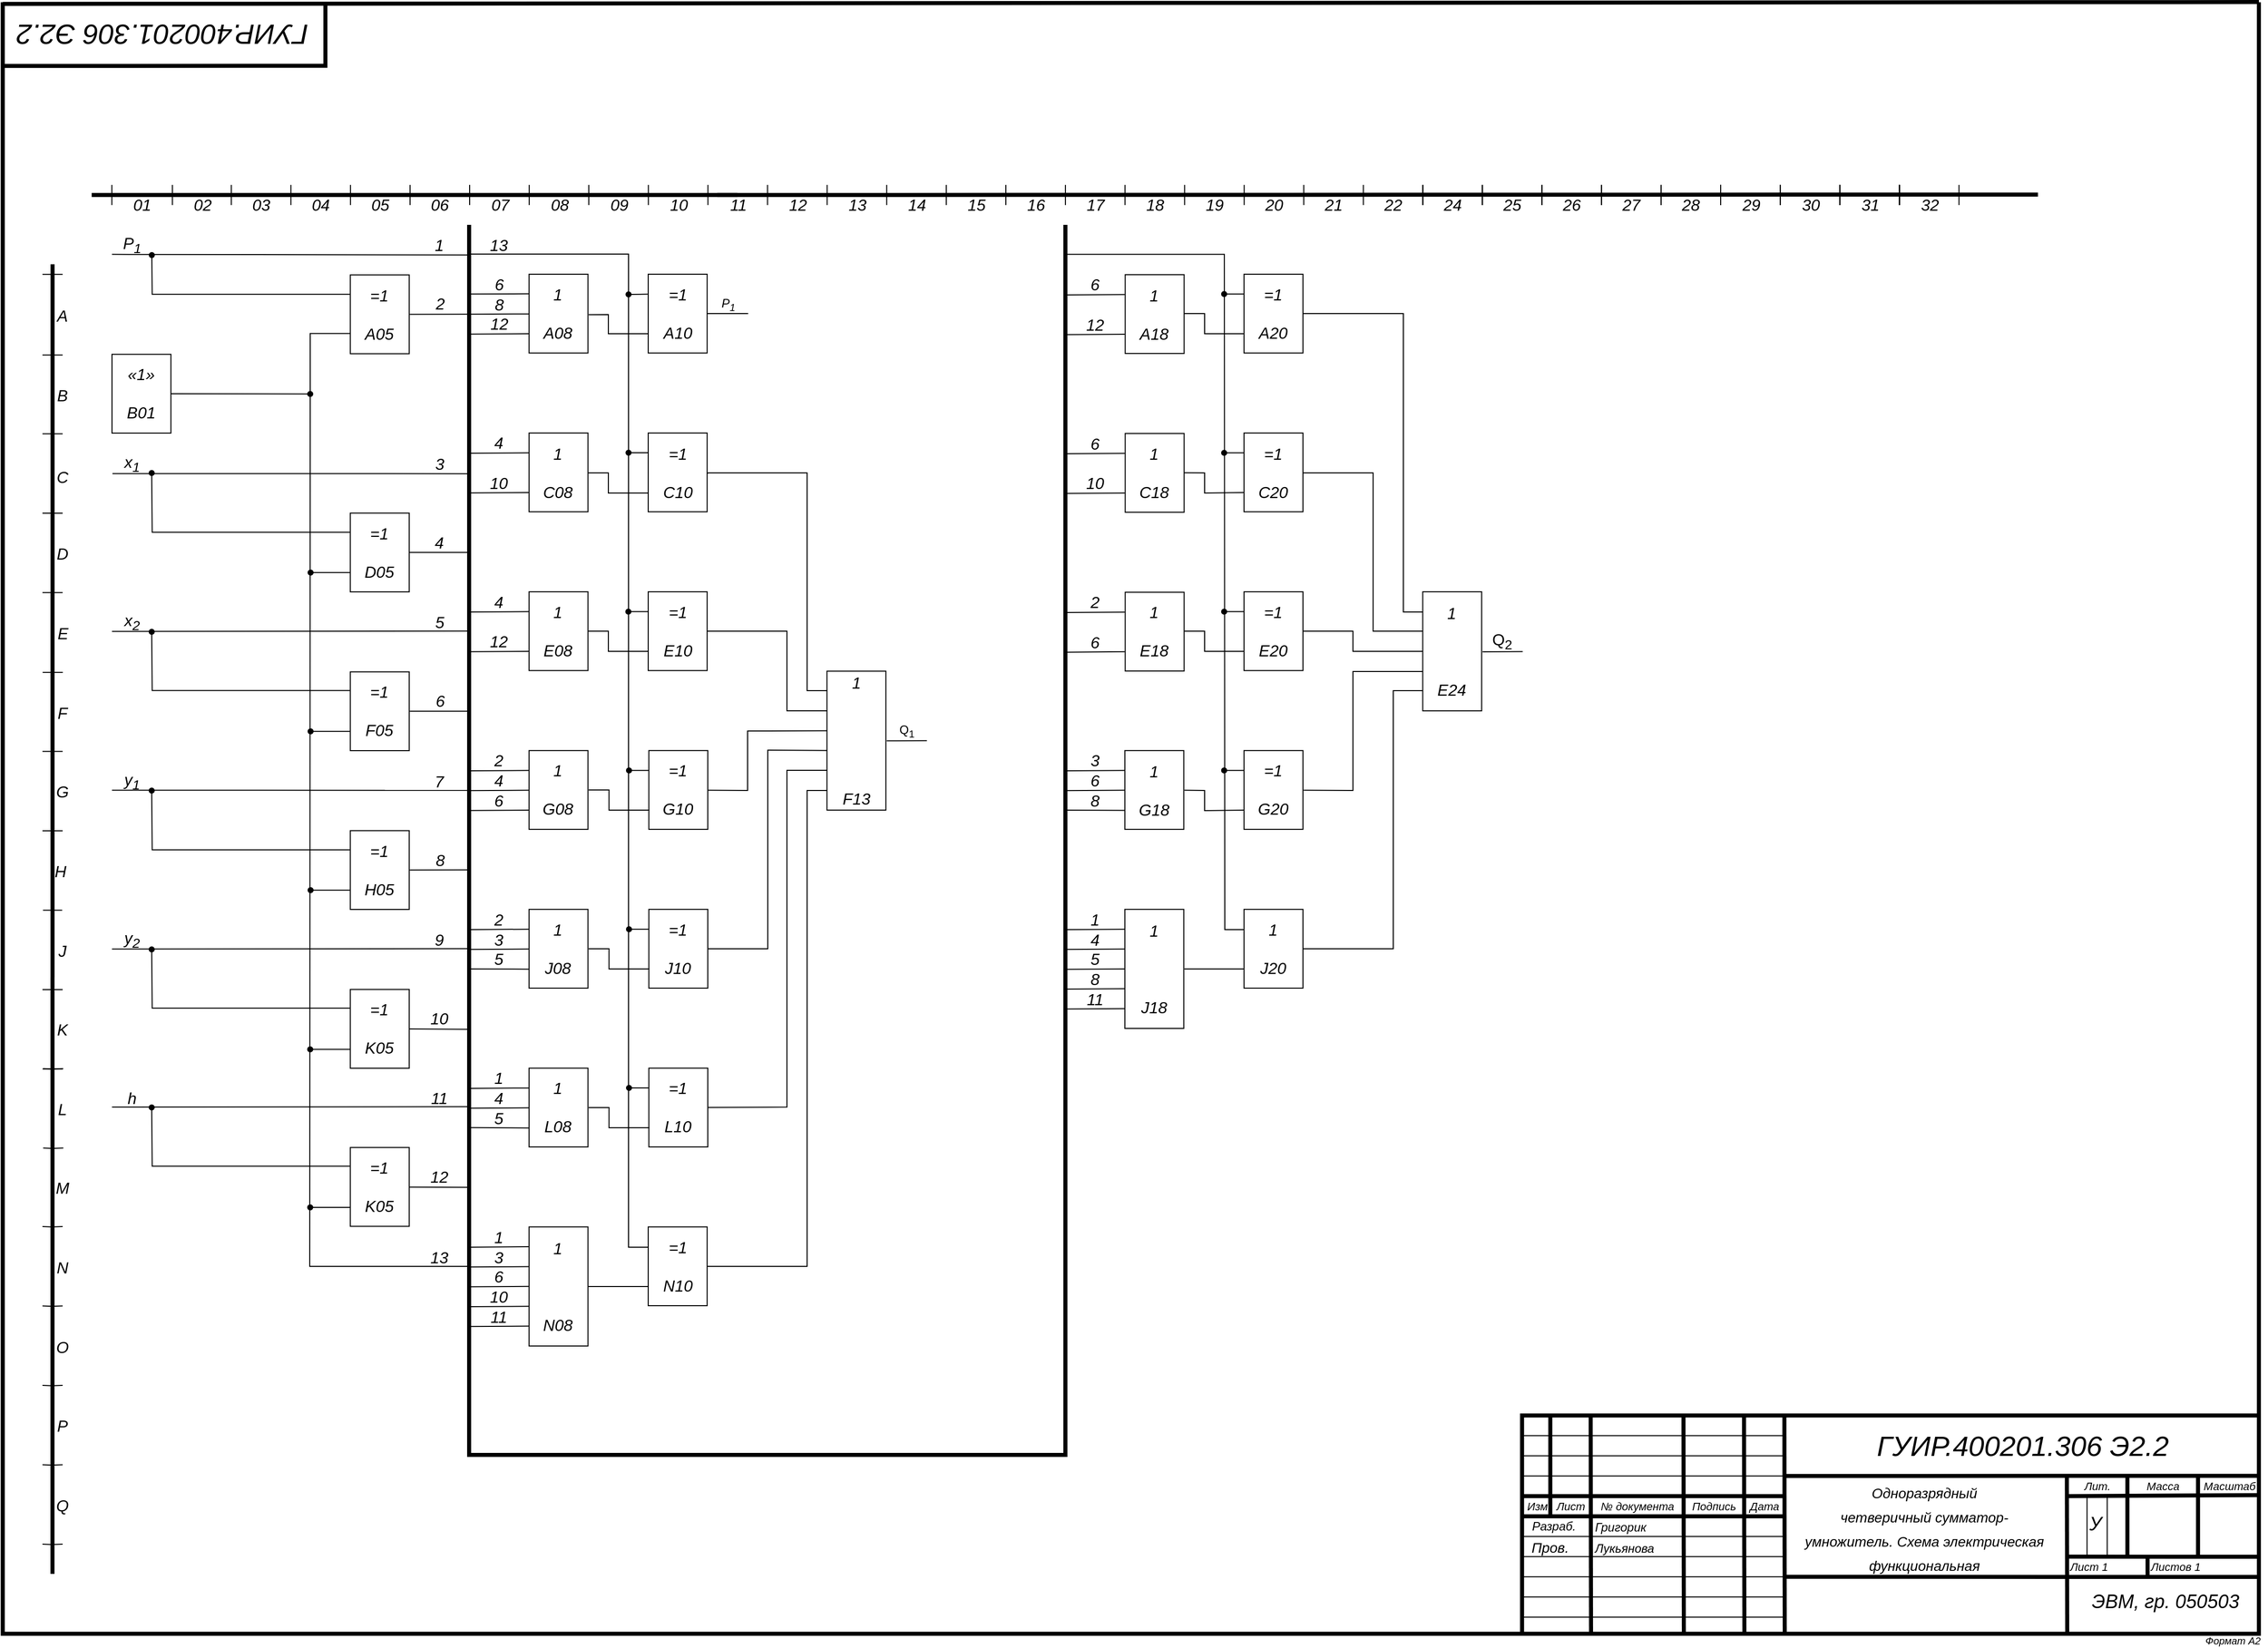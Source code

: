 <mxfile version="13.9.9" type="device"><diagram id="DgYR3M69NhJkIloJ4Miz" name="Страница 1"><mxGraphModel dx="214" dy="-1529" grid="1" gridSize="3.937" guides="0" tooltips="1" connect="0" arrows="0" fold="1" page="1" pageScale="1" pageWidth="2336" pageHeight="1654" math="0" shadow="0"><root><mxCell id="0"/><mxCell id="1" parent="0"/><mxCell id="W9pe5k-Qt4SofRn8k1oF-50" style="vsdxID=139;fillColor=none;gradientColor=none;shape=stencil(UzV2Ls5ILEhVNTIoLinKz04tz0wpyVA1dlE1MsrMy0gtyiwBslSNXVWNndPyi1LTi/JL81Ig/IJEkEoQKze/DGRCBUSfAUiHkUElMs8NojAnMw+nQkMDPEphkmQpRlEKZCAcDvEzshy6J4FCkAAydgUA);strokeColor=#000000;strokeWidth=4;spacingTop=-1;spacingBottom=-1;spacingLeft=-1;spacingRight=-1;labelBackgroundColor=#FFFFFF;rounded=0;html=1;whiteSpace=wrap;" parent="1" vertex="1"><mxGeometry x="78.74" y="1669.29" width="2236.22" height="1618.11" as="geometry"/></mxCell><mxCell id="W9pe5k-Qt4SofRn8k1oF-51" style="vsdxID=140;fillColor=none;gradientColor=none;shape=stencil(nY9LDoAgDERP0z3SI/i5BwkoRAUC+Lu9kGo0Lt3NtK/tFLCOWngFnMUU3Kg2I5MGbIBzY7UKJmUF2ALWvQtqCG6xkrwXhSxqdmvZsNNcxViZ4ewgT64jdDL2hf4E7wsXmsWThd549765c4l+xvYE);strokeColor=#000000;strokeWidth=4;spacingTop=-1;spacingBottom=-1;spacingLeft=-1;spacingRight=-1;labelBackgroundColor=#ffffff;rounded=0;html=1;whiteSpace=wrap;" parent="1" vertex="1"><mxGeometry x="1584.64" y="3070.86" width="730.32" height="216.54" as="geometry"/></mxCell><mxCell id="W9pe5k-Qt4SofRn8k1oF-52" style="vsdxID=165;edgeStyle=none;startArrow=none;endArrow=none;startSize=5;endSize=5;strokeWidth=4;strokeColor=#000000;spacingTop=-1;spacingBottom=-1;spacingLeft=-1;spacingRight=-1;verticalAlign=middle;html=1;labelBackgroundColor=#ffffff;rounded=0;" parent="1" edge="1"><mxGeometry relative="1" as="geometry"><Array as="points"/><mxPoint x="1612.64" y="3070.86" as="sourcePoint"/><mxPoint x="1612.64" y="3170.86" as="targetPoint"/></mxGeometry></mxCell><mxCell id="W9pe5k-Qt4SofRn8k1oF-53" style="vsdxID=164;edgeStyle=none;startArrow=none;endArrow=none;startSize=5;endSize=5;strokeColor=#000000;spacingTop=-1;spacingBottom=-1;spacingLeft=-1;spacingRight=-1;verticalAlign=middle;html=1;labelBackgroundColor=#ffffff;rounded=0;" parent="1" edge="1"><mxGeometry relative="1" as="geometry"><mxPoint as="offset"/><Array as="points"/><mxPoint x="1584.64" y="3270.86" as="sourcePoint"/><mxPoint x="1844.64" y="3270.86" as="targetPoint"/></mxGeometry></mxCell><mxCell id="W9pe5k-Qt4SofRn8k1oF-54" style="vsdxID=163;edgeStyle=none;startArrow=none;endArrow=none;startSize=5;endSize=5;strokeColor=#000000;spacingTop=-1;spacingBottom=-1;spacingLeft=-1;spacingRight=-1;verticalAlign=middle;html=1;labelBackgroundColor=#ffffff;rounded=0;" parent="1" edge="1"><mxGeometry relative="1" as="geometry"><mxPoint as="offset"/><Array as="points"/><mxPoint x="1584.64" y="3250.86" as="sourcePoint"/><mxPoint x="1844.64" y="3250.86" as="targetPoint"/></mxGeometry></mxCell><mxCell id="W9pe5k-Qt4SofRn8k1oF-55" style="vsdxID=162;edgeStyle=none;startArrow=none;endArrow=none;startSize=5;endSize=5;strokeColor=#000000;spacingTop=-1;spacingBottom=-1;spacingLeft=-1;spacingRight=-1;verticalAlign=middle;html=1;labelBackgroundColor=#ffffff;rounded=0;" parent="1" edge="1"><mxGeometry relative="1" as="geometry"><mxPoint as="offset"/><Array as="points"/><mxPoint x="1584.64" y="3230.86" as="sourcePoint"/><mxPoint x="1845.64" y="3230.86" as="targetPoint"/></mxGeometry></mxCell><mxCell id="W9pe5k-Qt4SofRn8k1oF-56" style="vsdxID=161;edgeStyle=none;startArrow=none;endArrow=none;startSize=5;endSize=5;strokeColor=#000000;spacingTop=-1;spacingBottom=-1;spacingLeft=-1;spacingRight=-1;verticalAlign=middle;html=1;labelBackgroundColor=#ffffff;rounded=0;" parent="1" edge="1"><mxGeometry relative="1" as="geometry"><mxPoint as="offset"/><Array as="points"/><mxPoint x="1584.64" y="3210.86" as="sourcePoint"/><mxPoint x="1844.64" y="3210.86" as="targetPoint"/></mxGeometry></mxCell><mxCell id="W9pe5k-Qt4SofRn8k1oF-57" style="vsdxID=160;edgeStyle=none;startArrow=none;endArrow=none;startSize=5;endSize=5;strokeColor=#000000;spacingTop=-1;spacingBottom=-1;spacingLeft=-1;spacingRight=-1;verticalAlign=middle;html=1;labelBackgroundColor=#ffffff;rounded=0;" parent="1" edge="1"><mxGeometry relative="1" as="geometry"><mxPoint as="offset"/><Array as="points"/><mxPoint x="1584.64" y="3190.86" as="sourcePoint"/><mxPoint x="1844.64" y="3190.86" as="targetPoint"/></mxGeometry></mxCell><mxCell id="W9pe5k-Qt4SofRn8k1oF-58" style="vsdxID=159;edgeStyle=none;startArrow=none;endArrow=none;startSize=5;endSize=5;strokeWidth=4;strokeColor=#000000;spacingTop=-1;spacingBottom=-1;spacingLeft=-1;spacingRight=-1;verticalAlign=middle;html=1;labelBackgroundColor=#ffffff;rounded=0;" parent="1" edge="1"><mxGeometry relative="1" as="geometry"><mxPoint as="offset"/><Array as="points"/><mxPoint x="1584.64" y="3170.86" as="sourcePoint"/><mxPoint x="1844.64" y="3170.86" as="targetPoint"/></mxGeometry></mxCell><mxCell id="W9pe5k-Qt4SofRn8k1oF-59" style="vsdxID=158;edgeStyle=none;startArrow=none;endArrow=none;startSize=5;endSize=5;strokeWidth=4;strokeColor=#000000;spacingTop=-1;spacingBottom=-1;spacingLeft=-1;spacingRight=-1;verticalAlign=middle;html=1;labelBackgroundColor=#ffffff;rounded=0;" parent="1" edge="1"><mxGeometry relative="1" as="geometry"><mxPoint as="offset"/><Array as="points"/><mxPoint x="1584.64" y="3150.86" as="sourcePoint"/><mxPoint x="1844.64" y="3150.86" as="targetPoint"/></mxGeometry></mxCell><mxCell id="W9pe5k-Qt4SofRn8k1oF-60" style="vsdxID=157;edgeStyle=none;startArrow=none;endArrow=none;startSize=5;endSize=5;strokeColor=#000000;spacingTop=-1;spacingBottom=-1;spacingLeft=-1;spacingRight=-1;verticalAlign=middle;html=1;labelBackgroundColor=#ffffff;rounded=0;" parent="1" edge="1"><mxGeometry relative="1" as="geometry"><mxPoint as="offset"/><Array as="points"/><mxPoint x="1584.64" y="3130.86" as="sourcePoint"/><mxPoint x="1844.64" y="3130.86" as="targetPoint"/></mxGeometry></mxCell><mxCell id="W9pe5k-Qt4SofRn8k1oF-61" style="vsdxID=156;edgeStyle=none;startArrow=none;endArrow=none;startSize=5;endSize=5;strokeColor=#000000;spacingTop=-1;spacingBottom=-1;spacingLeft=-1;spacingRight=-1;verticalAlign=middle;html=1;labelBackgroundColor=#ffffff;rounded=0;" parent="1" edge="1"><mxGeometry relative="1" as="geometry"><mxPoint as="offset"/><Array as="points"/><mxPoint x="1584.64" y="3110.86" as="sourcePoint"/><mxPoint x="1844.64" y="3110.86" as="targetPoint"/></mxGeometry></mxCell><mxCell id="W9pe5k-Qt4SofRn8k1oF-62" style="vsdxID=155;edgeStyle=none;startArrow=none;endArrow=none;startSize=5;endSize=5;strokeColor=#000000;spacingTop=-1;spacingBottom=-1;spacingLeft=-1;spacingRight=-1;verticalAlign=middle;html=1;labelBackgroundColor=#ffffff;rounded=0;" parent="1" edge="1"><mxGeometry relative="1" as="geometry"><mxPoint as="offset"/><Array as="points"/><mxPoint x="1584.64" y="3090.86" as="sourcePoint"/><mxPoint x="1844.64" y="3090.86" as="targetPoint"/></mxGeometry></mxCell><mxCell id="W9pe5k-Qt4SofRn8k1oF-63" style="vsdxID=154;edgeStyle=none;startArrow=none;endArrow=none;startSize=5;endSize=5;strokeWidth=4;strokeColor=#000000;spacingTop=-1;spacingBottom=-1;spacingLeft=-1;spacingRight=-1;verticalAlign=middle;html=1;labelBackgroundColor=#ffffff;rounded=0;" parent="1" edge="1"><mxGeometry relative="1" as="geometry"><Array as="points"/><mxPoint x="1652.64" y="3070.86" as="sourcePoint"/><mxPoint x="1653" y="3287" as="targetPoint"/></mxGeometry></mxCell><mxCell id="W9pe5k-Qt4SofRn8k1oF-64" style="vsdxID=153;edgeStyle=none;startArrow=none;endArrow=none;startSize=5;endSize=5;strokeWidth=4;strokeColor=#000000;spacingTop=-1;spacingBottom=-1;spacingLeft=-1;spacingRight=-1;verticalAlign=middle;html=1;labelBackgroundColor=#ffffff;rounded=0;" parent="1" edge="1"><mxGeometry relative="1" as="geometry"><Array as="points"/><mxPoint x="1744.64" y="3070.86" as="sourcePoint"/><mxPoint x="1745" y="3287" as="targetPoint"/></mxGeometry></mxCell><mxCell id="W9pe5k-Qt4SofRn8k1oF-65" style="vsdxID=152;edgeStyle=none;startArrow=none;endArrow=none;startSize=5;endSize=5;strokeWidth=4;strokeColor=#000000;spacingTop=-1;spacingBottom=-1;spacingLeft=-1;spacingRight=-1;verticalAlign=middle;html=1;labelBackgroundColor=#ffffff;rounded=0;" parent="1" edge="1"><mxGeometry relative="1" as="geometry"><Array as="points"/><mxPoint x="1804.64" y="3070.86" as="sourcePoint"/><mxPoint x="1805" y="3287" as="targetPoint"/></mxGeometry></mxCell><mxCell id="W9pe5k-Qt4SofRn8k1oF-66" style="vsdxID=151;edgeStyle=none;startArrow=none;endArrow=none;startSize=5;endSize=5;strokeWidth=4;strokeColor=#000000;spacingTop=-1;spacingBottom=-1;spacingLeft=-1;spacingRight=-1;verticalAlign=middle;html=1;labelBackgroundColor=#ffffff;rounded=0;" parent="1" edge="1"><mxGeometry relative="1" as="geometry"><Array as="points"/><mxPoint x="2254.64" y="3130.86" as="sourcePoint"/><mxPoint x="2254.64" y="3210.86" as="targetPoint"/></mxGeometry></mxCell><mxCell id="W9pe5k-Qt4SofRn8k1oF-67" style="vsdxID=150;edgeStyle=none;startArrow=none;endArrow=none;startSize=5;endSize=5;strokeWidth=4;strokeColor=#000000;spacingTop=-1;spacingBottom=-1;spacingLeft=-1;spacingRight=-1;verticalAlign=middle;html=1;labelBackgroundColor=#ffffff;rounded=0;" parent="1" edge="1"><mxGeometry relative="1" as="geometry"><Array as="points"/><mxPoint x="2204.64" y="3210.86" as="sourcePoint"/><mxPoint x="2204.64" y="3230.86" as="targetPoint"/></mxGeometry></mxCell><mxCell id="W9pe5k-Qt4SofRn8k1oF-68" style="vsdxID=149;edgeStyle=none;startArrow=none;endArrow=none;startSize=5;endSize=5;strokeColor=#000000;spacingTop=-1;spacingBottom=-1;spacingLeft=-1;spacingRight=-1;verticalAlign=middle;html=1;labelBackgroundColor=#ffffff;rounded=0;" parent="1" edge="1"><mxGeometry relative="1" as="geometry"><Array as="points"/><mxPoint x="2164.64" y="3150.86" as="sourcePoint"/><mxPoint x="2164.64" y="3210.86" as="targetPoint"/></mxGeometry></mxCell><mxCell id="W9pe5k-Qt4SofRn8k1oF-69" style="vsdxID=148;edgeStyle=none;startArrow=none;endArrow=none;startSize=5;endSize=5;strokeColor=#000000;spacingTop=-1;spacingBottom=-1;spacingLeft=-1;spacingRight=-1;verticalAlign=middle;html=1;labelBackgroundColor=#ffffff;rounded=0;" parent="1" edge="1"><mxGeometry relative="1" as="geometry"><Array as="points"/><mxPoint x="2144.64" y="3150.86" as="sourcePoint"/><mxPoint x="2144.64" y="3210.86" as="targetPoint"/></mxGeometry></mxCell><mxCell id="W9pe5k-Qt4SofRn8k1oF-70" style="vsdxID=444;edgeStyle=none;startArrow=none;endArrow=none;startSize=5;endSize=5;strokeWidth=4;strokeColor=#000000;spacingTop=-1;spacingBottom=-1;spacingLeft=-1;spacingRight=-1;verticalAlign=middle;html=1;labelBackgroundColor=#ffffff;rounded=0;" parent="1" edge="1"><mxGeometry relative="1" as="geometry"><Array as="points"><mxPoint x="398.54" y="1732.29"/></Array><mxPoint x="398.54" y="1669.29" as="sourcePoint"/><mxPoint x="78.74" y="1732.39" as="targetPoint"/></mxGeometry></mxCell><mxCell id="W9pe5k-Qt4SofRn8k1oF-71" style="vsdxID=147;edgeStyle=none;startArrow=none;endArrow=none;startSize=5;endSize=5;strokeWidth=4;strokeColor=#000000;spacingTop=-1;spacingBottom=-1;spacingLeft=-1;spacingRight=-1;verticalAlign=middle;html=1;labelBackgroundColor=#ffffff;rounded=0;" parent="1" edge="1"><mxGeometry relative="1" as="geometry"><Array as="points"/><mxPoint x="2184.64" y="3130.86" as="sourcePoint"/><mxPoint x="2184.64" y="3210.86" as="targetPoint"/></mxGeometry></mxCell><mxCell id="W9pe5k-Qt4SofRn8k1oF-72" style="vsdxID=146;edgeStyle=none;startArrow=none;endArrow=none;startSize=5;endSize=5;strokeWidth=4;strokeColor=#000000;spacingTop=-1;spacingBottom=-1;spacingLeft=-1;spacingRight=-1;verticalAlign=middle;html=1;labelBackgroundColor=#ffffff;rounded=0;" parent="1" edge="1"><mxGeometry relative="1" as="geometry"><mxPoint as="offset"/><Array as="points"/><mxPoint x="2124.64" y="3210.86" as="sourcePoint"/><mxPoint x="2315" y="3211" as="targetPoint"/></mxGeometry></mxCell><mxCell id="W9pe5k-Qt4SofRn8k1oF-73" style="vsdxID=145;edgeStyle=none;startArrow=none;endArrow=none;startSize=5;endSize=5;strokeWidth=4;strokeColor=#000000;spacingTop=-1;spacingBottom=-1;spacingLeft=-1;spacingRight=-1;verticalAlign=middle;html=1;labelBackgroundColor=#ffffff;rounded=0;entryX=1;entryY=0.915;entryDx=0;entryDy=0;entryPerimeter=0;" parent="1" target="W9pe5k-Qt4SofRn8k1oF-50" edge="1"><mxGeometry relative="1" as="geometry"><mxPoint as="offset"/><Array as="points"/><mxPoint x="2124.64" y="3150.86" as="sourcePoint"/><mxPoint x="2313" y="3151" as="targetPoint"/></mxGeometry></mxCell><mxCell id="W9pe5k-Qt4SofRn8k1oF-74" style="vsdxID=144;edgeStyle=none;startArrow=none;endArrow=none;startSize=5;endSize=5;strokeWidth=4;strokeColor=#000000;spacingTop=-1;spacingBottom=-1;spacingLeft=-1;spacingRight=-1;verticalAlign=middle;html=1;labelBackgroundColor=#ffffff;rounded=0;" parent="1" edge="1"><mxGeometry relative="1" as="geometry"><Array as="points"/><mxPoint x="2124.64" y="3130.86" as="sourcePoint"/><mxPoint x="2125" y="3287" as="targetPoint"/></mxGeometry></mxCell><mxCell id="W9pe5k-Qt4SofRn8k1oF-75" style="vsdxID=143;edgeStyle=none;startArrow=none;endArrow=none;startSize=5;endSize=5;strokeWidth=4;strokeColor=#000000;spacingTop=-1;spacingBottom=-1;spacingLeft=-1;spacingRight=-1;verticalAlign=middle;html=1;labelBackgroundColor=#ffffff;rounded=0;" parent="1" edge="1"><mxGeometry relative="1" as="geometry"><Array as="points"/><mxPoint x="2315" y="3231" as="sourcePoint"/><mxPoint x="1845.64" y="3230.86" as="targetPoint"/></mxGeometry></mxCell><mxCell id="W9pe5k-Qt4SofRn8k1oF-76" style="vsdxID=142;edgeStyle=none;startArrow=none;endArrow=none;startSize=5;endSize=5;strokeWidth=4;strokeColor=#000000;spacingTop=-1;spacingBottom=-1;spacingLeft=-1;spacingRight=-1;verticalAlign=middle;html=1;labelBackgroundColor=#ffffff;rounded=0;" parent="1" edge="1"><mxGeometry relative="1" as="geometry"><Array as="points"/><mxPoint x="1844.64" y="3070.86" as="sourcePoint"/><mxPoint x="1845" y="3287" as="targetPoint"/></mxGeometry></mxCell><mxCell id="W9pe5k-Qt4SofRn8k1oF-77" style="vsdxID=141;edgeStyle=none;startArrow=none;endArrow=none;startSize=5;endSize=5;strokeWidth=4;strokeColor=#000000;spacingTop=-1;spacingBottom=-1;spacingLeft=-1;spacingRight=-1;verticalAlign=middle;html=1;labelBackgroundColor=#ffffff;rounded=0;exitX=0.993;exitY=0.998;exitDx=0;exitDy=0;exitPerimeter=0;" parent="1" source="W9pe5k-Qt4SofRn8k1oF-93" edge="1"><mxGeometry relative="1" as="geometry"><Array as="points"/><mxPoint x="2324.64" y="3130.86" as="sourcePoint"/><mxPoint x="1844.64" y="3130.86" as="targetPoint"/></mxGeometry></mxCell><mxCell id="W9pe5k-Qt4SofRn8k1oF-78" value="&lt;font style=&quot;font-size:11px;font-family:Arial;color:#000000;direction:ltr;letter-spacing:0px;line-height:120%;opacity:1&quot;&gt;&lt;i&gt;Изм&lt;br/&gt;&lt;/i&gt;&lt;/font&gt;" style="verticalAlign=middle;align=center;vsdxID=166;fillColor=none;gradientColor=none;shape=stencil(nZBLDoAgDERP0z3SIyjew0SURgSD+Lu9kMZoXLhwN9O+tukAlrNpJg1SzDH4QW/URgNYgZTkjA4UkwJUgGXng+6DX1zLfmoymdXo17xh5zmRJ6Q42BWCfc2oJfdAr+Yv+AP9Cb7OJ3H/2JG1HNGz/84klThPVCc=);strokeColor=none;strokeWidth=4;spacingTop=-1;spacingBottom=-1;spacingLeft=-1;spacingRight=-1;labelBackgroundColor=none;rounded=0;html=1;whiteSpace=wrap;" parent="1" vertex="1"><mxGeometry x="1585.64" y="3152.86" width="28" height="16" as="geometry"/></mxCell><mxCell id="W9pe5k-Qt4SofRn8k1oF-79" value="&lt;font style=&quot;font-size:11px;font-family:Arial;color:#000000;direction:ltr;letter-spacing:0px;line-height:120%;opacity:1&quot;&gt;&lt;i&gt;Лист&lt;br/&gt;&lt;/i&gt;&lt;/font&gt;" style="verticalAlign=middle;align=center;vsdxID=167;fillColor=none;gradientColor=none;shape=stencil(nZBLDoAgDERP0z3SIyjew0SURgSD+Lu9kMZoXLhwN9O+tukAlrNpJg1SzDH4QW/URgNYgZTkjA4UkwJUgGXng+6DX1zLfmoymdXo17xh5zmRJ6Q42BWCfc2oJfdAr+Yv+AP9Cb7OJ3H/2JG1HNGz/84klThPVCc=);strokeColor=none;strokeWidth=4;spacingTop=-1;spacingBottom=-1;spacingLeft=-1;spacingRight=-1;labelBackgroundColor=none;rounded=0;html=1;whiteSpace=wrap;" parent="1" vertex="1"><mxGeometry x="1614.64" y="3152.86" width="36" height="16" as="geometry"/></mxCell><mxCell id="W9pe5k-Qt4SofRn8k1oF-80" value="&lt;font style=&quot;font-size:11px;font-family:Arial;color:#000000;direction:ltr;letter-spacing:0px;line-height:120%;opacity:1&quot;&gt;&lt;i&gt;№ документа&lt;br/&gt;&lt;/i&gt;&lt;/font&gt;" style="verticalAlign=middle;align=center;vsdxID=168;fillColor=none;gradientColor=none;shape=stencil(nZBLDoAgDERP0z3SIyjew0SURgSD+Lu9kMZoXLhwN9O+tukAlrNpJg1SzDH4QW/URgNYgZTkjA4UkwJUgGXng+6DX1zLfmoymdXo17xh5zmRJ6Q42BWCfc2oJfdAr+Yv+AP9Cb7OJ3H/2JG1HNGz/84klThPVCc=);strokeColor=none;strokeWidth=4;spacingTop=-1;spacingBottom=-1;spacingLeft=-1;spacingRight=-1;labelBackgroundColor=none;rounded=0;html=1;whiteSpace=wrap;" parent="1" vertex="1"><mxGeometry x="1654.64" y="3152.86" width="88" height="16" as="geometry"/></mxCell><mxCell id="W9pe5k-Qt4SofRn8k1oF-81" value="&lt;font style=&quot;font-size:11px;font-family:Arial;color:#000000;direction:ltr;letter-spacing:0px;line-height:120%;opacity:1&quot;&gt;&lt;i&gt;Подпись&lt;br/&gt;&lt;/i&gt;&lt;/font&gt;" style="verticalAlign=middle;align=center;vsdxID=169;fillColor=none;gradientColor=none;shape=stencil(nZBLDoAgDERP0z3SIyjew0SURgSD+Lu9kMZoXLhwN9O+tukAlrNpJg1SzDH4QW/URgNYgZTkjA4UkwJUgGXng+6DX1zLfmoymdXo17xh5zmRJ6Q42BWCfc2oJfdAr+Yv+AP9Cb7OJ3H/2JG1HNGz/84klThPVCc=);strokeColor=none;strokeWidth=4;spacingTop=-1;spacingBottom=-1;spacingLeft=-1;spacingRight=-1;labelBackgroundColor=none;rounded=0;html=1;whiteSpace=wrap;" parent="1" vertex="1"><mxGeometry x="1746.64" y="3152.86" width="56" height="16" as="geometry"/></mxCell><mxCell id="W9pe5k-Qt4SofRn8k1oF-82" value="&lt;font style=&quot;font-size:11px;font-family:Arial;color:#000000;direction:ltr;letter-spacing:0px;line-height:120%;opacity:1&quot;&gt;&lt;i&gt;Дата&lt;br/&gt;&lt;/i&gt;&lt;/font&gt;" style="verticalAlign=middle;align=center;vsdxID=170;fillColor=none;gradientColor=none;shape=stencil(nZBLDoAgDERP0z3SIyjew0SURgSD+Lu9kMZoXLhwN9O+tukAlrNpJg1SzDH4QW/URgNYgZTkjA4UkwJUgGXng+6DX1zLfmoymdXo17xh5zmRJ6Q42BWCfc2oJfdAr+Yv+AP9Cb7OJ3H/2JG1HNGz/84klThPVCc=);strokeColor=none;strokeWidth=4;spacingTop=-1;spacingBottom=-1;spacingLeft=-1;spacingRight=-1;labelBackgroundColor=none;rounded=0;html=1;whiteSpace=wrap;" parent="1" vertex="1"><mxGeometry x="1806.64" y="3152.86" width="36" height="16" as="geometry"/></mxCell><mxCell id="W9pe5k-Qt4SofRn8k1oF-83" value="&lt;p style=&quot;align:center;margin-left:0;margin-right:0;margin-top:0px;margin-bottom:0px;text-indent:0;valign:middle;direction:ltr;&quot;&gt;&lt;font style=&quot;font-size:11px;font-family:Arial;color:#000000;direction:ltr;letter-spacing:0px;line-height:120%;opacity:1&quot;&gt;&lt;i&gt;Лит&lt;/i&gt;&lt;/font&gt;&lt;font style=&quot;font-size:11px;font-family:Arial;color:#000000;direction:ltr;letter-spacing:0px;line-height:120%;opacity:1&quot;&gt;&lt;i&gt;.&lt;br/&gt;&lt;/i&gt;&lt;/font&gt;&lt;/p&gt;" style="verticalAlign=middle;align=center;vsdxID=171;fillColor=none;gradientColor=none;shape=stencil(nZBLDoAgDERP0z3SIyjew0SURgSD+Lu9kMZoXLhwN9O+tukAlrNpJg1SzDH4QW/URgNYgZTkjA4UkwJUgGXng+6DX1zLfmoymdXo17xh5zmRJ6Q42BWCfc2oJfdAr+Yv+AP9Cb7OJ3H/2JG1HNGz/84klThPVCc=);strokeColor=none;strokeWidth=4;spacingTop=-1;spacingBottom=-1;spacingLeft=-1;spacingRight=-1;labelBackgroundColor=none;rounded=0;html=1;whiteSpace=wrap;" parent="1" vertex="1"><mxGeometry x="2126.64" y="3132.86" width="56" height="16" as="geometry"/></mxCell><mxCell id="W9pe5k-Qt4SofRn8k1oF-84" value="&lt;font style=&quot;font-size:11px;font-family:Arial;color:#000000;direction:ltr;letter-spacing:0px;line-height:120%;opacity:1&quot;&gt;&lt;i&gt;Масса&lt;br/&gt;&lt;/i&gt;&lt;/font&gt;" style="verticalAlign=middle;align=center;vsdxID=172;fillColor=none;gradientColor=none;shape=stencil(nZBLDoAgDERP0z3SIyjew0SURgSD+Lu9kMZoXLhwN9O+tukAlrNpJg1SzDH4QW/URgNYgZTkjA4UkwJUgGXng+6DX1zLfmoymdXo17xh5zmRJ6Q42BWCfc2oJfdAr+Yv+AP9Cb7OJ3H/2JG1HNGz/84klThPVCc=);strokeColor=none;strokeWidth=4;spacingTop=-1;spacingBottom=-1;spacingLeft=-1;spacingRight=-1;labelBackgroundColor=none;rounded=0;html=1;whiteSpace=wrap;" parent="1" vertex="1"><mxGeometry x="2186.64" y="3132.86" width="66" height="16" as="geometry"/></mxCell><mxCell id="W9pe5k-Qt4SofRn8k1oF-85" value="&lt;font style=&quot;font-size:11px;font-family:Arial;color:#000000;direction:ltr;letter-spacing:0px;line-height:120%;opacity:1&quot;&gt;&lt;i&gt;Масштаб&lt;br/&gt;&lt;/i&gt;&lt;/font&gt;" style="verticalAlign=middle;align=center;vsdxID=173;fillColor=none;gradientColor=none;shape=stencil(nZBLDoAgDERP0z3SIyjew0SURgSD+Lu9kMZoXLhwN9O+tukAlrNpJg1SzDH4QW/URgNYgZTkjA4UkwJUgGXng+6DX1zLfmoymdXo17xh5zmRJ6Q42BWCfc2oJfdAr+Yv+AP9Cb7OJ3H/2JG1HNGz/84klThPVCc=);strokeColor=none;strokeWidth=4;spacingTop=-1;spacingBottom=-1;spacingLeft=-1;spacingRight=-1;labelBackgroundColor=none;rounded=0;html=1;whiteSpace=wrap;" parent="1" vertex="1"><mxGeometry x="2256.64" y="3132.86" width="58.32" height="16" as="geometry"/></mxCell><mxCell id="W9pe5k-Qt4SofRn8k1oF-86" value="&lt;p style=&quot;margin-left: 0 ; margin-right: 0 ; margin-top: 0px ; margin-bottom: 0px ; text-indent: 0 ; direction: ltr&quot;&gt;&lt;font style=&quot;font-size: 11px ; font-family: &amp;#34;arial&amp;#34; ; color: #000000 ; direction: ltr ; letter-spacing: 0px ; line-height: 120% ; opacity: 1&quot;&gt;&lt;i&gt;Лист 1&lt;/i&gt;&lt;/font&gt;&lt;font style=&quot;font-size: 11px ; font-family: &amp;#34;arial&amp;#34; ; color: #000000 ; direction: ltr ; letter-spacing: 0px ; line-height: 120% ; opacity: 1&quot;&gt;&lt;i&gt;&amp;nbsp;&lt;br&gt;&lt;/i&gt;&lt;/font&gt;&lt;/p&gt;" style="verticalAlign=middle;align=left;vsdxID=174;fillColor=none;gradientColor=none;shape=stencil(nZBLDoAgDERP0z3SIyjew0SURgSD+Lu9kMZoXLhwN9O+tukAlrNpJg1SzDH4QW/URgNYgZTkjA4UkwJUgGXng+6DX1zLfmoymdXo17xh5zmRJ6Q42BWCfc2oJfdAr+Yv+AP9Cb7OJ3H/2JG1HNGz/84klThPVCc=);strokeColor=none;strokeWidth=4;spacingTop=-1;spacingBottom=-1;spacingLeft=-1;spacingRight=-1;labelBackgroundColor=none;rounded=0;html=1;whiteSpace=wrap;" parent="1" vertex="1"><mxGeometry x="2126.64" y="3212.86" width="132.8" height="16" as="geometry"/></mxCell><mxCell id="W9pe5k-Qt4SofRn8k1oF-87" value="&lt;p style=&quot;align:left;margin-left:0;margin-right:0;margin-top:0px;margin-bottom:0px;text-indent:0;valign:middle;direction:ltr;&quot;&gt;&lt;font style=&quot;font-size:11px;font-family:Arial;color:#000000;direction:ltr;letter-spacing:0px;line-height:120%;opacity:1&quot;&gt;&lt;i&gt;Листов             1&lt;/i&gt;&lt;/font&gt;&lt;font style=&quot;font-size:11px;font-family:Arial;color:#000000;direction:ltr;letter-spacing:0px;line-height:120%;opacity:1&quot;&gt;&lt;i&gt;&lt;br/&gt;&lt;/i&gt;&lt;/font&gt;&lt;/p&gt;" style="verticalAlign=middle;align=left;vsdxID=175;fillColor=none;gradientColor=none;shape=stencil(nZBLDoAgDERP0z3SIyjew0SURgSD+Lu9kMZoXLhwN9O+tukAlrNpJg1SzDH4QW/URgNYgZTkjA4UkwJUgGXng+6DX1zLfmoymdXo17xh5zmRJ6Q42BWCfc2oJfdAr+Yv+AP9Cb7OJ3H/2JG1HNGz/84klThPVCc=);strokeColor=none;strokeWidth=4;spacingTop=-1;spacingBottom=-1;spacingLeft=-1;spacingRight=-1;labelBackgroundColor=none;rounded=0;html=1;whiteSpace=wrap;" parent="1" vertex="1"><mxGeometry x="2206.64" y="3212.86" width="116" height="16" as="geometry"/></mxCell><mxCell id="W9pe5k-Qt4SofRn8k1oF-88" value="&lt;p style=&quot;margin-left: 0 ; margin-right: 0 ; margin-top: 0px ; margin-bottom: 0px ; text-indent: 0 ; direction: ltr&quot;&gt;&lt;font style=&quot;font-size: 12px ; font-family: &amp;#34;arial&amp;#34; ; color: #000000 ; direction: ltr ; letter-spacing: 0px ; line-height: 120% ; opacity: 1&quot;&gt;&lt;i&gt;Григорик&lt;br&gt;&lt;/i&gt;&lt;/font&gt;&lt;/p&gt;" style="verticalAlign=middle;align=left;vsdxID=176;fillColor=none;gradientColor=none;shape=stencil(nZBLDoAgDERP0z3SIyjew0SURgSD+Lu9kMZoXLhwN9O+tukAlrNpJg1SzDH4QW/URgNYgZTkjA4UkwJUgGXng+6DX1zLfmoymdXo17xh5zmRJ6Q42BWCfc2oJfdAr+Yv+AP9Cb7OJ3H/2JG1HNGz/84klThPVCc=);strokeColor=none;strokeWidth=4;spacingTop=-1;spacingBottom=-1;spacingLeft=-1;spacingRight=-1;labelBackgroundColor=none;rounded=0;html=1;whiteSpace=wrap;" parent="1" vertex="1"><mxGeometry x="1655.64" y="3169.86" width="88" height="24" as="geometry"/></mxCell><mxCell id="W9pe5k-Qt4SofRn8k1oF-89" value="&lt;p style=&quot;align:right;margin-left:0;margin-right:0;margin-top:0px;margin-bottom:0px;text-indent:0;valign:middle;direction:ltr;&quot;&gt;&lt;font style=&quot;font-size:14px;font-family:Arial;color:#000000;direction:ltr;letter-spacing:0px;line-height:120%;opacity:1&quot;&gt;&lt;i&gt;Пров.&lt;br/&gt;&lt;/i&gt;&lt;/font&gt;&lt;/p&gt;" style="verticalAlign=middle;align=right;vsdxID=177;fillColor=none;gradientColor=none;shape=stencil(nZBLDoAgDERP0z3SIyjew0SURgSD+Lu9kMZoXLhwN9O+tukAlrNpJg1SzDH4QW/URgNYgZTkjA4UkwJUgGXng+6DX1zLfmoymdXo17xh5zmRJ6Q42BWCfc2oJfdAr+Yv+AP9Cb7OJ3H/2JG1HNGz/84klThPVCc=);strokeColor=none;strokeWidth=4;spacingTop=-1;spacingBottom=-1;spacingLeft=-1;spacingRight=-1;labelBackgroundColor=none;rounded=0;html=1;whiteSpace=wrap;" parent="1" vertex="1"><mxGeometry x="1585.64" y="3190.86" width="46" height="23" as="geometry"/></mxCell><mxCell id="W9pe5k-Qt4SofRn8k1oF-90" value="&lt;p style=&quot;align:right;margin-left:0;margin-right:0;margin-top:0px;margin-bottom:0px;text-indent:0;valign:middle;direction:ltr;&quot;&gt;&lt;font style=&quot;font-size:12px;font-family:Arial;color:#000000;direction:ltr;letter-spacing:0px;line-height:120%;opacity:1&quot;&gt;&lt;i&gt;Разраб.&lt;br/&gt;&lt;/i&gt;&lt;/font&gt;&lt;/p&gt;" style="verticalAlign=middle;align=right;vsdxID=178;fillColor=none;gradientColor=none;shape=stencil(nZBLDoAgDERP0z3SIyjew0SURgSD+Lu9kMZoXLhwN9O+tukAlrNpJg1SzDH4QW/URgNYgZTkjA4UkwJUgGXng+6DX1zLfmoymdXo17xh5zmRJ6Q42BWCfc2oJfdAr+Yv+AP9Cb7OJ3H/2JG1HNGz/84klThPVCc=);strokeColor=none;strokeWidth=4;spacingTop=-1;spacingBottom=-1;spacingLeft=-1;spacingRight=-1;labelBackgroundColor=none;rounded=0;html=1;whiteSpace=wrap;" parent="1" vertex="1"><mxGeometry x="1586.64" y="3172.86" width="52" height="17" as="geometry"/></mxCell><mxCell id="W9pe5k-Qt4SofRn8k1oF-91" value="&lt;p style=&quot;margin-left: 0 ; margin-right: 0 ; margin-top: 0px ; margin-bottom: 0px ; text-indent: 0 ; direction: ltr&quot;&gt;&lt;font style=&quot;font-size: 12px ; font-family: &amp;#34;arial&amp;#34; ; color: #000000 ; direction: ltr ; letter-spacing: 0px ; line-height: 120% ; opacity: 1&quot;&gt;&lt;i&gt;Лукьянова&lt;br&gt;&lt;/i&gt;&lt;/font&gt;&lt;/p&gt;" style="verticalAlign=middle;align=left;vsdxID=179;fillColor=none;gradientColor=none;shape=stencil(nZBLDoAgDERP0z3SIyjew0SURgSD+Lu9kMZoXLhwN9O+tukAlrNpJg1SzDH4QW/URgNYgZTkjA4UkwJUgGXng+6DX1zLfmoymdXo17xh5zmRJ6Q42BWCfc2oJfdAr+Yv+AP9Cb7OJ3H/2JG1HNGz/84klThPVCc=);strokeColor=none;strokeWidth=4;spacingTop=-1;spacingBottom=-1;spacingLeft=-1;spacingRight=-1;labelBackgroundColor=none;rounded=0;html=1;whiteSpace=wrap;" parent="1" vertex="1"><mxGeometry x="1655.64" y="3192.86" width="64" height="20" as="geometry"/></mxCell><mxCell id="W9pe5k-Qt4SofRn8k1oF-92" value="&lt;p style=&quot;margin-left: 0 ; margin-right: 0 ; margin-top: 0px ; margin-bottom: 0px ; text-indent: 0 ; direction: ltr&quot;&gt;&lt;font style=&quot;font-size: 19px ; font-family: &amp;#34;arial&amp;#34; ; color: #000000 ; direction: ltr ; letter-spacing: 0px ; line-height: 120% ; opacity: 1&quot;&gt;&lt;i&gt;ЭВМ, гр. 050503&lt;/i&gt;&lt;/font&gt;&lt;font style=&quot;font-size: 19px ; font-family: &amp;#34;arial&amp;#34; ; color: #000000 ; direction: ltr ; letter-spacing: 0px ; line-height: 120% ; opacity: 1&quot;&gt;&lt;i&gt;&lt;br&gt;&lt;/i&gt;&lt;/font&gt;&lt;/p&gt;" style="verticalAlign=middle;align=center;vsdxID=180;fillColor=none;gradientColor=none;shape=stencil(nZBLDoAgDERP0z3SIyjew0SURgSD+Lu9kMZoXLhwN9O+tukAlrNpJg1SzDH4QW/URgNYgZTkjA4UkwJUgGXng+6DX1zLfmoymdXo17xh5zmRJ6Q42BWCfc2oJfdAr+Yv+AP9Cb7OJ3H/2JG1HNGz/84klThPVCc=);strokeColor=none;strokeWidth=4;spacingTop=-1;spacingBottom=-1;spacingLeft=-1;spacingRight=-1;labelBackgroundColor=none;rounded=0;html=1;whiteSpace=wrap;" parent="1" vertex="1"><mxGeometry x="2125.64" y="3247.86" width="193" height="16" as="geometry"/></mxCell><mxCell id="W9pe5k-Qt4SofRn8k1oF-93" value="&lt;font style=&quot;font-size: 28px ; font-family: &amp;#34;arial&amp;#34; ; color: #000000 ; direction: ltr ; letter-spacing: 0px ; line-height: 120% ; opacity: 1&quot;&gt;&lt;i&gt;ГУИР.400201.306 Э2.2&lt;/i&gt;&lt;i&gt;&lt;br&gt;&lt;/i&gt;&lt;/font&gt;" style="verticalAlign=middle;align=center;vsdxID=182;fillColor=none;gradientColor=none;shape=stencil(nZBLDoAgDERP0z3SIyjew0SURgSD+Lu9kMZoXLhwN9O+tukAlrNpJg1SzDH4QW/URgNYgZTkjA4UkwJUgGXng+6DX1zLfmoymdXo17xh5zmRJ6Q42BWCfc2oJfdAr+Yv+AP9Cb7OJ3H/2JG1HNGz/84klThPVCc=);strokeColor=none;spacingTop=-1;spacingBottom=-1;spacingLeft=-1;spacingRight=-1;labelBackgroundColor=none;rounded=0;html=1;whiteSpace=wrap;" parent="1" vertex="1"><mxGeometry x="1841.64" y="3070.86" width="478" height="60" as="geometry"/></mxCell><mxCell id="W9pe5k-Qt4SofRn8k1oF-94" value="&lt;font style=&quot;font-size:19px;font-family:Arial;color:#000000;direction:ltr;letter-spacing:0px;line-height:120%;opacity:1&quot;&gt;&lt;i&gt;У&lt;br&gt;&lt;/i&gt;&lt;/font&gt;" style="verticalAlign=middle;align=left;vsdxID=441;fillColor=none;gradientColor=none;shape=stencil(nZBLDoAgDERP0z3SIyjew0SURgSD+Lu9kMZoXLhwN9O+tukAlrNpJg1SzDH4QW/URgNYgZTkjA4UkwJUgGXng+6DX1zLfmoymdXo17xh5zmRJ6Q42BWCfc2oJfdAr+Yv+AP9Cb7OJ3H/2JG1HNGz/84klThPVCc=);strokeColor=none;strokeWidth=4;spacingTop=-1;spacingBottom=-1;spacingLeft=-1;spacingRight=-1;labelBackgroundColor=none;rounded=0;html=1;whiteSpace=wrap;" parent="1" vertex="1"><mxGeometry x="2145.64" y="3170.86" width="20" height="16" as="geometry"/></mxCell><mxCell id="W9pe5k-Qt4SofRn8k1oF-95" value="&lt;p style=&quot;margin-left: 0 ; margin-right: 0 ; margin-top: 0px ; margin-bottom: 0px ; text-indent: 0 ; direction: ltr&quot;&gt;&lt;font style=&quot;font-size: 28px ; font-family: &amp;#34;arial&amp;#34; ; color: #000000 ; direction: ltr ; letter-spacing: 0px ; line-height: 120% ; opacity: 1&quot;&gt;&lt;i&gt;ГУИР.400201.306 Э2.2&lt;/i&gt;&lt;i&gt;&lt;br&gt;&lt;/i&gt;&lt;/font&gt;&lt;/p&gt;" style="verticalAlign=middle;align=center;vsdxID=446;rotation=180;fillColor=none;gradientColor=none;shape=stencil(nZBLDoAgDERP0z3SIyjew0SURgSD+Lu9kMZoXLhwN9O+tukAlrNpJg1SzDH4QW/URgNYgZTkjA4UkwJUgGXng+6DX1zLfmoymdXo17xh5zmRJ6Q42BWCfc2oJfdAr+Yv+AP9Cb7OJ3H/2JG1HNGz/84klThPVCc=);strokeColor=none;spacingTop=-1;spacingBottom=-1;spacingLeft=-1;spacingRight=-1;labelBackgroundColor=none;rounded=0;html=1;whiteSpace=wrap;" parent="1" vertex="1"><mxGeometry x="77.71" y="1672.32" width="318.9" height="58.92" as="geometry"/></mxCell><mxCell id="W9pe5k-Qt4SofRn8k1oF-96" value="&lt;font style=&quot;font-size: 14px&quot;&gt;&lt;i style=&quot;font-family: &amp;#34;arial&amp;#34;&quot;&gt;Одноразрядный четверичный&amp;nbsp;&lt;/i&gt;&lt;i style=&quot;font-family: &amp;#34;arial&amp;#34;&quot;&gt;сумматор-&lt;/i&gt;&lt;i style=&quot;font-family: &amp;#34;arial&amp;#34;&quot;&gt;&lt;br&gt;умножитель. Схема электрическая функциональная&lt;/i&gt;&lt;/font&gt;" style="text;whiteSpace=wrap;html=1;fontSize=20;fontFamily=Verdana;align=center;labelBackgroundColor=none;verticalAlign=middle;" parent="1" vertex="1"><mxGeometry x="1845.64" y="3129.92" width="275" height="101.94" as="geometry"/></mxCell><mxCell id="W9pe5k-Qt4SofRn8k1oF-97" value="&lt;i style=&quot;font-family: &amp;#34;arial&amp;#34; ; font-weight: 400 ; letter-spacing: normal ; text-align: right ; text-indent: 0px ; text-transform: none ; word-spacing: 0px&quot;&gt;&lt;font style=&quot;font-size: 10px&quot;&gt;Формат А2&lt;/font&gt;&lt;/i&gt;" style="text;whiteSpace=wrap;html=1;fontSize=7;fontFamily=Verdana;labelBackgroundColor=none;verticalAlign=middle;" parent="1" vertex="1"><mxGeometry x="2259.84" y="3289.36" width="59.06" height="9.84" as="geometry"/></mxCell><mxCell id="W9pe5k-Qt4SofRn8k1oF-98" value="" style="endArrow=none;html=1;strokeWidth=4;exitX=0;exitY=0.001;exitDx=0;exitDy=0;exitPerimeter=0;rounded=0;" parent="1" source="W9pe5k-Qt4SofRn8k1oF-50" edge="1"><mxGeometry width="50" height="50" relative="1" as="geometry"><mxPoint x="79" y="1654" as="sourcePoint"/><mxPoint x="2315" y="1669" as="targetPoint"/></mxGeometry></mxCell><mxCell id="W9pe5k-Qt4SofRn8k1oF-99" style="vsdxID=2563;edgeStyle=none;startArrow=none;endArrow=none;startSize=3;endSize=3;strokeColor=#000000;spacingTop=-2;spacingBottom=-2;spacingLeft=-2;spacingRight=-2;verticalAlign=middle;html=1;labelBackgroundColor=#ffffff;rounded=0;fontStyle=2" parent="1" edge="1"><mxGeometry relative="1" as="geometry"><Array as="points"/><mxPoint x="600.55" y="1850.39" as="sourcePoint"/><mxPoint x="600.55" y="1870.39" as="targetPoint"/></mxGeometry></mxCell><mxCell id="W9pe5k-Qt4SofRn8k1oF-100" style="vsdxID=2562;edgeStyle=none;startArrow=none;endArrow=none;startSize=3;endSize=3;strokeColor=#000000;spacingTop=-2;spacingBottom=-2;spacingLeft=-2;spacingRight=-2;verticalAlign=middle;html=1;labelBackgroundColor=#ffffff;rounded=0;fontStyle=2" parent="1" edge="1"><mxGeometry relative="1" as="geometry"><Array as="points"/><mxPoint x="659.61" y="1850.39" as="sourcePoint"/><mxPoint x="659.61" y="1870.39" as="targetPoint"/></mxGeometry></mxCell><mxCell id="W9pe5k-Qt4SofRn8k1oF-101" style="vsdxID=2561;edgeStyle=none;startArrow=none;endArrow=none;startSize=3;endSize=3;strokeColor=#000000;spacingTop=-2;spacingBottom=-2;spacingLeft=-2;spacingRight=-2;verticalAlign=middle;html=1;labelBackgroundColor=#ffffff;rounded=0;fontStyle=2" parent="1" edge="1"><mxGeometry relative="1" as="geometry"><Array as="points"/><mxPoint x="718.66" y="1850.39" as="sourcePoint"/><mxPoint x="718.66" y="1870.39" as="targetPoint"/></mxGeometry></mxCell><mxCell id="W9pe5k-Qt4SofRn8k1oF-102" style="vsdxID=2560;edgeStyle=none;startArrow=none;endArrow=none;startSize=3;endSize=3;strokeColor=#000000;spacingTop=-2;spacingBottom=-2;spacingLeft=-2;spacingRight=-2;verticalAlign=middle;html=1;labelBackgroundColor=#ffffff;rounded=0;fontStyle=2" parent="1" edge="1"><mxGeometry relative="1" as="geometry"><Array as="points"/><mxPoint x="541.5" y="1850.39" as="sourcePoint"/><mxPoint x="541.5" y="1870.39" as="targetPoint"/></mxGeometry></mxCell><mxCell id="W9pe5k-Qt4SofRn8k1oF-103" style="vsdxID=2559;edgeStyle=none;startArrow=none;endArrow=none;startSize=3;endSize=3;strokeColor=#000000;spacingTop=-2;spacingBottom=-2;spacingLeft=-2;spacingRight=-2;verticalAlign=middle;html=1;labelBackgroundColor=#ffffff;rounded=0;fontStyle=2" parent="1" edge="1"><mxGeometry relative="1" as="geometry"><Array as="points"/><mxPoint x="482.44" y="1850.39" as="sourcePoint"/><mxPoint x="482.44" y="1870.39" as="targetPoint"/></mxGeometry></mxCell><mxCell id="W9pe5k-Qt4SofRn8k1oF-104" style="vsdxID=2558;edgeStyle=none;startArrow=none;endArrow=none;startSize=3;endSize=3;strokeColor=#000000;spacingTop=-2;spacingBottom=-2;spacingLeft=-2;spacingRight=-2;verticalAlign=middle;html=1;labelBackgroundColor=#ffffff;rounded=0;fontStyle=2" parent="1" edge="1"><mxGeometry relative="1" as="geometry"><Array as="points"/><mxPoint x="423.39" y="1850.39" as="sourcePoint"/><mxPoint x="423.39" y="1870.39" as="targetPoint"/></mxGeometry></mxCell><mxCell id="W9pe5k-Qt4SofRn8k1oF-105" style="vsdxID=2557;edgeStyle=none;startArrow=none;endArrow=none;startSize=3;endSize=3;strokeColor=#000000;spacingTop=-2;spacingBottom=-2;spacingLeft=-2;spacingRight=-2;verticalAlign=middle;html=1;labelBackgroundColor=#ffffff;rounded=0;fontStyle=2" parent="1" edge="1"><mxGeometry relative="1" as="geometry"><Array as="points"/><mxPoint x="364.33" y="1850.39" as="sourcePoint"/><mxPoint x="364.33" y="1870.39" as="targetPoint"/></mxGeometry></mxCell><mxCell id="W9pe5k-Qt4SofRn8k1oF-106" style="vsdxID=2556;edgeStyle=none;startArrow=none;endArrow=none;startSize=3;endSize=3;strokeColor=#000000;spacingTop=-2;spacingBottom=-2;spacingLeft=-2;spacingRight=-2;verticalAlign=middle;html=1;labelBackgroundColor=#ffffff;rounded=0;fontStyle=2" parent="1" edge="1"><mxGeometry relative="1" as="geometry"><Array as="points"/><mxPoint x="305.27" y="1850.39" as="sourcePoint"/><mxPoint x="305.27" y="1870.39" as="targetPoint"/></mxGeometry></mxCell><mxCell id="W9pe5k-Qt4SofRn8k1oF-107" style="vsdxID=2555;edgeStyle=none;startArrow=none;endArrow=none;startSize=3;endSize=3;strokeColor=#000000;spacingTop=-2;spacingBottom=-2;spacingLeft=-2;spacingRight=-2;verticalAlign=middle;html=1;labelBackgroundColor=#ffffff;rounded=0;fontStyle=2" parent="1" edge="1"><mxGeometry relative="1" as="geometry"><Array as="points"/><mxPoint x="246.87" y="1850.39" as="sourcePoint"/><mxPoint x="246.87" y="1870.39" as="targetPoint"/></mxGeometry></mxCell><mxCell id="W9pe5k-Qt4SofRn8k1oF-108" style="vsdxID=2586;edgeStyle=none;startArrow=none;endArrow=none;startSize=3;endSize=3;strokeColor=#000000;spacingTop=-2;spacingBottom=-2;spacingLeft=-2;spacingRight=-2;verticalAlign=middle;html=1;labelBackgroundColor=#ffffff;rounded=0;fontStyle=2" parent="1" edge="1"><mxGeometry relative="1" as="geometry"><Array as="points"/><mxPoint x="1368.26" y="1850.39" as="sourcePoint"/><mxPoint x="1368.26" y="1870.39" as="targetPoint"/></mxGeometry></mxCell><mxCell id="W9pe5k-Qt4SofRn8k1oF-109" style="vsdxID=2585;edgeStyle=none;startArrow=none;endArrow=none;startSize=3;endSize=3;strokeColor=#000000;spacingTop=-2;spacingBottom=-2;spacingLeft=-2;spacingRight=-2;verticalAlign=middle;html=1;labelBackgroundColor=#ffffff;rounded=0;fontStyle=2" parent="1" edge="1"><mxGeometry relative="1" as="geometry"><Array as="points"/><mxPoint x="1191.1" y="1850.39" as="sourcePoint"/><mxPoint x="1191.1" y="1870.39" as="targetPoint"/></mxGeometry></mxCell><mxCell id="W9pe5k-Qt4SofRn8k1oF-110" style="vsdxID=2584;edgeStyle=none;startArrow=none;endArrow=none;startSize=3;endSize=3;strokeColor=#000000;spacingTop=-2;spacingBottom=-2;spacingLeft=-2;spacingRight=-2;verticalAlign=middle;html=1;labelBackgroundColor=#ffffff;rounded=0;fontStyle=2" parent="1" edge="1"><mxGeometry relative="1" as="geometry"><Array as="points"/><mxPoint x="1250.16" y="1850.39" as="sourcePoint"/><mxPoint x="1250.16" y="1870.39" as="targetPoint"/></mxGeometry></mxCell><mxCell id="W9pe5k-Qt4SofRn8k1oF-111" style="vsdxID=2583;edgeStyle=none;startArrow=none;endArrow=none;startSize=3;endSize=3;strokeColor=#000000;spacingTop=-2;spacingBottom=-2;spacingLeft=-2;spacingRight=-2;verticalAlign=middle;html=1;labelBackgroundColor=#ffffff;rounded=0;fontStyle=2" parent="1" edge="1"><mxGeometry relative="1" as="geometry"><Array as="points"/><mxPoint x="1309.21" y="1850.39" as="sourcePoint"/><mxPoint x="1309.21" y="1870.39" as="targetPoint"/></mxGeometry></mxCell><mxCell id="W9pe5k-Qt4SofRn8k1oF-112" style="vsdxID=2582;edgeStyle=none;startArrow=none;endArrow=none;startSize=3;endSize=3;strokeColor=#000000;spacingTop=-2;spacingBottom=-2;spacingLeft=-2;spacingRight=-2;verticalAlign=middle;html=1;labelBackgroundColor=#ffffff;rounded=0;fontStyle=2" parent="1" edge="1"><mxGeometry relative="1" as="geometry"><Array as="points"/><mxPoint x="1132.04" y="1850.39" as="sourcePoint"/><mxPoint x="1132.04" y="1870.39" as="targetPoint"/></mxGeometry></mxCell><mxCell id="W9pe5k-Qt4SofRn8k1oF-113" style="vsdxID=2581;edgeStyle=none;startArrow=none;endArrow=none;startSize=3;endSize=3;strokeColor=#000000;spacingTop=-2;spacingBottom=-2;spacingLeft=-2;spacingRight=-2;verticalAlign=middle;html=1;labelBackgroundColor=#ffffff;rounded=0;fontStyle=2" parent="1" edge="1"><mxGeometry relative="1" as="geometry"><Array as="points"/><mxPoint x="1072.99" y="1850.39" as="sourcePoint"/><mxPoint x="1072.99" y="1870.39" as="targetPoint"/></mxGeometry></mxCell><mxCell id="W9pe5k-Qt4SofRn8k1oF-114" style="vsdxID=2580;edgeStyle=none;startArrow=none;endArrow=none;startSize=3;endSize=3;strokeColor=#000000;spacingTop=-2;spacingBottom=-2;spacingLeft=-2;spacingRight=-2;verticalAlign=middle;html=1;labelBackgroundColor=#ffffff;rounded=0;fontStyle=2" parent="1" edge="1"><mxGeometry relative="1" as="geometry"><Array as="points"/><mxPoint x="1013.93" y="1850.39" as="sourcePoint"/><mxPoint x="1013.93" y="1870.39" as="targetPoint"/></mxGeometry></mxCell><mxCell id="W9pe5k-Qt4SofRn8k1oF-115" style="vsdxID=2579;edgeStyle=none;startArrow=none;endArrow=none;startSize=3;endSize=3;strokeColor=#000000;spacingTop=-2;spacingBottom=-2;spacingLeft=-2;spacingRight=-2;verticalAlign=middle;html=1;labelBackgroundColor=#ffffff;rounded=0;fontStyle=2" parent="1" edge="1"><mxGeometry relative="1" as="geometry"><Array as="points"/><mxPoint x="954.88" y="1850.39" as="sourcePoint"/><mxPoint x="954.88" y="1870.39" as="targetPoint"/></mxGeometry></mxCell><mxCell id="W9pe5k-Qt4SofRn8k1oF-116" style="vsdxID=2578;edgeStyle=none;startArrow=none;endArrow=none;startSize=3;endSize=3;strokeColor=#000000;spacingTop=-2;spacingBottom=-2;spacingLeft=-2;spacingRight=-2;verticalAlign=middle;html=1;labelBackgroundColor=#ffffff;rounded=0;fontStyle=2" parent="1" edge="1"><mxGeometry relative="1" as="geometry"><Array as="points"/><mxPoint x="895.82" y="1850.39" as="sourcePoint"/><mxPoint x="895.82" y="1870.39" as="targetPoint"/></mxGeometry></mxCell><mxCell id="W9pe5k-Qt4SofRn8k1oF-117" style="vsdxID=2577;edgeStyle=none;startArrow=none;endArrow=none;startSize=3;endSize=3;strokeColor=#000000;spacingTop=-2;spacingBottom=-2;spacingLeft=-2;spacingRight=-2;verticalAlign=middle;html=1;labelBackgroundColor=#ffffff;rounded=0;fontStyle=2" parent="1" edge="1"><mxGeometry relative="1" as="geometry"><Array as="points"/><mxPoint x="836.77" y="1850.39" as="sourcePoint"/><mxPoint x="836.77" y="1870.39" as="targetPoint"/></mxGeometry></mxCell><mxCell id="W9pe5k-Qt4SofRn8k1oF-118" style="vsdxID=2576;edgeStyle=none;startArrow=none;endArrow=none;startSize=3;endSize=3;strokeColor=#000000;spacingTop=-2;spacingBottom=-2;spacingLeft=-2;spacingRight=-2;verticalAlign=middle;html=1;labelBackgroundColor=#ffffff;rounded=0;fontStyle=2" parent="1" edge="1"><mxGeometry relative="1" as="geometry"><Array as="points"/><mxPoint x="777.71" y="1850.39" as="sourcePoint"/><mxPoint x="777.71" y="1870.39" as="targetPoint"/></mxGeometry></mxCell><mxCell id="W9pe5k-Qt4SofRn8k1oF-119" style="vsdxID=3029;edgeStyle=none;startArrow=none;endArrow=none;startSize=3;endSize=3;strokeColor=#000000;spacingTop=-2;spacingBottom=-2;spacingLeft=-2;spacingRight=-2;verticalAlign=middle;html=1;labelBackgroundColor=#ffffff;rounded=0;fontStyle=2" parent="1" edge="1"><mxGeometry relative="1" as="geometry"><Array as="points"/><mxPoint x="1486.37" y="1850.39" as="sourcePoint"/><mxPoint x="1486.37" y="1870.39" as="targetPoint"/></mxGeometry></mxCell><mxCell id="W9pe5k-Qt4SofRn8k1oF-120" style="vsdxID=3028;edgeStyle=none;startArrow=none;endArrow=none;startSize=3;endSize=3;strokeColor=#000000;spacingTop=-2;spacingBottom=-2;spacingLeft=-2;spacingRight=-2;verticalAlign=middle;html=1;labelBackgroundColor=#ffffff;rounded=0;fontStyle=2" parent="1" edge="1"><mxGeometry relative="1" as="geometry"><Array as="points"/><mxPoint x="1427.32" y="1850.39" as="sourcePoint"/><mxPoint x="1427.32" y="1870.39" as="targetPoint"/></mxGeometry></mxCell><mxCell id="W9pe5k-Qt4SofRn8k1oF-121" style="vsdxID=2575;edgeStyle=none;startArrow=none;endArrow=none;startSize=3;endSize=3;strokeWidth=4;strokeColor=#000000;spacingTop=-2;spacingBottom=-2;spacingLeft=-2;spacingRight=-2;verticalAlign=middle;html=1;labelBackgroundColor=#ffffff;rounded=0;fontStyle=2" parent="1" edge="1"><mxGeometry relative="1" as="geometry"><mxPoint as="offset"/><Array as="points"/><mxPoint x="786.87" y="1860.39" as="sourcePoint"/><mxPoint x="1949" y="1860.0" as="targetPoint"/></mxGeometry></mxCell><mxCell id="W9pe5k-Qt4SofRn8k1oF-122" style="vsdxID=2554;edgeStyle=none;startArrow=none;endArrow=none;startSize=3;endSize=3;strokeColor=#000000;spacingTop=-2;spacingBottom=-2;spacingLeft=-2;spacingRight=-2;verticalAlign=middle;html=1;labelBackgroundColor=#ffffff;rounded=0;fontStyle=2" parent="1" edge="1"><mxGeometry relative="1" as="geometry"><Array as="points"/><mxPoint x="186.87" y="1850.39" as="sourcePoint"/><mxPoint x="186.87" y="1870.39" as="targetPoint"/></mxGeometry></mxCell><mxCell id="W9pe5k-Qt4SofRn8k1oF-123" style="vsdxID=2553;edgeStyle=none;startArrow=none;endArrow=none;startSize=3;endSize=3;strokeWidth=4;strokeColor=#000000;spacingTop=-2;spacingBottom=-2;spacingLeft=-2;spacingRight=-2;verticalAlign=middle;html=1;labelBackgroundColor=#ffffff;rounded=0;fontStyle=2" parent="1" edge="1"><mxGeometry relative="1" as="geometry"><mxPoint as="offset"/><Array as="points"/><mxPoint x="166.87" y="1860.39" as="sourcePoint"/><mxPoint x="806.87" y="1860.39" as="targetPoint"/></mxGeometry></mxCell><mxCell id="W9pe5k-Qt4SofRn8k1oF-124" value="&lt;font style=&quot;font-size:16px;font-family:Arial;color:#000000;direction:ltr;letter-spacing:0px;line-height:120%;opacity:1&quot;&gt;&lt;span&gt;01&lt;br&gt;&lt;/span&gt;&lt;/font&gt;" style="verticalAlign=middle;align=center;vsdxID=2565;fillColor=none;gradientColor=none;shape=stencil(nZBLDoAgDERP0z3SIyjew0SURgSD+Lu9kMZoXLhwN9O+tukAlrNpJg1SzDH4QW/URgNYgZTkjA4UkwJUgGXng+6DX1zLfmoymdXo17xh5zmRJ6Q42BWCfc2oJfdAr+Yv+AP9Cb7OJ3H/2JG1HNGz/84klThPVCc=);strokeColor=none;spacingTop=-2;spacingBottom=-2;spacingLeft=-2;spacingRight=-2;labelBackgroundColor=none;rounded=0;html=1;whiteSpace=wrap;fontStyle=2" parent="1" vertex="1"><mxGeometry x="186.87" y="1860.39" width="60" height="20" as="geometry"/></mxCell><mxCell id="W9pe5k-Qt4SofRn8k1oF-125" value="&lt;font style=&quot;font-size:16px;font-family:Arial;color:#000000;direction:ltr;letter-spacing:0px;line-height:120%;opacity:1&quot;&gt;&lt;span&gt;02&lt;br&gt;&lt;/span&gt;&lt;/font&gt;" style="verticalAlign=middle;align=center;vsdxID=2566;fillColor=none;gradientColor=none;shape=stencil(nZBLDoAgDERP0z3SIyjew0SURgSD+Lu9kMZoXLhwN9O+tukAlrNpJg1SzDH4QW/URgNYgZTkjA4UkwJUgGXng+6DX1zLfmoymdXo17xh5zmRJ6Q42BWCfc2oJfdAr+Yv+AP9Cb7OJ3H/2JG1HNGz/84klThPVCc=);strokeColor=none;spacingTop=-2;spacingBottom=-2;spacingLeft=-2;spacingRight=-2;labelBackgroundColor=none;rounded=0;html=1;whiteSpace=wrap;fontStyle=2" parent="1" vertex="1"><mxGeometry x="246.87" y="1860.39" width="60" height="20" as="geometry"/></mxCell><mxCell id="W9pe5k-Qt4SofRn8k1oF-126" value="&lt;font style=&quot;font-size:16px;font-family:Arial;color:#000000;direction:ltr;letter-spacing:0px;line-height:120%;opacity:1&quot;&gt;&lt;span&gt;03&lt;br&gt;&lt;/span&gt;&lt;/font&gt;" style="verticalAlign=middle;align=center;vsdxID=2567;fillColor=none;gradientColor=none;shape=stencil(nZBLDoAgDERP0z3SIyjew0SURgSD+Lu9kMZoXLhwN9O+tukAlrNpJg1SzDH4QW/URgNYgZTkjA4UkwJUgGXng+6DX1zLfmoymdXo17xh5zmRJ6Q42BWCfc2oJfdAr+Yv+AP9Cb7OJ3H/2JG1HNGz/84klThPVCc=);strokeColor=none;spacingTop=-2;spacingBottom=-2;spacingLeft=-2;spacingRight=-2;labelBackgroundColor=none;rounded=0;html=1;whiteSpace=wrap;fontStyle=2" parent="1" vertex="1"><mxGeometry x="305.28" y="1860.39" width="60" height="19" as="geometry"/></mxCell><mxCell id="W9pe5k-Qt4SofRn8k1oF-127" value="&lt;font style=&quot;font-size:16px;font-family:Arial;color:#000000;direction:ltr;letter-spacing:0px;line-height:120%;opacity:1&quot;&gt;&lt;span&gt;04&lt;br&gt;&lt;/span&gt;&lt;/font&gt;" style="verticalAlign=middle;align=center;vsdxID=2568;fillColor=none;gradientColor=none;shape=stencil(nZBLDoAgDERP0z3SIyjew0SURgSD+Lu9kMZoXLhwN9O+tukAlrNpJg1SzDH4QW/URgNYgZTkjA4UkwJUgGXng+6DX1zLfmoymdXo17xh5zmRJ6Q42BWCfc2oJfdAr+Yv+AP9Cb7OJ3H/2JG1HNGz/84klThPVCc=);strokeColor=none;spacingTop=-2;spacingBottom=-2;spacingLeft=-2;spacingRight=-2;labelBackgroundColor=none;rounded=0;html=1;whiteSpace=wrap;fontStyle=2" parent="1" vertex="1"><mxGeometry x="364.33" y="1860.39" width="60" height="19" as="geometry"/></mxCell><mxCell id="W9pe5k-Qt4SofRn8k1oF-128" value="&lt;font style=&quot;font-size:16px;font-family:Arial;color:#000000;direction:ltr;letter-spacing:0px;line-height:120%;opacity:1&quot;&gt;&lt;span&gt;05&lt;br&gt;&lt;/span&gt;&lt;/font&gt;" style="verticalAlign=middle;align=center;vsdxID=2569;fillColor=none;gradientColor=none;shape=stencil(nZBLDoAgDERP0z3SIyjew0SURgSD+Lu9kMZoXLhwN9O+tukAlrNpJg1SzDH4QW/URgNYgZTkjA4UkwJUgGXng+6DX1zLfmoymdXo17xh5zmRJ6Q42BWCfc2oJfdAr+Yv+AP9Cb7OJ3H/2JG1HNGz/84klThPVCc=);strokeColor=none;spacingTop=-2;spacingBottom=-2;spacingLeft=-2;spacingRight=-2;labelBackgroundColor=none;rounded=0;html=1;whiteSpace=wrap;fontStyle=2" parent="1" vertex="1"><mxGeometry x="423.39" y="1860.39" width="60" height="20" as="geometry"/></mxCell><mxCell id="W9pe5k-Qt4SofRn8k1oF-129" value="&lt;font style=&quot;font-size:16px;font-family:Arial;color:#000000;direction:ltr;letter-spacing:0px;line-height:120%;opacity:1&quot;&gt;&lt;span&gt;06&lt;br&gt;&lt;/span&gt;&lt;/font&gt;" style="verticalAlign=middle;align=center;vsdxID=2570;fillColor=none;gradientColor=none;shape=stencil(nZBLDoAgDERP0z3SIyjew0SURgSD+Lu9kMZoXLhwN9O+tukAlrNpJg1SzDH4QW/URgNYgZTkjA4UkwJUgGXng+6DX1zLfmoymdXo17xh5zmRJ6Q42BWCfc2oJfdAr+Yv+AP9Cb7OJ3H/2JG1HNGz/84klThPVCc=);strokeColor=none;spacingTop=-2;spacingBottom=-2;spacingLeft=-2;spacingRight=-2;labelBackgroundColor=none;rounded=0;html=1;whiteSpace=wrap;fontStyle=2" parent="1" vertex="1"><mxGeometry x="482.44" y="1860.39" width="60" height="20" as="geometry"/></mxCell><mxCell id="W9pe5k-Qt4SofRn8k1oF-130" value="&lt;font style=&quot;font-size:16px;font-family:Arial;color:#000000;direction:ltr;letter-spacing:0px;line-height:120%;opacity:1&quot;&gt;&lt;span&gt;07&lt;br&gt;&lt;/span&gt;&lt;/font&gt;" style="verticalAlign=middle;align=center;vsdxID=2571;fillColor=none;gradientColor=none;shape=stencil(nZBLDoAgDERP0z3SIyjew0SURgSD+Lu9kMZoXLhwN9O+tukAlrNpJg1SzDH4QW/URgNYgZTkjA4UkwJUgGXng+6DX1zLfmoymdXo17xh5zmRJ6Q42BWCfc2oJfdAr+Yv+AP9Cb7OJ3H/2JG1HNGz/84klThPVCc=);strokeColor=none;spacingTop=-2;spacingBottom=-2;spacingLeft=-2;spacingRight=-2;labelBackgroundColor=none;rounded=0;html=1;whiteSpace=wrap;fontStyle=2" parent="1" vertex="1"><mxGeometry x="541.5" y="1860.39" width="60" height="20" as="geometry"/></mxCell><mxCell id="W9pe5k-Qt4SofRn8k1oF-131" value="&lt;font style=&quot;font-size:16px;font-family:Arial;color:#000000;direction:ltr;letter-spacing:0px;line-height:120%;opacity:1&quot;&gt;&lt;span&gt;08&lt;br&gt;&lt;/span&gt;&lt;/font&gt;" style="verticalAlign=middle;align=center;vsdxID=2572;fillColor=none;gradientColor=none;shape=stencil(nZBLDoAgDERP0z3SIyjew0SURgSD+Lu9kMZoXLhwN9O+tukAlrNpJg1SzDH4QW/URgNYgZTkjA4UkwJUgGXng+6DX1zLfmoymdXo17xh5zmRJ6Q42BWCfc2oJfdAr+Yv+AP9Cb7OJ3H/2JG1HNGz/84klThPVCc=);strokeColor=none;spacingTop=-2;spacingBottom=-2;spacingLeft=-2;spacingRight=-2;labelBackgroundColor=none;rounded=0;html=1;whiteSpace=wrap;fontStyle=2" parent="1" vertex="1"><mxGeometry x="600.55" y="1860.39" width="60" height="20" as="geometry"/></mxCell><mxCell id="W9pe5k-Qt4SofRn8k1oF-132" value="&lt;font style=&quot;font-size:16px;font-family:Arial;color:#000000;direction:ltr;letter-spacing:0px;line-height:120%;opacity:1&quot;&gt;&lt;span&gt;09&lt;br&gt;&lt;/span&gt;&lt;/font&gt;" style="verticalAlign=middle;align=center;vsdxID=2573;fillColor=none;gradientColor=none;shape=stencil(nZBLDoAgDERP0z3SIyjew0SURgSD+Lu9kMZoXLhwN9O+tukAlrNpJg1SzDH4QW/URgNYgZTkjA4UkwJUgGXng+6DX1zLfmoymdXo17xh5zmRJ6Q42BWCfc2oJfdAr+Yv+AP9Cb7OJ3H/2JG1HNGz/84klThPVCc=);strokeColor=none;spacingTop=-2;spacingBottom=-2;spacingLeft=-2;spacingRight=-2;labelBackgroundColor=none;rounded=0;html=1;whiteSpace=wrap;fontStyle=2" parent="1" vertex="1"><mxGeometry x="659.61" y="1860.39" width="60" height="20" as="geometry"/></mxCell><mxCell id="W9pe5k-Qt4SofRn8k1oF-133" value="&lt;font style=&quot;font-size:16px;font-family:Arial;color:#000000;direction:ltr;letter-spacing:0px;line-height:120%;opacity:1&quot;&gt;&lt;span&gt;10&lt;br&gt;&lt;/span&gt;&lt;/font&gt;" style="verticalAlign=middle;align=center;vsdxID=2574;fillColor=none;gradientColor=none;shape=stencil(nZBLDoAgDERP0z3SIyjew0SURgSD+Lu9kMZoXLhwN9O+tukAlrNpJg1SzDH4QW/URgNYgZTkjA4UkwJUgGXng+6DX1zLfmoymdXo17xh5zmRJ6Q42BWCfc2oJfdAr+Yv+AP9Cb7OJ3H/2JG1HNGz/84klThPVCc=);strokeColor=none;spacingTop=-2;spacingBottom=-2;spacingLeft=-2;spacingRight=-2;labelBackgroundColor=none;rounded=0;html=1;whiteSpace=wrap;fontStyle=2" parent="1" vertex="1"><mxGeometry x="718.66" y="1860.39" width="60" height="19" as="geometry"/></mxCell><mxCell id="W9pe5k-Qt4SofRn8k1oF-134" value="&lt;font style=&quot;font-size:16px;font-family:Arial;color:#000000;direction:ltr;letter-spacing:0px;line-height:120%;opacity:1&quot;&gt;&lt;span&gt;11&lt;br&gt;&lt;/span&gt;&lt;/font&gt;" style="verticalAlign=middle;align=center;vsdxID=2587;fillColor=none;gradientColor=none;shape=stencil(nZBLDoAgDERP0z3SIyjew0SURgSD+Lu9kMZoXLhwN9O+tukAlrNpJg1SzDH4QW/URgNYgZTkjA4UkwJUgGXng+6DX1zLfmoymdXo17xh5zmRJ6Q42BWCfc2oJfdAr+Yv+AP9Cb7OJ3H/2JG1HNGz/84klThPVCc=);strokeColor=none;spacingTop=-2;spacingBottom=-2;spacingLeft=-2;spacingRight=-2;labelBackgroundColor=none;rounded=0;html=1;whiteSpace=wrap;fontStyle=2" parent="1" vertex="1"><mxGeometry x="777.72" y="1860.39" width="60" height="20" as="geometry"/></mxCell><mxCell id="W9pe5k-Qt4SofRn8k1oF-135" value="&lt;font style=&quot;font-size:16px;font-family:Arial;color:#000000;direction:ltr;letter-spacing:0px;line-height:120%;opacity:1&quot;&gt;&lt;span&gt;12&lt;br&gt;&lt;/span&gt;&lt;/font&gt;" style="verticalAlign=middle;align=center;vsdxID=2588;fillColor=none;gradientColor=none;shape=stencil(nZBLDoAgDERP0z3SIyjew0SURgSD+Lu9kMZoXLhwN9O+tukAlrNpJg1SzDH4QW/URgNYgZTkjA4UkwJUgGXng+6DX1zLfmoymdXo17xh5zmRJ6Q42BWCfc2oJfdAr+Yv+AP9Cb7OJ3H/2JG1HNGz/84klThPVCc=);strokeColor=none;spacingTop=-2;spacingBottom=-2;spacingLeft=-2;spacingRight=-2;labelBackgroundColor=none;rounded=0;html=1;whiteSpace=wrap;fontStyle=2" parent="1" vertex="1"><mxGeometry x="836.77" y="1860.39" width="60" height="20" as="geometry"/></mxCell><mxCell id="W9pe5k-Qt4SofRn8k1oF-136" value="&lt;font style=&quot;font-size:16px;font-family:Arial;color:#000000;direction:ltr;letter-spacing:0px;line-height:120%;opacity:1&quot;&gt;&lt;span&gt;13&lt;br&gt;&lt;/span&gt;&lt;/font&gt;" style="verticalAlign=middle;align=center;vsdxID=2589;fillColor=none;gradientColor=none;shape=stencil(nZBLDoAgDERP0z3SIyjew0SURgSD+Lu9kMZoXLhwN9O+tukAlrNpJg1SzDH4QW/URgNYgZTkjA4UkwJUgGXng+6DX1zLfmoymdXo17xh5zmRJ6Q42BWCfc2oJfdAr+Yv+AP9Cb7OJ3H/2JG1HNGz/84klThPVCc=);strokeColor=none;spacingTop=-2;spacingBottom=-2;spacingLeft=-2;spacingRight=-2;labelBackgroundColor=none;rounded=0;html=1;whiteSpace=wrap;fontStyle=2" parent="1" vertex="1"><mxGeometry x="895.82" y="1860.39" width="60" height="19" as="geometry"/></mxCell><mxCell id="W9pe5k-Qt4SofRn8k1oF-137" value="&lt;font style=&quot;font-size:16px;font-family:Arial;color:#000000;direction:ltr;letter-spacing:0px;line-height:120%;opacity:1&quot;&gt;&lt;span&gt;14&lt;br&gt;&lt;/span&gt;&lt;/font&gt;" style="verticalAlign=middle;align=center;vsdxID=2590;fillColor=none;gradientColor=none;shape=stencil(nZBLDoAgDERP0z3SIyjew0SURgSD+Lu9kMZoXLhwN9O+tukAlrNpJg1SzDH4QW/URgNYgZTkjA4UkwJUgGXng+6DX1zLfmoymdXo17xh5zmRJ6Q42BWCfc2oJfdAr+Yv+AP9Cb7OJ3H/2JG1HNGz/84klThPVCc=);strokeColor=none;spacingTop=-2;spacingBottom=-2;spacingLeft=-2;spacingRight=-2;labelBackgroundColor=none;rounded=0;html=1;whiteSpace=wrap;fontStyle=2" parent="1" vertex="1"><mxGeometry x="954.72" y="1860.39" width="60" height="19" as="geometry"/></mxCell><mxCell id="W9pe5k-Qt4SofRn8k1oF-138" value="&lt;font style=&quot;font-size:16px;font-family:Arial;color:#000000;direction:ltr;letter-spacing:0px;line-height:120%;opacity:1&quot;&gt;&lt;span&gt;15&lt;br&gt;&lt;/span&gt;&lt;/font&gt;" style="verticalAlign=middle;align=center;vsdxID=2591;fillColor=none;gradientColor=none;shape=stencil(nZBLDoAgDERP0z3SIyjew0SURgSD+Lu9kMZoXLhwN9O+tukAlrNpJg1SzDH4QW/URgNYgZTkjA4UkwJUgGXng+6DX1zLfmoymdXo17xh5zmRJ6Q42BWCfc2oJfdAr+Yv+AP9Cb7OJ3H/2JG1HNGz/84klThPVCc=);strokeColor=none;spacingTop=-2;spacingBottom=-2;spacingLeft=-2;spacingRight=-2;labelBackgroundColor=none;rounded=0;html=1;whiteSpace=wrap;fontStyle=2" parent="1" vertex="1"><mxGeometry x="1013.94" y="1860.39" width="60" height="20" as="geometry"/></mxCell><mxCell id="W9pe5k-Qt4SofRn8k1oF-139" value="&lt;font style=&quot;font-size:16px;font-family:Arial;color:#000000;direction:ltr;letter-spacing:0px;line-height:120%;opacity:1&quot;&gt;&lt;span&gt;16&lt;br&gt;&lt;/span&gt;&lt;/font&gt;" style="verticalAlign=middle;align=center;vsdxID=2592;fillColor=none;gradientColor=none;shape=stencil(nZBLDoAgDERP0z3SIyjew0SURgSD+Lu9kMZoXLhwN9O+tukAlrNpJg1SzDH4QW/URgNYgZTkjA4UkwJUgGXng+6DX1zLfmoymdXo17xh5zmRJ6Q42BWCfc2oJfdAr+Yv+AP9Cb7OJ3H/2JG1HNGz/84klThPVCc=);strokeColor=none;spacingTop=-2;spacingBottom=-2;spacingLeft=-2;spacingRight=-2;labelBackgroundColor=none;rounded=0;html=1;whiteSpace=wrap;fontStyle=2" parent="1" vertex="1"><mxGeometry x="1072.99" y="1860.39" width="60" height="20" as="geometry"/></mxCell><mxCell id="W9pe5k-Qt4SofRn8k1oF-140" value="&lt;font style=&quot;font-size:16px;font-family:Arial;color:#000000;direction:ltr;letter-spacing:0px;line-height:120%;opacity:1&quot;&gt;&lt;span&gt;17&lt;br&gt;&lt;/span&gt;&lt;/font&gt;" style="verticalAlign=middle;align=center;vsdxID=2593;fillColor=none;gradientColor=none;shape=stencil(nZBLDoAgDERP0z3SIyjew0SURgSD+Lu9kMZoXLhwN9O+tukAlrNpJg1SzDH4QW/URgNYgZTkjA4UkwJUgGXng+6DX1zLfmoymdXo17xh5zmRJ6Q42BWCfc2oJfdAr+Yv+AP9Cb7OJ3H/2JG1HNGz/84klThPVCc=);strokeColor=none;spacingTop=-2;spacingBottom=-2;spacingLeft=-2;spacingRight=-2;labelBackgroundColor=none;rounded=0;html=1;whiteSpace=wrap;fontStyle=2" parent="1" vertex="1"><mxGeometry x="1132.05" y="1860.39" width="60" height="20" as="geometry"/></mxCell><mxCell id="W9pe5k-Qt4SofRn8k1oF-141" value="&lt;font style=&quot;font-size:16px;font-family:Arial;color:#000000;direction:ltr;letter-spacing:0px;line-height:120%;opacity:1&quot;&gt;&lt;span&gt;18&lt;br&gt;&lt;/span&gt;&lt;/font&gt;" style="verticalAlign=middle;align=center;vsdxID=2594;fillColor=none;gradientColor=none;shape=stencil(nZBLDoAgDERP0z3SIyjew0SURgSD+Lu9kMZoXLhwN9O+tukAlrNpJg1SzDH4QW/URgNYgZTkjA4UkwJUgGXng+6DX1zLfmoymdXo17xh5zmRJ6Q42BWCfc2oJfdAr+Yv+AP9Cb7OJ3H/2JG1HNGz/84klThPVCc=);strokeColor=none;spacingTop=-2;spacingBottom=-2;spacingLeft=-2;spacingRight=-2;labelBackgroundColor=none;rounded=0;html=1;whiteSpace=wrap;fontStyle=2" parent="1" vertex="1"><mxGeometry x="1191.1" y="1860.39" width="60" height="20" as="geometry"/></mxCell><mxCell id="W9pe5k-Qt4SofRn8k1oF-142" value="&lt;font style=&quot;font-size:16px;font-family:Arial;color:#000000;direction:ltr;letter-spacing:0px;line-height:120%;opacity:1&quot;&gt;&lt;span&gt;19&lt;br&gt;&lt;/span&gt;&lt;/font&gt;" style="verticalAlign=middle;align=center;vsdxID=2595;fillColor=none;gradientColor=none;shape=stencil(nZBLDoAgDERP0z3SIyjew0SURgSD+Lu9kMZoXLhwN9O+tukAlrNpJg1SzDH4QW/URgNYgZTkjA4UkwJUgGXng+6DX1zLfmoymdXo17xh5zmRJ6Q42BWCfc2oJfdAr+Yv+AP9Cb7OJ3H/2JG1HNGz/84klThPVCc=);strokeColor=none;spacingTop=-2;spacingBottom=-2;spacingLeft=-2;spacingRight=-2;labelBackgroundColor=none;rounded=0;html=1;whiteSpace=wrap;fontStyle=2" parent="1" vertex="1"><mxGeometry x="1250.16" y="1860.39" width="60" height="20" as="geometry"/></mxCell><mxCell id="W9pe5k-Qt4SofRn8k1oF-143" value="&lt;font style=&quot;font-size:16px;font-family:Arial;color:#000000;direction:ltr;letter-spacing:0px;line-height:120%;opacity:1&quot;&gt;&lt;span&gt;20&lt;br&gt;&lt;/span&gt;&lt;/font&gt;" style="verticalAlign=middle;align=center;vsdxID=2596;fillColor=none;gradientColor=none;shape=stencil(nZBLDoAgDERP0z3SIyjew0SURgSD+Lu9kMZoXLhwN9O+tukAlrNpJg1SzDH4QW/URgNYgZTkjA4UkwJUgGXng+6DX1zLfmoymdXo17xh5zmRJ6Q42BWCfc2oJfdAr+Yv+AP9Cb7OJ3H/2JG1HNGz/84klThPVCc=);strokeColor=none;spacingTop=-2;spacingBottom=-2;spacingLeft=-2;spacingRight=-2;labelBackgroundColor=none;rounded=0;html=1;whiteSpace=wrap;fontStyle=2" parent="1" vertex="1"><mxGeometry x="1309.21" y="1860.39" width="60" height="19" as="geometry"/></mxCell><mxCell id="W9pe5k-Qt4SofRn8k1oF-144" value="&lt;font style=&quot;font-size:16px;font-family:Arial;color:#000000;direction:ltr;letter-spacing:0px;line-height:120%;opacity:1&quot;&gt;&lt;span&gt;21&lt;br&gt;&lt;/span&gt;&lt;/font&gt;" style="verticalAlign=middle;align=center;vsdxID=3031;fillColor=none;gradientColor=none;shape=stencil(nZBLDoAgDERP0z3SIyjew0SURgSD+Lu9kMZoXLhwN9O+tukAlrNpJg1SzDH4QW/URgNYgZTkjA4UkwJUgGXng+6DX1zLfmoymdXo17xh5zmRJ6Q42BWCfc2oJfdAr+Yv+AP9Cb7OJ3H/2JG1HNGz/84klThPVCc=);strokeColor=none;spacingTop=-2;spacingBottom=-2;spacingLeft=-2;spacingRight=-2;labelBackgroundColor=none;rounded=0;html=1;whiteSpace=wrap;fontStyle=2" parent="1" vertex="1"><mxGeometry x="1368.26" y="1860.39" width="60" height="19" as="geometry"/></mxCell><mxCell id="W9pe5k-Qt4SofRn8k1oF-145" value="&lt;font style=&quot;font-size:16px;font-family:Arial;color:#000000;direction:ltr;letter-spacing:0px;line-height:120%;opacity:1&quot;&gt;&lt;span&gt;22&lt;br&gt;&lt;/span&gt;&lt;/font&gt;" style="verticalAlign=middle;align=center;vsdxID=3032;fillColor=none;gradientColor=none;shape=stencil(nZBLDoAgDERP0z3SIyjew0SURgSD+Lu9kMZoXLhwN9O+tukAlrNpJg1SzDH4QW/URgNYgZTkjA4UkwJUgGXng+6DX1zLfmoymdXo17xh5zmRJ6Q42BWCfc2oJfdAr+Yv+AP9Cb7OJ3H/2JG1HNGz/84klThPVCc=);strokeColor=none;spacingTop=-2;spacingBottom=-2;spacingLeft=-2;spacingRight=-2;labelBackgroundColor=none;rounded=0;html=1;whiteSpace=wrap;fontStyle=2" parent="1" vertex="1"><mxGeometry x="1427.32" y="1860.39" width="60" height="19" as="geometry"/></mxCell><mxCell id="W9pe5k-Qt4SofRn8k1oF-146" style="vsdxID=2537;edgeStyle=none;startArrow=none;endArrow=none;startSize=3;endSize=3;strokeColor=#000000;spacingTop=-2;spacingBottom=-2;spacingLeft=-2;spacingRight=-2;verticalAlign=middle;html=1;labelBackgroundColor=#ffffff;rounded=0;fontStyle=2" parent="1" edge="1"><mxGeometry relative="1" as="geometry"><mxPoint as="offset"/><Array as="points"/><mxPoint x="118.11" y="2648.48" as="sourcePoint"/><mxPoint x="138.11" y="2648.48" as="targetPoint"/></mxGeometry></mxCell><mxCell id="W9pe5k-Qt4SofRn8k1oF-147" style="vsdxID=2536;edgeStyle=none;startArrow=none;endArrow=none;startSize=3;endSize=3;strokeColor=#000000;spacingTop=-2;spacingBottom=-2;spacingLeft=-2;spacingRight=-2;verticalAlign=middle;html=1;labelBackgroundColor=#ffffff;rounded=0;fontStyle=2" parent="1" edge="1"><mxGeometry relative="1" as="geometry"><mxPoint as="offset"/><Array as="points"/><mxPoint x="118.11" y="2491" as="sourcePoint"/><mxPoint x="138.11" y="2491" as="targetPoint"/></mxGeometry></mxCell><mxCell id="W9pe5k-Qt4SofRn8k1oF-148" style="vsdxID=2535;edgeStyle=none;startArrow=none;endArrow=none;startSize=3;endSize=3;strokeColor=#000000;spacingTop=-2;spacingBottom=-2;spacingLeft=-2;spacingRight=-2;verticalAlign=middle;html=1;labelBackgroundColor=#ffffff;rounded=0;fontStyle=2" parent="1" edge="1"><mxGeometry relative="1" as="geometry"><mxPoint as="offset"/><Array as="points"/><mxPoint x="118.11" y="2412.26" as="sourcePoint"/><mxPoint x="138.11" y="2412.26" as="targetPoint"/></mxGeometry></mxCell><mxCell id="W9pe5k-Qt4SofRn8k1oF-149" style="vsdxID=2534;edgeStyle=none;startArrow=none;endArrow=none;startSize=3;endSize=3;strokeColor=#000000;spacingTop=-2;spacingBottom=-2;spacingLeft=-2;spacingRight=-2;verticalAlign=middle;html=1;labelBackgroundColor=#ffffff;rounded=0;fontStyle=2" parent="1" edge="1"><mxGeometry relative="1" as="geometry"><mxPoint as="offset"/><Array as="points"/><mxPoint x="138.27" y="2333.87" as="sourcePoint"/><mxPoint x="118.27" y="2333.87" as="targetPoint"/></mxGeometry></mxCell><mxCell id="W9pe5k-Qt4SofRn8k1oF-150" style="vsdxID=2533;edgeStyle=none;startArrow=none;endArrow=none;startSize=3;endSize=3;strokeColor=#000000;spacingTop=-2;spacingBottom=-2;spacingLeft=-2;spacingRight=-2;verticalAlign=middle;html=1;labelBackgroundColor=#ffffff;rounded=0;fontStyle=2" parent="1" edge="1"><mxGeometry relative="1" as="geometry"><mxPoint as="offset"/><Array as="points"/><mxPoint x="118.11" y="2254.78" as="sourcePoint"/><mxPoint x="138.11" y="2254.78" as="targetPoint"/></mxGeometry></mxCell><mxCell id="W9pe5k-Qt4SofRn8k1oF-151" style="vsdxID=2532;edgeStyle=none;startArrow=none;endArrow=none;startSize=3;endSize=3;strokeColor=#000000;spacingTop=-2;spacingBottom=-2;spacingLeft=-2;spacingRight=-2;verticalAlign=middle;html=1;labelBackgroundColor=#ffffff;rounded=0;fontStyle=2" parent="1" edge="1"><mxGeometry relative="1" as="geometry"><mxPoint as="offset"/><Array as="points"/><mxPoint x="118.11" y="2176.04" as="sourcePoint"/><mxPoint x="138.11" y="2176.04" as="targetPoint"/></mxGeometry></mxCell><mxCell id="W9pe5k-Qt4SofRn8k1oF-152" style="vsdxID=2531;edgeStyle=none;startArrow=none;endArrow=none;startSize=3;endSize=3;strokeColor=#000000;spacingTop=-2;spacingBottom=-2;spacingLeft=-2;spacingRight=-2;verticalAlign=middle;html=1;labelBackgroundColor=#ffffff;rounded=0;fontStyle=2" parent="1" edge="1"><mxGeometry relative="1" as="geometry"><mxPoint as="offset"/><Array as="points"/><mxPoint x="118.11" y="2097.3" as="sourcePoint"/><mxPoint x="138.11" y="2097.3" as="targetPoint"/></mxGeometry></mxCell><mxCell id="W9pe5k-Qt4SofRn8k1oF-153" style="vsdxID=2530;edgeStyle=none;startArrow=none;endArrow=none;startSize=3;endSize=3;strokeColor=#000000;spacingTop=-2;spacingBottom=-2;spacingLeft=-2;spacingRight=-2;verticalAlign=middle;html=1;labelBackgroundColor=#ffffff;rounded=0;fontStyle=2" parent="1" edge="1"><mxGeometry relative="1" as="geometry"><mxPoint as="offset"/><Array as="points"/><mxPoint x="118.11" y="2019.14" as="sourcePoint"/><mxPoint x="138.11" y="2019.14" as="targetPoint"/></mxGeometry></mxCell><mxCell id="W9pe5k-Qt4SofRn8k1oF-154" style="vsdxID=2546;edgeStyle=none;startArrow=none;endArrow=none;startSize=3;endSize=3;strokeWidth=4;strokeColor=#000000;spacingTop=-2;spacingBottom=-2;spacingLeft=-2;spacingRight=-2;verticalAlign=middle;html=1;labelBackgroundColor=#ffffff;rounded=0;" parent="1" edge="1"><mxGeometry relative="1" as="geometry"><Array as="points"/><mxPoint x="128.11" y="1929.14" as="sourcePoint"/><mxPoint x="128" y="3228" as="targetPoint"/></mxGeometry></mxCell><mxCell id="W9pe5k-Qt4SofRn8k1oF-155" style="vsdxID=2529;edgeStyle=none;startArrow=none;endArrow=none;startSize=3;endSize=3;strokeColor=#000000;spacingTop=-2;spacingBottom=-2;spacingLeft=-2;spacingRight=-2;verticalAlign=middle;html=1;labelBackgroundColor=#ffffff;rounded=0;fontStyle=2" parent="1" edge="1"><mxGeometry relative="1" as="geometry"><mxPoint as="offset"/><Array as="points"/><mxPoint x="118.11" y="1939.14" as="sourcePoint"/><mxPoint x="138.11" y="1939.14" as="targetPoint"/></mxGeometry></mxCell><mxCell id="W9pe5k-Qt4SofRn8k1oF-156" value="&lt;font style=&quot;font-size:16px;font-family:Arial;color:#000000;direction:ltr;letter-spacing:0px;line-height:120%;opacity:1&quot;&gt;&lt;span&gt;A&lt;br&gt;&lt;/span&gt;&lt;/font&gt;" style="verticalAlign=middle;align=center;vsdxID=2538;fillColor=none;gradientColor=none;shape=stencil(nZBLDoAgDERP0z3SIyjew0SURgSD+Lu9kMZoXLhwN9O+tukAlrNpJg1SzDH4QW/URgNYgZTkjA4UkwJUgGXng+6DX1zLfmoymdXo17xh5zmRJ6Q42BWCfc2oJfdAr+Yv+AP9Cb7OJ3H/2JG1HNGz/84klThPVCc=);strokeColor=none;spacingTop=-2;spacingBottom=-2;spacingLeft=-2;spacingRight=-2;labelBackgroundColor=none;rounded=0;html=1;whiteSpace=wrap;fontStyle=2" parent="1" vertex="1"><mxGeometry x="128.11" y="1940.14" width="20" height="80" as="geometry"/></mxCell><mxCell id="W9pe5k-Qt4SofRn8k1oF-157" value="&lt;font style=&quot;font-size:16px;font-family:Arial;color:#000000;direction:ltr;letter-spacing:0px;line-height:120%;opacity:1&quot;&gt;&lt;span&gt;B&lt;br&gt;&lt;/span&gt;&lt;/font&gt;" style="verticalAlign=middle;align=center;vsdxID=2539;fillColor=none;gradientColor=none;shape=stencil(nZBLDoAgDERP0z3SIyjew0SURgSD+Lu9kMZoXLhwN9O+tukAlrNpJg1SzDH4QW/URgNYgZTkjA4UkwJUgGXng+6DX1zLfmoymdXo17xh5zmRJ6Q42BWCfc2oJfdAr+Yv+AP9Cb7OJ3H/2JG1HNGz/84klThPVCc=);strokeColor=none;spacingTop=-2;spacingBottom=-2;spacingLeft=-2;spacingRight=-2;labelBackgroundColor=none;rounded=0;html=1;whiteSpace=wrap;fontStyle=2" parent="1" vertex="1"><mxGeometry x="128.11" y="2019.14" width="20" height="80" as="geometry"/></mxCell><mxCell id="W9pe5k-Qt4SofRn8k1oF-158" value="&lt;font style=&quot;font-size:16px;font-family:Arial;color:#000000;direction:ltr;letter-spacing:0px;line-height:120%;opacity:1&quot;&gt;&lt;span&gt;C&lt;br&gt;&lt;/span&gt;&lt;/font&gt;" style="verticalAlign=middle;align=center;vsdxID=2540;fillColor=none;gradientColor=none;shape=stencil(nZBLDoAgDERP0z3SIyjew0SURgSD+Lu9kMZoXLhwN9O+tukAlrNpJg1SzDH4QW/URgNYgZTkjA4UkwJUgGXng+6DX1zLfmoymdXo17xh5zmRJ6Q42BWCfc2oJfdAr+Yv+AP9Cb7OJ3H/2JG1HNGz/84klThPVCc=);strokeColor=none;spacingTop=-2;spacingBottom=-2;spacingLeft=-2;spacingRight=-2;labelBackgroundColor=none;rounded=0;html=1;whiteSpace=wrap;fontStyle=2" parent="1" vertex="1"><mxGeometry x="128.11" y="2100.14" width="20" height="80" as="geometry"/></mxCell><mxCell id="W9pe5k-Qt4SofRn8k1oF-159" value="&lt;font style=&quot;font-size:16px;font-family:Arial;color:#000000;direction:ltr;letter-spacing:0px;line-height:120%;opacity:1&quot;&gt;&lt;span&gt;D&lt;br&gt;&lt;/span&gt;&lt;/font&gt;" style="verticalAlign=middle;align=center;vsdxID=2541;fillColor=none;gradientColor=none;shape=stencil(nZBLDoAgDERP0z3SIyjew0SURgSD+Lu9kMZoXLhwN9O+tukAlrNpJg1SzDH4QW/URgNYgZTkjA4UkwJUgGXng+6DX1zLfmoymdXo17xh5zmRJ6Q42BWCfc2oJfdAr+Yv+AP9Cb7OJ3H/2JG1HNGz/84klThPVCc=);strokeColor=none;spacingTop=-2;spacingBottom=-2;spacingLeft=-2;spacingRight=-2;labelBackgroundColor=none;rounded=0;html=1;whiteSpace=wrap;fontStyle=2" parent="1" vertex="1"><mxGeometry x="128.11" y="2176.04" width="20" height="80" as="geometry"/></mxCell><mxCell id="W9pe5k-Qt4SofRn8k1oF-160" value="&lt;font style=&quot;font-size:16px;font-family:Arial;color:#000000;direction:ltr;letter-spacing:0px;line-height:120%;opacity:1&quot;&gt;&lt;span&gt;E&lt;br&gt;&lt;/span&gt;&lt;/font&gt;" style="verticalAlign=middle;align=center;vsdxID=2542;fillColor=none;gradientColor=none;shape=stencil(nZBLDoAgDERP0z3SIyjew0SURgSD+Lu9kMZoXLhwN9O+tukAlrNpJg1SzDH4QW/URgNYgZTkjA4UkwJUgGXng+6DX1zLfmoymdXo17xh5zmRJ6Q42BWCfc2oJfdAr+Yv+AP9Cb7OJ3H/2JG1HNGz/84klThPVCc=);strokeColor=none;spacingTop=-2;spacingBottom=-2;spacingLeft=-2;spacingRight=-2;labelBackgroundColor=none;rounded=0;html=1;whiteSpace=wrap;fontStyle=2" parent="1" vertex="1"><mxGeometry x="128.11" y="2254.78" width="21" height="80" as="geometry"/></mxCell><mxCell id="W9pe5k-Qt4SofRn8k1oF-161" value="&lt;font style=&quot;font-size:16px;font-family:Arial;color:#000000;direction:ltr;letter-spacing:0px;line-height:120%;opacity:1&quot;&gt;&lt;span&gt;F&lt;br&gt;&lt;/span&gt;&lt;/font&gt;" style="verticalAlign=middle;align=center;vsdxID=2543;fillColor=none;gradientColor=none;shape=stencil(nZBLDoAgDERP0z3SIyjew0SURgSD+Lu9kMZoXLhwN9O+tukAlrNpJg1SzDH4QW/URgNYgZTkjA4UkwJUgGXng+6DX1zLfmoymdXo17xh5zmRJ6Q42BWCfc2oJfdAr+Yv+AP9Cb7OJ3H/2JG1HNGz/84klThPVCc=);strokeColor=none;spacingTop=-2;spacingBottom=-2;spacingLeft=-2;spacingRight=-2;labelBackgroundColor=none;rounded=0;html=1;whiteSpace=wrap;fontStyle=2" parent="1" vertex="1"><mxGeometry x="128.11" y="2333.52" width="20" height="80" as="geometry"/></mxCell><mxCell id="W9pe5k-Qt4SofRn8k1oF-162" value="&lt;font style=&quot;font-size:16px;font-family:Arial;color:#000000;direction:ltr;letter-spacing:0px;line-height:120%;opacity:1&quot;&gt;&lt;span&gt;G&lt;br&gt;&lt;/span&gt;&lt;/font&gt;" style="verticalAlign=middle;align=center;vsdxID=2544;fillColor=none;gradientColor=none;shape=stencil(nZBLDoAgDERP0z3SIyjew0SURgSD+Lu9kMZoXLhwN9O+tukAlrNpJg1SzDH4QW/URgNYgZTkjA4UkwJUgGXng+6DX1zLfmoymdXo17xh5zmRJ6Q42BWCfc2oJfdAr+Yv+AP9Cb7OJ3H/2JG1HNGz/84klThPVCc=);strokeColor=none;spacingTop=-2;spacingBottom=-2;spacingLeft=-2;spacingRight=-2;labelBackgroundColor=none;rounded=0;html=1;whiteSpace=wrap;fontStyle=2" parent="1" vertex="1"><mxGeometry x="128.11" y="2412.26" width="20" height="80" as="geometry"/></mxCell><mxCell id="W9pe5k-Qt4SofRn8k1oF-163" value="&lt;font style=&quot;font-size:16px;font-family:Arial;color:#000000;direction:ltr;letter-spacing:0px;line-height:120%;opacity:1&quot;&gt;&lt;span&gt;H&lt;br&gt;&lt;/span&gt;&lt;/font&gt;" style="verticalAlign=middle;align=center;vsdxID=2545;fillColor=none;gradientColor=none;shape=stencil(nZBLDoAgDERP0z3SIyjew0SURgSD+Lu9kMZoXLhwN9O+tukAlrNpJg1SzDH4QW/URgNYgZTkjA4UkwJUgGXng+6DX1zLfmoymdXo17xh5zmRJ6Q42BWCfc2oJfdAr+Yv+AP9Cb7OJ3H/2JG1HNGz/84klThPVCc=);strokeColor=none;spacingTop=-2;spacingBottom=-2;spacingLeft=-2;spacingRight=-2;labelBackgroundColor=none;rounded=0;html=1;whiteSpace=wrap;fontStyle=2" parent="1" vertex="1"><mxGeometry x="126.11" y="2491" width="20" height="80" as="geometry"/></mxCell><mxCell id="W9pe5k-Qt4SofRn8k1oF-164" style="vsdxID=2537;edgeStyle=none;startArrow=none;endArrow=none;startSize=3;endSize=3;strokeColor=#000000;spacingTop=-2;spacingBottom=-2;spacingLeft=-2;spacingRight=-2;verticalAlign=middle;html=1;labelBackgroundColor=#ffffff;rounded=0;fontStyle=2" parent="1" edge="1"><mxGeometry relative="1" as="geometry"><mxPoint as="offset"/><Array as="points"/><mxPoint x="118.63" y="2569.74" as="sourcePoint"/><mxPoint x="137.63" y="2569.74" as="targetPoint"/></mxGeometry></mxCell><mxCell id="W9pe5k-Qt4SofRn8k1oF-165" value="&lt;font style=&quot;font-size: 16px ; font-family: &amp;quot;arial&amp;quot; ; color: #000000 ; direction: ltr ; letter-spacing: 0px ; line-height: 120% ; opacity: 1&quot;&gt;&lt;span&gt;J&lt;br&gt;&lt;/span&gt;&lt;/font&gt;" style="verticalAlign=middle;align=center;vsdxID=2545;fillColor=none;gradientColor=none;shape=stencil(nZBLDoAgDERP0z3SIyjew0SURgSD+Lu9kMZoXLhwN9O+tukAlrNpJg1SzDH4QW/URgNYgZTkjA4UkwJUgGXng+6DX1zLfmoymdXo17xh5zmRJ6Q42BWCfc2oJfdAr+Yv+AP9Cb7OJ3H/2JG1HNGz/84klThPVCc=);strokeColor=none;spacingTop=-2;spacingBottom=-2;spacingLeft=-2;spacingRight=-2;labelBackgroundColor=none;rounded=0;html=1;whiteSpace=wrap;fontStyle=2" parent="1" vertex="1"><mxGeometry x="128.112" y="2569.743" width="20" height="80" as="geometry"/></mxCell><mxCell id="W9pe5k-Qt4SofRn8k1oF-166" style="vsdxID=2537;edgeStyle=none;startArrow=none;endArrow=none;startSize=3;endSize=3;strokeColor=#000000;spacingTop=-2;spacingBottom=-2;spacingLeft=-2;spacingRight=-2;verticalAlign=middle;html=1;labelBackgroundColor=#ffffff;rounded=0;fontStyle=2" parent="1" edge="1"><mxGeometry relative="1" as="geometry"><mxPoint as="offset"/><Array as="points"><mxPoint x="127.95" y="2727.24"/></Array><mxPoint x="118.63" y="2726.87" as="sourcePoint"/><mxPoint x="138.63" y="2726.87" as="targetPoint"/></mxGeometry></mxCell><mxCell id="W9pe5k-Qt4SofRn8k1oF-167" value="&lt;font style=&quot;font-size: 16px ; font-family: &amp;quot;arial&amp;quot; ; color: #000000 ; direction: ltr ; letter-spacing: 0px ; line-height: 120% ; opacity: 1&quot;&gt;&lt;span&gt;K&lt;br&gt;&lt;/span&gt;&lt;/font&gt;" style="verticalAlign=middle;align=center;vsdxID=2545;fillColor=none;gradientColor=none;shape=stencil(nZBLDoAgDERP0z3SIyjew0SURgSD+Lu9kMZoXLhwN9O+tukAlrNpJg1SzDH4QW/URgNYgZTkjA4UkwJUgGXng+6DX1zLfmoymdXo17xh5zmRJ6Q42BWCfc2oJfdAr+Yv+AP9Cb7OJ3H/2JG1HNGz/84klThPVCc=);strokeColor=none;spacingTop=-2;spacingBottom=-2;spacingLeft=-2;spacingRight=-2;labelBackgroundColor=none;rounded=0;html=1;whiteSpace=wrap;fontStyle=2" parent="1" vertex="1"><mxGeometry x="128.115" y="2648.475" width="20" height="80" as="geometry"/></mxCell><mxCell id="W9pe5k-Qt4SofRn8k1oF-168" style="vsdxID=2537;edgeStyle=none;startArrow=none;endArrow=none;startSize=3;endSize=3;strokeColor=#000000;spacingTop=-2;spacingBottom=-2;spacingLeft=-2;spacingRight=-2;verticalAlign=middle;html=1;labelBackgroundColor=#ffffff;rounded=0;fontStyle=2" parent="1" edge="1"><mxGeometry relative="1" as="geometry"><mxPoint as="offset"/><Array as="points"/><mxPoint x="118.262" y="2727.223" as="sourcePoint"/><mxPoint x="138.262" y="2727.223" as="targetPoint"/></mxGeometry></mxCell><mxCell id="W9pe5k-Qt4SofRn8k1oF-169" style="vsdxID=2537;edgeStyle=none;startArrow=none;endArrow=none;startSize=3;endSize=3;strokeColor=#000000;spacingTop=-2;spacingBottom=-2;spacingLeft=-2;spacingRight=-2;verticalAlign=middle;html=1;labelBackgroundColor=#ffffff;rounded=0;fontStyle=2" parent="1" edge="1"><mxGeometry relative="1" as="geometry"><mxPoint as="offset"/><Array as="points"><mxPoint x="128.102" y="2805.983"/></Array><mxPoint x="118.782" y="2805.613" as="sourcePoint"/><mxPoint x="138.782" y="2805.613" as="targetPoint"/></mxGeometry></mxCell><mxCell id="W9pe5k-Qt4SofRn8k1oF-170" value="&lt;font style=&quot;font-size: 16px ; font-family: &amp;quot;arial&amp;quot; ; color: #000000 ; direction: ltr ; letter-spacing: 0px ; line-height: 120% ; opacity: 1&quot;&gt;&lt;span&gt;L&lt;br&gt;&lt;/span&gt;&lt;/font&gt;" style="verticalAlign=middle;align=center;vsdxID=2545;fillColor=none;gradientColor=none;shape=stencil(nZBLDoAgDERP0z3SIyjew0SURgSD+Lu9kMZoXLhwN9O+tukAlrNpJg1SzDH4QW/URgNYgZTkjA4UkwJUgGXng+6DX1zLfmoymdXo17xh5zmRJ6Q42BWCfc2oJfdAr+Yv+AP9Cb7OJ3H/2JG1HNGz/84klThPVCc=);strokeColor=none;spacingTop=-2;spacingBottom=-2;spacingLeft=-2;spacingRight=-2;labelBackgroundColor=none;rounded=0;html=1;whiteSpace=wrap;fontStyle=2" parent="1" vertex="1"><mxGeometry x="128.267" y="2727.218" width="20" height="80" as="geometry"/></mxCell><mxCell id="W9pe5k-Qt4SofRn8k1oF-171" style="vsdxID=3029;edgeStyle=none;startArrow=none;endArrow=none;startSize=3;endSize=3;strokeColor=#000000;spacingTop=-2;spacingBottom=-2;spacingLeft=-2;spacingRight=-2;verticalAlign=middle;html=1;labelBackgroundColor=#ffffff;rounded=0;fontStyle=2" parent="1" edge="1"><mxGeometry relative="1" as="geometry"><Array as="points"/><mxPoint x="1545.263" y="1850.392" as="sourcePoint"/><mxPoint x="1545.263" y="1870.392" as="targetPoint"/></mxGeometry></mxCell><mxCell id="W9pe5k-Qt4SofRn8k1oF-172" style="vsdxID=3028;edgeStyle=none;startArrow=none;endArrow=none;startSize=3;endSize=3;strokeColor=#000000;spacingTop=-2;spacingBottom=-2;spacingLeft=-2;spacingRight=-2;verticalAlign=middle;html=1;labelBackgroundColor=#ffffff;rounded=0;fontStyle=2" parent="1" edge="1"><mxGeometry relative="1" as="geometry"><Array as="points"/><mxPoint x="1486.212" y="1850.392" as="sourcePoint"/><mxPoint x="1486.212" y="1870.392" as="targetPoint"/></mxGeometry></mxCell><mxCell id="W9pe5k-Qt4SofRn8k1oF-173" value="&lt;font style=&quot;font-size: 16px ; font-family: &amp;quot;arial&amp;quot; ; color: #000000 ; direction: ltr ; letter-spacing: 0px ; line-height: 120% ; opacity: 1&quot;&gt;&lt;span&gt;24&lt;br&gt;&lt;/span&gt;&lt;/font&gt;" style="verticalAlign=middle;align=center;vsdxID=3032;fillColor=none;gradientColor=none;shape=stencil(nZBLDoAgDERP0z3SIyjew0SURgSD+Lu9kMZoXLhwN9O+tukAlrNpJg1SzDH4QW/URgNYgZTkjA4UkwJUgGXng+6DX1zLfmoymdXo17xh5zmRJ6Q42BWCfc2oJfdAr+Yv+AP9Cb7OJ3H/2JG1HNGz/84klThPVCc=);strokeColor=none;spacingTop=-2;spacingBottom=-2;spacingLeft=-2;spacingRight=-2;labelBackgroundColor=none;rounded=0;html=1;whiteSpace=wrap;fontStyle=2" parent="1" vertex="1"><mxGeometry x="1486.212" y="1860.392" width="60" height="19" as="geometry"/></mxCell><mxCell id="W9pe5k-Qt4SofRn8k1oF-174" style="vsdxID=3029;edgeStyle=none;startArrow=none;endArrow=none;startSize=3;endSize=3;strokeColor=#000000;spacingTop=-2;spacingBottom=-2;spacingLeft=-2;spacingRight=-2;verticalAlign=middle;html=1;labelBackgroundColor=#ffffff;rounded=0;fontStyle=2" parent="1" edge="1"><mxGeometry relative="1" as="geometry"><Array as="points"/><mxPoint x="1604.325" y="1850.395" as="sourcePoint"/><mxPoint x="1604.325" y="1870.395" as="targetPoint"/></mxGeometry></mxCell><mxCell id="W9pe5k-Qt4SofRn8k1oF-175" style="vsdxID=3028;edgeStyle=none;startArrow=none;endArrow=none;startSize=3;endSize=3;strokeColor=#000000;spacingTop=-2;spacingBottom=-2;spacingLeft=-2;spacingRight=-2;verticalAlign=middle;html=1;labelBackgroundColor=#ffffff;rounded=0;fontStyle=2" parent="1" edge="1"><mxGeometry relative="1" as="geometry"><Array as="points"/><mxPoint x="1545.275" y="1850.395" as="sourcePoint"/><mxPoint x="1545.275" y="1870.395" as="targetPoint"/></mxGeometry></mxCell><mxCell id="W9pe5k-Qt4SofRn8k1oF-176" value="&lt;font style=&quot;font-size: 16px ; font-family: &amp;quot;arial&amp;quot; ; color: #000000 ; direction: ltr ; letter-spacing: 0px ; line-height: 120% ; opacity: 1&quot;&gt;&lt;span&gt;25&lt;br&gt;&lt;/span&gt;&lt;/font&gt;" style="verticalAlign=middle;align=center;vsdxID=3032;fillColor=none;gradientColor=none;shape=stencil(nZBLDoAgDERP0z3SIyjew0SURgSD+Lu9kMZoXLhwN9O+tukAlrNpJg1SzDH4QW/URgNYgZTkjA4UkwJUgGXng+6DX1zLfmoymdXo17xh5zmRJ6Q42BWCfc2oJfdAr+Yv+AP9Cb7OJ3H/2JG1HNGz/84klThPVCc=);strokeColor=none;spacingTop=-2;spacingBottom=-2;spacingLeft=-2;spacingRight=-2;labelBackgroundColor=none;rounded=0;html=1;whiteSpace=wrap;fontStyle=2" parent="1" vertex="1"><mxGeometry x="1545.28" y="1860.23" width="60" height="19.69" as="geometry"/></mxCell><mxCell id="W9pe5k-Qt4SofRn8k1oF-177" style="vsdxID=3029;edgeStyle=none;startArrow=none;endArrow=none;startSize=3;endSize=3;strokeColor=#000000;spacingTop=-2;spacingBottom=-2;spacingLeft=-2;spacingRight=-2;verticalAlign=middle;html=1;labelBackgroundColor=#ffffff;rounded=0;fontStyle=2" parent="1" edge="1"><mxGeometry relative="1" as="geometry"><Array as="points"/><mxPoint x="1663.378" y="1850.387" as="sourcePoint"/><mxPoint x="1663.378" y="1870.387" as="targetPoint"/></mxGeometry></mxCell><mxCell id="W9pe5k-Qt4SofRn8k1oF-178" style="vsdxID=3028;edgeStyle=none;startArrow=none;endArrow=none;startSize=3;endSize=3;strokeColor=#000000;spacingTop=-2;spacingBottom=-2;spacingLeft=-2;spacingRight=-2;verticalAlign=middle;html=1;labelBackgroundColor=#ffffff;rounded=0;fontStyle=2" parent="1" edge="1"><mxGeometry relative="1" as="geometry"><Array as="points"/><mxPoint x="1604.327" y="1850.387" as="sourcePoint"/><mxPoint x="1604.327" y="1870.387" as="targetPoint"/></mxGeometry></mxCell><mxCell id="W9pe5k-Qt4SofRn8k1oF-179" value="&lt;font style=&quot;font-size: 16px ; font-family: &amp;quot;arial&amp;quot; ; color: #000000 ; direction: ltr ; letter-spacing: 0px ; line-height: 120% ; opacity: 1&quot;&gt;&lt;span&gt;26&lt;br&gt;&lt;/span&gt;&lt;/font&gt;" style="verticalAlign=middle;align=center;vsdxID=3032;fillColor=none;gradientColor=none;shape=stencil(nZBLDoAgDERP0z3SIyjew0SURgSD+Lu9kMZoXLhwN9O+tukAlrNpJg1SzDH4QW/URgNYgZTkjA4UkwJUgGXng+6DX1zLfmoymdXo17xh5zmRJ6Q42BWCfc2oJfdAr+Yv+AP9Cb7OJ3H/2JG1HNGz/84klThPVCc=);strokeColor=none;spacingTop=-2;spacingBottom=-2;spacingLeft=-2;spacingRight=-2;labelBackgroundColor=none;rounded=0;html=1;whiteSpace=wrap;fontStyle=2" parent="1" vertex="1"><mxGeometry x="1604.327" y="1860.387" width="60" height="19" as="geometry"/></mxCell><mxCell id="W9pe5k-Qt4SofRn8k1oF-180" style="vsdxID=3029;edgeStyle=none;startArrow=none;endArrow=none;startSize=3;endSize=3;strokeColor=#000000;spacingTop=-2;spacingBottom=-2;spacingLeft=-2;spacingRight=-2;verticalAlign=middle;html=1;labelBackgroundColor=#ffffff;rounded=0;fontStyle=2" parent="1" edge="1"><mxGeometry relative="1" as="geometry"><Array as="points"/><mxPoint x="1722.43" y="1850.39" as="sourcePoint"/><mxPoint x="1722.43" y="1870.39" as="targetPoint"/></mxGeometry></mxCell><mxCell id="W9pe5k-Qt4SofRn8k1oF-181" style="vsdxID=3028;edgeStyle=none;startArrow=none;endArrow=none;startSize=3;endSize=3;strokeColor=#000000;spacingTop=-2;spacingBottom=-2;spacingLeft=-2;spacingRight=-2;verticalAlign=middle;html=1;labelBackgroundColor=#ffffff;rounded=0;fontStyle=2" parent="1" edge="1"><mxGeometry relative="1" as="geometry"><Array as="points"/><mxPoint x="1663.38" y="1850.39" as="sourcePoint"/><mxPoint x="1663.38" y="1870.39" as="targetPoint"/></mxGeometry></mxCell><mxCell id="W9pe5k-Qt4SofRn8k1oF-182" value="&lt;font style=&quot;font-size: 16px ; font-family: &amp;quot;arial&amp;quot; ; color: #000000 ; direction: ltr ; letter-spacing: 0px ; line-height: 120% ; opacity: 1&quot;&gt;&lt;span&gt;27&lt;br&gt;&lt;/span&gt;&lt;/font&gt;" style="verticalAlign=middle;align=center;vsdxID=3032;fillColor=none;gradientColor=none;shape=stencil(nZBLDoAgDERP0z3SIyjew0SURgSD+Lu9kMZoXLhwN9O+tukAlrNpJg1SzDH4QW/URgNYgZTkjA4UkwJUgGXng+6DX1zLfmoymdXo17xh5zmRJ6Q42BWCfc2oJfdAr+Yv+AP9Cb7OJ3H/2JG1HNGz/84klThPVCc=);strokeColor=none;spacingTop=-2;spacingBottom=-2;spacingLeft=-2;spacingRight=-2;labelBackgroundColor=none;rounded=0;html=1;whiteSpace=wrap;fontStyle=2" parent="1" vertex="1"><mxGeometry x="1663.38" y="1860.39" width="60" height="19" as="geometry"/></mxCell><mxCell id="W9pe5k-Qt4SofRn8k1oF-183" style="vsdxID=3029;edgeStyle=none;startArrow=none;endArrow=none;startSize=3;endSize=3;strokeColor=#000000;spacingTop=-2;spacingBottom=-2;spacingLeft=-2;spacingRight=-2;verticalAlign=middle;html=1;labelBackgroundColor=#ffffff;rounded=0;fontStyle=2" parent="1" edge="1"><mxGeometry relative="1" as="geometry"><Array as="points"/><mxPoint x="1781.493" y="1850.392" as="sourcePoint"/><mxPoint x="1781.493" y="1870.392" as="targetPoint"/></mxGeometry></mxCell><mxCell id="W9pe5k-Qt4SofRn8k1oF-184" style="vsdxID=3028;edgeStyle=none;startArrow=none;endArrow=none;startSize=3;endSize=3;strokeColor=#000000;spacingTop=-2;spacingBottom=-2;spacingLeft=-2;spacingRight=-2;verticalAlign=middle;html=1;labelBackgroundColor=#ffffff;rounded=0;fontStyle=2" parent="1" edge="1"><mxGeometry relative="1" as="geometry"><Array as="points"/><mxPoint x="1722.443" y="1850.392" as="sourcePoint"/><mxPoint x="1722.443" y="1870.392" as="targetPoint"/></mxGeometry></mxCell><mxCell id="W9pe5k-Qt4SofRn8k1oF-185" value="&lt;font style=&quot;font-size: 16px ; font-family: &amp;quot;arial&amp;quot; ; color: #000000 ; direction: ltr ; letter-spacing: 0px ; line-height: 120% ; opacity: 1&quot;&gt;&lt;span&gt;28&lt;br&gt;&lt;/span&gt;&lt;/font&gt;" style="verticalAlign=middle;align=center;vsdxID=3032;fillColor=none;gradientColor=none;shape=stencil(nZBLDoAgDERP0z3SIyjew0SURgSD+Lu9kMZoXLhwN9O+tukAlrNpJg1SzDH4QW/URgNYgZTkjA4UkwJUgGXng+6DX1zLfmoymdXo17xh5zmRJ6Q42BWCfc2oJfdAr+Yv+AP9Cb7OJ3H/2JG1HNGz/84klThPVCc=);strokeColor=none;spacingTop=-2;spacingBottom=-2;spacingLeft=-2;spacingRight=-2;labelBackgroundColor=none;rounded=0;html=1;whiteSpace=wrap;fontStyle=2" parent="1" vertex="1"><mxGeometry x="1722.443" y="1860.392" width="60" height="19" as="geometry"/></mxCell><mxCell id="W9pe5k-Qt4SofRn8k1oF-186" style="vsdxID=3029;edgeStyle=none;startArrow=none;endArrow=none;startSize=3;endSize=3;strokeColor=#000000;spacingTop=-2;spacingBottom=-2;spacingLeft=-2;spacingRight=-2;verticalAlign=middle;html=1;labelBackgroundColor=#ffffff;rounded=0;fontStyle=2" parent="1" edge="1"><mxGeometry relative="1" as="geometry"><Array as="points"/><mxPoint x="1781.492" y="1850.392" as="sourcePoint"/><mxPoint x="1781.492" y="1870.392" as="targetPoint"/></mxGeometry></mxCell><mxCell id="W9pe5k-Qt4SofRn8k1oF-187" style="vsdxID=3029;edgeStyle=none;startArrow=none;endArrow=none;startSize=3;endSize=3;strokeColor=#000000;spacingTop=-2;spacingBottom=-2;spacingLeft=-2;spacingRight=-2;verticalAlign=middle;html=1;labelBackgroundColor=#ffffff;rounded=0;fontStyle=2" parent="1" edge="1"><mxGeometry relative="1" as="geometry"><Array as="points"/><mxPoint x="1840.555" y="1850.395" as="sourcePoint"/><mxPoint x="1840.555" y="1870.395" as="targetPoint"/></mxGeometry></mxCell><mxCell id="W9pe5k-Qt4SofRn8k1oF-188" style="vsdxID=3028;edgeStyle=none;startArrow=none;endArrow=none;startSize=3;endSize=3;strokeColor=#000000;spacingTop=-2;spacingBottom=-2;spacingLeft=-2;spacingRight=-2;verticalAlign=middle;html=1;labelBackgroundColor=#ffffff;rounded=0;fontStyle=2" parent="1" edge="1"><mxGeometry relative="1" as="geometry"><Array as="points"/><mxPoint x="1781.505" y="1850.395" as="sourcePoint"/><mxPoint x="1781.505" y="1870.395" as="targetPoint"/></mxGeometry></mxCell><mxCell id="W9pe5k-Qt4SofRn8k1oF-189" value="&lt;font style=&quot;font-size: 16px ; font-family: &amp;quot;arial&amp;quot; ; color: #000000 ; direction: ltr ; letter-spacing: 0px ; line-height: 120% ; opacity: 1&quot;&gt;&lt;span&gt;29&lt;br&gt;&lt;/span&gt;&lt;/font&gt;" style="verticalAlign=middle;align=center;vsdxID=3032;fillColor=none;gradientColor=none;shape=stencil(nZBLDoAgDERP0z3SIyjew0SURgSD+Lu9kMZoXLhwN9O+tukAlrNpJg1SzDH4QW/URgNYgZTkjA4UkwJUgGXng+6DX1zLfmoymdXo17xh5zmRJ6Q42BWCfc2oJfdAr+Yv+AP9Cb7OJ3H/2JG1HNGz/84klThPVCc=);strokeColor=none;spacingTop=-2;spacingBottom=-2;spacingLeft=-2;spacingRight=-2;labelBackgroundColor=none;rounded=0;html=1;whiteSpace=wrap;fontStyle=2" parent="1" vertex="1"><mxGeometry x="1781.505" y="1860.395" width="60" height="19" as="geometry"/></mxCell><mxCell id="W9pe5k-Qt4SofRn8k1oF-190" style="vsdxID=3029;edgeStyle=none;startArrow=none;endArrow=none;startSize=3;endSize=3;strokeColor=#000000;spacingTop=-2;spacingBottom=-2;spacingLeft=-2;spacingRight=-2;verticalAlign=middle;html=1;labelBackgroundColor=#ffffff;rounded=0;fontStyle=2" parent="1" edge="1"><mxGeometry relative="1" as="geometry"><Array as="points"/><mxPoint x="1840.545" y="1850.395" as="sourcePoint"/><mxPoint x="1840.545" y="1870.395" as="targetPoint"/></mxGeometry></mxCell><mxCell id="W9pe5k-Qt4SofRn8k1oF-191" style="vsdxID=3029;edgeStyle=none;startArrow=none;endArrow=none;startSize=3;endSize=3;strokeColor=#000000;spacingTop=-2;spacingBottom=-2;spacingLeft=-2;spacingRight=-2;verticalAlign=middle;html=1;labelBackgroundColor=#ffffff;rounded=0;fontStyle=2" parent="1" edge="1"><mxGeometry relative="1" as="geometry"><Array as="points"/><mxPoint x="1899.608" y="1850.397" as="sourcePoint"/><mxPoint x="1899.608" y="1870.398" as="targetPoint"/></mxGeometry></mxCell><mxCell id="W9pe5k-Qt4SofRn8k1oF-192" style="vsdxID=3028;edgeStyle=none;startArrow=none;endArrow=none;startSize=3;endSize=3;strokeColor=#000000;spacingTop=-2;spacingBottom=-2;spacingLeft=-2;spacingRight=-2;verticalAlign=middle;html=1;labelBackgroundColor=#ffffff;rounded=0;fontStyle=2" parent="1" edge="1"><mxGeometry relative="1" as="geometry"><Array as="points"/><mxPoint x="1840.557" y="1850.397" as="sourcePoint"/><mxPoint x="1840.557" y="1870.398" as="targetPoint"/></mxGeometry></mxCell><mxCell id="W9pe5k-Qt4SofRn8k1oF-193" value="&lt;font style=&quot;font-size: 16px ; font-family: &amp;quot;arial&amp;quot; ; color: #000000 ; direction: ltr ; letter-spacing: 0px ; line-height: 120% ; opacity: 1&quot;&gt;&lt;span&gt;30&lt;br&gt;&lt;/span&gt;&lt;/font&gt;" style="verticalAlign=middle;align=center;vsdxID=3032;fillColor=none;gradientColor=none;shape=stencil(nZBLDoAgDERP0z3SIyjew0SURgSD+Lu9kMZoXLhwN9O+tukAlrNpJg1SzDH4QW/URgNYgZTkjA4UkwJUgGXng+6DX1zLfmoymdXo17xh5zmRJ6Q42BWCfc2oJfdAr+Yv+AP9Cb7OJ3H/2JG1HNGz/84klThPVCc=);strokeColor=none;spacingTop=-2;spacingBottom=-2;spacingLeft=-2;spacingRight=-2;labelBackgroundColor=none;rounded=0;html=1;whiteSpace=wrap;fontStyle=2" parent="1" vertex="1"><mxGeometry x="1840.558" y="1860.397" width="60" height="19" as="geometry"/></mxCell><mxCell id="W9pe5k-Qt4SofRn8k1oF-194" style="vsdxID=3029;edgeStyle=none;startArrow=none;endArrow=none;startSize=3;endSize=3;strokeColor=#000000;spacingTop=-2;spacingBottom=-2;spacingLeft=-2;spacingRight=-2;verticalAlign=middle;html=1;labelBackgroundColor=#ffffff;rounded=0;fontStyle=2" parent="1" edge="1"><mxGeometry relative="1" as="geometry"><Array as="points"/><mxPoint x="1899.607" y="1850.387" as="sourcePoint"/><mxPoint x="1899.607" y="1870.387" as="targetPoint"/></mxGeometry></mxCell><mxCell id="W9pe5k-Qt4SofRn8k1oF-195" style="vsdxID=3029;edgeStyle=none;startArrow=none;endArrow=none;startSize=3;endSize=3;strokeColor=#000000;spacingTop=-2;spacingBottom=-2;spacingLeft=-2;spacingRight=-2;verticalAlign=middle;html=1;labelBackgroundColor=#ffffff;rounded=0;fontStyle=2" parent="1" edge="1"><mxGeometry relative="1" as="geometry"><Array as="points"/><mxPoint x="1958.67" y="1850.39" as="sourcePoint"/><mxPoint x="1958.67" y="1870.39" as="targetPoint"/></mxGeometry></mxCell><mxCell id="W9pe5k-Qt4SofRn8k1oF-196" style="vsdxID=3028;edgeStyle=none;startArrow=none;endArrow=none;startSize=3;endSize=3;strokeColor=#000000;spacingTop=-2;spacingBottom=-2;spacingLeft=-2;spacingRight=-2;verticalAlign=middle;html=1;labelBackgroundColor=#ffffff;rounded=0;fontStyle=2" parent="1" edge="1"><mxGeometry relative="1" as="geometry"><Array as="points"/><mxPoint x="1899.62" y="1850.39" as="sourcePoint"/><mxPoint x="1899.62" y="1870.39" as="targetPoint"/></mxGeometry></mxCell><mxCell id="W9pe5k-Qt4SofRn8k1oF-197" value="&lt;font style=&quot;font-size: 16px ; font-family: &amp;quot;arial&amp;quot; ; color: #000000 ; direction: ltr ; letter-spacing: 0px ; line-height: 120% ; opacity: 1&quot;&gt;&lt;span&gt;31&lt;br&gt;&lt;/span&gt;&lt;/font&gt;" style="verticalAlign=middle;align=center;vsdxID=3032;fillColor=none;gradientColor=none;shape=stencil(nZBLDoAgDERP0z3SIyjew0SURgSD+Lu9kMZoXLhwN9O+tukAlrNpJg1SzDH4QW/URgNYgZTkjA4UkwJUgGXng+6DX1zLfmoymdXo17xh5zmRJ6Q42BWCfc2oJfdAr+Yv+AP9Cb7OJ3H/2JG1HNGz/84klThPVCc=);strokeColor=none;spacingTop=-2;spacingBottom=-2;spacingLeft=-2;spacingRight=-2;labelBackgroundColor=none;rounded=0;html=1;whiteSpace=wrap;fontStyle=2" parent="1" vertex="1"><mxGeometry x="1899.62" y="1860.39" width="60" height="19" as="geometry"/></mxCell><mxCell id="W9pe5k-Qt4SofRn8k1oF-198" value="" style="endArrow=none;html=1;strokeWidth=4;fontStyle=2" parent="1" edge="1"><mxGeometry width="50" height="50" relative="1" as="geometry"><mxPoint x="2096" y="1860.0" as="sourcePoint"/><mxPoint x="1948.81" y="1860.0" as="targetPoint"/></mxGeometry></mxCell><mxCell id="W9pe5k-Qt4SofRn8k1oF-199" style="vsdxID=3029;edgeStyle=none;startArrow=none;endArrow=none;startSize=3;endSize=3;strokeColor=#000000;spacingTop=-2;spacingBottom=-2;spacingLeft=-2;spacingRight=-2;verticalAlign=middle;html=1;labelBackgroundColor=#ffffff;rounded=0;fontStyle=2" parent="1" edge="1"><mxGeometry relative="1" as="geometry"><Array as="points"/><mxPoint x="1958.66" y="1850.4" as="sourcePoint"/><mxPoint x="1958.66" y="1870.4" as="targetPoint"/></mxGeometry></mxCell><mxCell id="W9pe5k-Qt4SofRn8k1oF-200" style="vsdxID=3029;edgeStyle=none;startArrow=none;endArrow=none;startSize=3;endSize=3;strokeColor=#000000;spacingTop=-2;spacingBottom=-2;spacingLeft=-2;spacingRight=-2;verticalAlign=middle;html=1;labelBackgroundColor=#ffffff;rounded=0;fontStyle=2" parent="1" edge="1"><mxGeometry relative="1" as="geometry"><Array as="points"/><mxPoint x="1958.66" y="1850.39" as="sourcePoint"/><mxPoint x="1958.66" y="1870.39" as="targetPoint"/></mxGeometry></mxCell><mxCell id="W9pe5k-Qt4SofRn8k1oF-201" style="vsdxID=3029;edgeStyle=none;startArrow=none;endArrow=none;startSize=3;endSize=3;strokeColor=#000000;spacingTop=-2;spacingBottom=-2;spacingLeft=-2;spacingRight=-2;verticalAlign=middle;html=1;labelBackgroundColor=#ffffff;rounded=0;fontStyle=2" parent="1" edge="1"><mxGeometry relative="1" as="geometry"><Array as="points"/><mxPoint x="2017.723" y="1850.392" as="sourcePoint"/><mxPoint x="2017.723" y="1870.392" as="targetPoint"/></mxGeometry></mxCell><mxCell id="W9pe5k-Qt4SofRn8k1oF-202" style="vsdxID=3028;edgeStyle=none;startArrow=none;endArrow=none;startSize=3;endSize=3;strokeColor=#000000;spacingTop=-2;spacingBottom=-2;spacingLeft=-2;spacingRight=-2;verticalAlign=middle;html=1;labelBackgroundColor=#ffffff;rounded=0;fontStyle=2" parent="1" edge="1"><mxGeometry relative="1" as="geometry"><Array as="points"/><mxPoint x="1958.672" y="1850.392" as="sourcePoint"/><mxPoint x="1958.672" y="1870.392" as="targetPoint"/></mxGeometry></mxCell><mxCell id="W9pe5k-Qt4SofRn8k1oF-203" value="&lt;font style=&quot;font-size: 16px ; font-family: &amp;quot;arial&amp;quot; ; color: #000000 ; direction: ltr ; letter-spacing: 0px ; line-height: 120% ; opacity: 1&quot;&gt;&lt;span&gt;32&lt;br&gt;&lt;/span&gt;&lt;/font&gt;" style="verticalAlign=middle;align=center;vsdxID=3032;fillColor=none;gradientColor=none;shape=stencil(nZBLDoAgDERP0z3SIyjew0SURgSD+Lu9kMZoXLhwN9O+tukAlrNpJg1SzDH4QW/URgNYgZTkjA4UkwJUgGXng+6DX1zLfmoymdXo17xh5zmRJ6Q42BWCfc2oJfdAr+Yv+AP9Cb7OJ3H/2JG1HNGz/84klThPVCc=);strokeColor=none;spacingTop=-2;spacingBottom=-2;spacingLeft=-2;spacingRight=-2;labelBackgroundColor=none;rounded=0;html=1;whiteSpace=wrap;fontStyle=2" parent="1" vertex="1"><mxGeometry x="1958.673" y="1860.392" width="60" height="19" as="geometry"/></mxCell><mxCell id="W9pe5k-Qt4SofRn8k1oF-204" style="vsdxID=2537;edgeStyle=none;startArrow=none;endArrow=none;startSize=3;endSize=3;strokeColor=#000000;spacingTop=-2;spacingBottom=-2;spacingLeft=-2;spacingRight=-2;verticalAlign=middle;html=1;labelBackgroundColor=#ffffff;rounded=0;fontStyle=2" parent="1" edge="1"><mxGeometry relative="1" as="geometry"><mxPoint as="offset"/><Array as="points"><mxPoint x="127.435" y="2883.875"/></Array><mxPoint x="118.115" y="2883.505" as="sourcePoint"/><mxPoint x="138.115" y="2883.505" as="targetPoint"/></mxGeometry></mxCell><mxCell id="W9pe5k-Qt4SofRn8k1oF-205" value="&lt;font style=&quot;font-size: 16px ; font-family: &amp;quot;arial&amp;quot; ; color: #000000 ; direction: ltr ; letter-spacing: 0px ; line-height: 120% ; opacity: 1&quot;&gt;&lt;span&gt;M&lt;br&gt;&lt;/span&gt;&lt;/font&gt;" style="verticalAlign=middle;align=center;vsdxID=2545;fillColor=none;gradientColor=none;shape=stencil(nZBLDoAgDERP0z3SIyjew0SURgSD+Lu9kMZoXLhwN9O+tukAlrNpJg1SzDH4QW/URgNYgZTkjA4UkwJUgGXng+6DX1zLfmoymdXo17xh5zmRJ6Q42BWCfc2oJfdAr+Yv+AP9Cb7OJ3H/2JG1HNGz/84klThPVCc=);strokeColor=none;spacingTop=-2;spacingBottom=-2;spacingLeft=-2;spacingRight=-2;labelBackgroundColor=none;rounded=0;html=1;whiteSpace=wrap;fontStyle=2" parent="1" vertex="1"><mxGeometry x="127.6" y="2805.11" width="20" height="80" as="geometry"/></mxCell><mxCell id="W9pe5k-Qt4SofRn8k1oF-206" style="vsdxID=2537;edgeStyle=none;startArrow=none;endArrow=none;startSize=3;endSize=3;strokeColor=#000000;spacingTop=-2;spacingBottom=-2;spacingLeft=-2;spacingRight=-2;verticalAlign=middle;html=1;labelBackgroundColor=#ffffff;rounded=0;fontStyle=2" parent="1" edge="1"><mxGeometry relative="1" as="geometry"><mxPoint as="offset"/><Array as="points"><mxPoint x="127.427" y="2962.617"/></Array><mxPoint x="118.108" y="2962.247" as="sourcePoint"/><mxPoint x="138.108" y="2962.247" as="targetPoint"/></mxGeometry></mxCell><mxCell id="W9pe5k-Qt4SofRn8k1oF-207" value="&lt;font style=&quot;font-size: 16px ; font-family: &amp;quot;arial&amp;quot; ; color: #000000 ; direction: ltr ; letter-spacing: 0px ; line-height: 120% ; opacity: 1&quot;&gt;&lt;span&gt;N&lt;br&gt;&lt;/span&gt;&lt;/font&gt;" style="verticalAlign=middle;align=center;vsdxID=2545;fillColor=none;gradientColor=none;shape=stencil(nZBLDoAgDERP0z3SIyjew0SURgSD+Lu9kMZoXLhwN9O+tukAlrNpJg1SzDH4QW/URgNYgZTkjA4UkwJUgGXng+6DX1zLfmoymdXo17xh5zmRJ6Q42BWCfc2oJfdAr+Yv+AP9Cb7OJ3H/2JG1HNGz/84klThPVCc=);strokeColor=none;spacingTop=-2;spacingBottom=-2;spacingLeft=-2;spacingRight=-2;labelBackgroundColor=none;rounded=0;html=1;whiteSpace=wrap;fontStyle=2" parent="1" vertex="1"><mxGeometry x="127.592" y="2883.853" width="20" height="80" as="geometry"/></mxCell><mxCell id="W9pe5k-Qt4SofRn8k1oF-208" style="vsdxID=2537;edgeStyle=none;startArrow=none;endArrow=none;startSize=3;endSize=3;strokeColor=#000000;spacingTop=-2;spacingBottom=-2;spacingLeft=-2;spacingRight=-2;verticalAlign=middle;html=1;labelBackgroundColor=#ffffff;rounded=0;fontStyle=2" parent="1" edge="1"><mxGeometry relative="1" as="geometry"><mxPoint as="offset"/><Array as="points"><mxPoint x="127.43" y="3041.36"/></Array><mxPoint x="118.11" y="3040.99" as="sourcePoint"/><mxPoint x="138.11" y="3040.99" as="targetPoint"/></mxGeometry></mxCell><mxCell id="W9pe5k-Qt4SofRn8k1oF-209" value="&lt;font style=&quot;font-size: 16px ; font-family: &amp;quot;arial&amp;quot; ; color: #000000 ; direction: ltr ; letter-spacing: 0px ; line-height: 120% ; opacity: 1&quot;&gt;&lt;span&gt;O&lt;br&gt;&lt;/span&gt;&lt;/font&gt;" style="verticalAlign=middle;align=center;vsdxID=2545;fillColor=none;gradientColor=none;shape=stencil(nZBLDoAgDERP0z3SIyjew0SURgSD+Lu9kMZoXLhwN9O+tukAlrNpJg1SzDH4QW/URgNYgZTkjA4UkwJUgGXng+6DX1zLfmoymdXo17xh5zmRJ6Q42BWCfc2oJfdAr+Yv+AP9Cb7OJ3H/2JG1HNGz/84klThPVCc=);strokeColor=none;spacingTop=-2;spacingBottom=-2;spacingLeft=-2;spacingRight=-2;labelBackgroundColor=none;rounded=0;html=1;whiteSpace=wrap;fontStyle=2" parent="1" vertex="1"><mxGeometry x="127.595" y="2962.595" width="20" height="80" as="geometry"/></mxCell><mxCell id="W9pe5k-Qt4SofRn8k1oF-210" style="vsdxID=2537;edgeStyle=none;startArrow=none;endArrow=none;startSize=3;endSize=3;strokeColor=#000000;spacingTop=-2;spacingBottom=-2;spacingLeft=-2;spacingRight=-2;verticalAlign=middle;html=1;labelBackgroundColor=#ffffff;rounded=0;fontStyle=2" parent="1" edge="1"><mxGeometry relative="1" as="geometry"><mxPoint as="offset"/><Array as="points"><mxPoint x="127.432" y="3120.093"/></Array><mxPoint x="118.113" y="3119.723" as="sourcePoint"/><mxPoint x="138.113" y="3119.723" as="targetPoint"/></mxGeometry></mxCell><mxCell id="W9pe5k-Qt4SofRn8k1oF-211" value="&lt;font style=&quot;font-size: 16px ; font-family: &amp;quot;arial&amp;quot; ; color: #000000 ; direction: ltr ; letter-spacing: 0px ; line-height: 120% ; opacity: 1&quot;&gt;&lt;span&gt;P&lt;br&gt;&lt;/span&gt;&lt;/font&gt;" style="verticalAlign=middle;align=center;vsdxID=2545;fillColor=none;gradientColor=none;shape=stencil(nZBLDoAgDERP0z3SIyjew0SURgSD+Lu9kMZoXLhwN9O+tukAlrNpJg1SzDH4QW/URgNYgZTkjA4UkwJUgGXng+6DX1zLfmoymdXo17xh5zmRJ6Q42BWCfc2oJfdAr+Yv+AP9Cb7OJ3H/2JG1HNGz/84klThPVCc=);strokeColor=none;spacingTop=-2;spacingBottom=-2;spacingLeft=-2;spacingRight=-2;labelBackgroundColor=none;rounded=0;html=1;whiteSpace=wrap;fontStyle=2" parent="1" vertex="1"><mxGeometry x="127.597" y="3041.328" width="20" height="80" as="geometry"/></mxCell><mxCell id="W9pe5k-Qt4SofRn8k1oF-212" style="vsdxID=2537;edgeStyle=none;startArrow=none;endArrow=none;startSize=3;endSize=3;strokeColor=#000000;spacingTop=-2;spacingBottom=-2;spacingLeft=-2;spacingRight=-2;verticalAlign=middle;html=1;labelBackgroundColor=#ffffff;rounded=0;fontStyle=2" parent="1" edge="1"><mxGeometry relative="1" as="geometry"><mxPoint as="offset"/><Array as="points"><mxPoint x="127.425" y="3198.835"/></Array><mxPoint x="118.105" y="3198.465" as="sourcePoint"/><mxPoint x="138.105" y="3198.465" as="targetPoint"/></mxGeometry></mxCell><mxCell id="W9pe5k-Qt4SofRn8k1oF-213" value="&lt;font style=&quot;font-size: 16px ; font-family: &amp;quot;arial&amp;quot; ; color: #000000 ; direction: ltr ; letter-spacing: 0px ; line-height: 120% ; opacity: 1&quot;&gt;&lt;span&gt;Q&lt;br&gt;&lt;/span&gt;&lt;/font&gt;" style="verticalAlign=middle;align=center;vsdxID=2545;fillColor=none;gradientColor=none;shape=stencil(nZBLDoAgDERP0z3SIyjew0SURgSD+Lu9kMZoXLhwN9O+tukAlrNpJg1SzDH4QW/URgNYgZTkjA4UkwJUgGXng+6DX1zLfmoymdXo17xh5zmRJ6Q42BWCfc2oJfdAr+Yv+AP9Cb7OJ3H/2JG1HNGz/84klThPVCc=);strokeColor=none;spacingTop=-2;spacingBottom=-2;spacingLeft=-2;spacingRight=-2;labelBackgroundColor=none;rounded=0;html=1;whiteSpace=wrap;fontStyle=2" parent="1" vertex="1"><mxGeometry x="127.59" y="3120.07" width="20" height="80" as="geometry"/></mxCell><mxCell id="W9pe5k-Qt4SofRn8k1oF-214" value="" style="endArrow=none;html=1;strokeWidth=1;fontStyle=2" parent="1" edge="1"><mxGeometry width="50" height="50" relative="1" as="geometry"><mxPoint x="187.01" y="1919.29" as="sourcePoint"/><mxPoint x="540.84" y="1919.84" as="targetPoint"/></mxGeometry></mxCell><mxCell id="W9pe5k-Qt4SofRn8k1oF-215" value="&lt;font style=&quot;font-size: 16px&quot;&gt;&lt;span&gt;P&lt;sub&gt;1&lt;/sub&gt;&lt;/span&gt;&lt;/font&gt;" style="text;html=1;strokeColor=none;fillColor=none;align=center;verticalAlign=middle;whiteSpace=wrap;rounded=0;fontStyle=2" parent="1" vertex="1"><mxGeometry x="187.01" y="1899.6" width="40" height="20" as="geometry"/></mxCell><mxCell id="W9pe5k-Qt4SofRn8k1oF-216" style="vsdxID=2643;edgeStyle=none;startArrow=oval;endArrow=none;startSize=5;endSize=5;strokeColor=#000000;spacingTop=0;spacingBottom=0;spacingLeft=0;spacingRight=0;verticalAlign=middle;html=1;labelBackgroundColor=#ffffff;rounded=0;fontStyle=2" parent="1" edge="1"><mxGeometry relative="1" as="geometry"><Array as="points"><mxPoint x="226.84" y="1958.84"/></Array><mxPoint x="226.47" y="1919.97" as="sourcePoint"/><mxPoint x="422.84" y="1958.84" as="targetPoint"/></mxGeometry></mxCell><mxCell id="W9pe5k-Qt4SofRn8k1oF-217" value="&lt;font style=&quot;font-size: 16px&quot;&gt;&lt;span&gt;=1&lt;br&gt;&lt;br&gt;A05&lt;/span&gt;&lt;/font&gt;" style="rounded=0;whiteSpace=wrap;html=1;fontStyle=2" parent="1" vertex="1"><mxGeometry x="423.225" y="1939.665" width="58.4" height="78.16" as="geometry"/></mxCell><mxCell id="W9pe5k-Qt4SofRn8k1oF-218" value="" style="endArrow=none;html=1;strokeWidth=1;entryX=0;entryY=0.743;entryDx=0;entryDy=0;entryPerimeter=0;rounded=0;fontStyle=2" parent="1" source="W9pe5k-Qt4SofRn8k1oF-219" target="W9pe5k-Qt4SofRn8k1oF-217" edge="1"><mxGeometry width="50" height="50" relative="1" as="geometry"><mxPoint x="324.47" y="2155.71" as="sourcePoint"/><mxPoint x="344.47" y="2096.71" as="targetPoint"/><Array as="points"><mxPoint x="383.47" y="2057.71"/><mxPoint x="383.47" y="1997.71"/></Array></mxGeometry></mxCell><mxCell id="W9pe5k-Qt4SofRn8k1oF-219" value="&lt;font style=&quot;font-size: 16px&quot;&gt;&lt;span&gt;«1»&lt;br&gt;&lt;br&gt;B01&lt;/span&gt;&lt;/font&gt;" style="rounded=0;whiteSpace=wrap;html=1;fontStyle=2" parent="1" vertex="1"><mxGeometry x="187.005" y="2018.395" width="58.4" height="78.16" as="geometry"/></mxCell><mxCell id="W9pe5k-Qt4SofRn8k1oF-220" value="" style="endArrow=none;html=1;strokeWidth=1;fontStyle=2" parent="1" edge="1"><mxGeometry width="50" height="50" relative="1" as="geometry"><mxPoint x="187.47" y="2136.71" as="sourcePoint"/><mxPoint x="540.84" y="2136.84" as="targetPoint"/></mxGeometry></mxCell><mxCell id="W9pe5k-Qt4SofRn8k1oF-221" value="&lt;span style=&quot;font-size: 16px&quot;&gt;&lt;span&gt;x&lt;sub&gt;1&lt;/sub&gt;&lt;/span&gt;&lt;/span&gt;" style="text;html=1;strokeColor=none;fillColor=none;align=center;verticalAlign=middle;whiteSpace=wrap;rounded=0;fontStyle=2" parent="1" vertex="1"><mxGeometry x="187.465" y="2116.825" width="40" height="20" as="geometry"/></mxCell><mxCell id="W9pe5k-Qt4SofRn8k1oF-222" style="vsdxID=2643;edgeStyle=none;startArrow=oval;endArrow=none;startSize=5;endSize=5;strokeColor=#000000;spacingTop=0;spacingBottom=0;spacingLeft=0;spacingRight=0;verticalAlign=middle;html=1;labelBackgroundColor=#ffffff;rounded=0;fontStyle=2" parent="1" edge="1"><mxGeometry relative="1" as="geometry"><Array as="points"><mxPoint x="226.84" y="2194.84"/></Array><mxPoint x="226.365" y="2136.145" as="sourcePoint"/><mxPoint x="422.84" y="2194.84" as="targetPoint"/></mxGeometry></mxCell><mxCell id="W9pe5k-Qt4SofRn8k1oF-223" value="&lt;font style=&quot;font-size: 16px&quot;&gt;&lt;span&gt;=1&lt;br&gt;&lt;br&gt;D05&lt;/span&gt;&lt;/font&gt;" style="rounded=0;whiteSpace=wrap;html=1;fontStyle=2" parent="1" vertex="1"><mxGeometry x="423.22" y="2175.88" width="58.4" height="78.16" as="geometry"/></mxCell><mxCell id="W9pe5k-Qt4SofRn8k1oF-224" value="" style="endArrow=none;html=1;strokeWidth=1;fontStyle=2" parent="1" source="W9pe5k-Qt4SofRn8k1oF-223" edge="1"><mxGeometry width="50" height="50" relative="1" as="geometry"><mxPoint x="482.465" y="2234.825" as="sourcePoint"/><mxPoint x="540.84" y="2214.84" as="targetPoint"/></mxGeometry></mxCell><mxCell id="W9pe5k-Qt4SofRn8k1oF-225" value="" style="endArrow=none;html=1;strokeWidth=1;fontStyle=2" parent="1" edge="1"><mxGeometry width="50" height="50" relative="1" as="geometry"><mxPoint x="187.01" y="2293.3" as="sourcePoint"/><mxPoint x="540.84" y="2292.84" as="targetPoint"/></mxGeometry></mxCell><mxCell id="W9pe5k-Qt4SofRn8k1oF-226" value="&lt;span style=&quot;font-size: 16px&quot;&gt;&lt;span&gt;x&lt;sub&gt;2&lt;/sub&gt;&lt;/span&gt;&lt;/span&gt;" style="text;html=1;strokeColor=none;fillColor=none;align=center;verticalAlign=middle;whiteSpace=wrap;rounded=0;fontStyle=2" parent="1" vertex="1"><mxGeometry x="187.47" y="2274.3" width="40" height="20" as="geometry"/></mxCell><mxCell id="W9pe5k-Qt4SofRn8k1oF-227" style="vsdxID=2643;edgeStyle=none;startArrow=oval;endArrow=none;startSize=5;endSize=5;strokeColor=#000000;spacingTop=0;spacingBottom=0;spacingLeft=0;spacingRight=0;verticalAlign=middle;html=1;labelBackgroundColor=#ffffff;rounded=0;fontStyle=2" parent="1" edge="1"><mxGeometry relative="1" as="geometry"><Array as="points"><mxPoint x="226.84" y="2351.84"/></Array><mxPoint x="226.37" y="2293.62" as="sourcePoint"/><mxPoint x="422.84" y="2351.84" as="targetPoint"/></mxGeometry></mxCell><mxCell id="W9pe5k-Qt4SofRn8k1oF-228" value="&lt;font style=&quot;font-size: 16px&quot;&gt;&lt;span&gt;=1&lt;br&gt;&lt;br&gt;F05&lt;/span&gt;&lt;/font&gt;" style="rounded=0;whiteSpace=wrap;html=1;fontStyle=2" parent="1" vertex="1"><mxGeometry x="423.225" y="2333.355" width="58.4" height="78.16" as="geometry"/></mxCell><mxCell id="W9pe5k-Qt4SofRn8k1oF-229" value="" style="endArrow=none;html=1;strokeWidth=1;fontStyle=2" parent="1" edge="1"><mxGeometry width="50" height="50" relative="1" as="geometry"><mxPoint x="187.005" y="2450.785" as="sourcePoint"/><mxPoint x="540.84" y="2450.84" as="targetPoint"/></mxGeometry></mxCell><mxCell id="W9pe5k-Qt4SofRn8k1oF-230" value="&lt;span style=&quot;font-size: 16px&quot;&gt;&lt;span&gt;y&lt;sub&gt;1&lt;/sub&gt;&lt;/span&gt;&lt;/span&gt;" style="text;html=1;strokeColor=none;fillColor=none;align=center;verticalAlign=middle;whiteSpace=wrap;rounded=0;fontStyle=2" parent="1" vertex="1"><mxGeometry x="187.465" y="2431.785" width="40" height="20" as="geometry"/></mxCell><mxCell id="W9pe5k-Qt4SofRn8k1oF-231" style="vsdxID=2643;edgeStyle=none;startArrow=oval;endArrow=none;startSize=5;endSize=5;strokeColor=#000000;spacingTop=0;spacingBottom=0;spacingLeft=0;spacingRight=0;verticalAlign=middle;html=1;labelBackgroundColor=#ffffff;rounded=0;fontStyle=2" parent="1" edge="1"><mxGeometry relative="1" as="geometry"><Array as="points"><mxPoint x="226.84" y="2509.84"/></Array><mxPoint x="226.365" y="2451.105" as="sourcePoint"/><mxPoint x="422.84" y="2509.84" as="targetPoint"/></mxGeometry></mxCell><mxCell id="W9pe5k-Qt4SofRn8k1oF-232" value="&lt;font style=&quot;font-size: 16px&quot;&gt;&lt;span&gt;=1&lt;br&gt;&lt;br&gt;H05&lt;/span&gt;&lt;/font&gt;" style="rounded=0;whiteSpace=wrap;html=1;fontStyle=2" parent="1" vertex="1"><mxGeometry x="423.22" y="2490.84" width="58.4" height="78.16" as="geometry"/></mxCell><mxCell id="W9pe5k-Qt4SofRn8k1oF-233" value="" style="endArrow=none;html=1;strokeWidth=1;fontStyle=2" parent="1" edge="1"><mxGeometry width="50" height="50" relative="1" as="geometry"><mxPoint x="187.007" y="2608.268" as="sourcePoint"/><mxPoint x="540.84" y="2607.84" as="targetPoint"/></mxGeometry></mxCell><mxCell id="W9pe5k-Qt4SofRn8k1oF-234" value="&lt;font style=&quot;font-size: 16px&quot;&gt;&lt;span&gt;y&lt;sub&gt;2&lt;/sub&gt;&lt;/span&gt;&lt;/font&gt;" style="text;html=1;strokeColor=none;fillColor=none;align=center;verticalAlign=middle;whiteSpace=wrap;rounded=0;fontStyle=2" parent="1" vertex="1"><mxGeometry x="187.468" y="2589.268" width="40" height="20" as="geometry"/></mxCell><mxCell id="W9pe5k-Qt4SofRn8k1oF-235" style="vsdxID=2643;edgeStyle=none;startArrow=oval;endArrow=none;startSize=5;endSize=5;strokeColor=#000000;spacingTop=0;spacingBottom=0;spacingLeft=0;spacingRight=0;verticalAlign=middle;html=1;labelBackgroundColor=#ffffff;rounded=0;fontStyle=2" parent="1" edge="1"><mxGeometry relative="1" as="geometry"><Array as="points"><mxPoint x="226.84" y="2666.84"/></Array><mxPoint x="226.367" y="2608.588" as="sourcePoint"/><mxPoint x="422.84" y="2666.84" as="targetPoint"/></mxGeometry></mxCell><mxCell id="W9pe5k-Qt4SofRn8k1oF-236" value="&lt;font style=&quot;font-size: 16px&quot;&gt;&lt;span&gt;=1&lt;br&gt;&lt;br&gt;K05&lt;/span&gt;&lt;/font&gt;" style="rounded=0;whiteSpace=wrap;html=1;fontStyle=2" parent="1" vertex="1"><mxGeometry x="423.222" y="2648.323" width="58.4" height="78.16" as="geometry"/></mxCell><mxCell id="W9pe5k-Qt4SofRn8k1oF-237" value="" style="endArrow=none;html=1;strokeWidth=1;fontStyle=2" parent="1" source="W9pe5k-Qt4SofRn8k1oF-236" edge="1"><mxGeometry width="50" height="50" relative="1" as="geometry"><mxPoint x="482.467" y="2707.268" as="sourcePoint"/><mxPoint x="540.84" y="2687.84" as="targetPoint"/></mxGeometry></mxCell><mxCell id="W9pe5k-Qt4SofRn8k1oF-238" style="vsdxID=2643;edgeStyle=none;startArrow=oval;endArrow=none;startSize=5;endSize=5;strokeColor=#000000;spacingTop=0;spacingBottom=0;spacingLeft=0;spacingRight=0;verticalAlign=middle;html=1;labelBackgroundColor=#ffffff;rounded=0;fontStyle=2" parent="1" edge="1"><mxGeometry relative="1" as="geometry"><Array as="points"><mxPoint x="383" y="2923"/></Array><mxPoint x="383.47" y="2057.71" as="sourcePoint"/><mxPoint x="541" y="2923" as="targetPoint"/></mxGeometry></mxCell><mxCell id="W9pe5k-Qt4SofRn8k1oF-239" style="vsdxID=2643;edgeStyle=none;startArrow=oval;endArrow=none;startSize=5;endSize=5;strokeColor=#000000;spacingTop=0;spacingBottom=0;spacingLeft=0;spacingRight=0;verticalAlign=middle;html=1;labelBackgroundColor=#ffffff;rounded=0;fontStyle=2" parent="1" edge="1"><mxGeometry relative="1" as="geometry"><Array as="points"/><mxPoint x="383.86" y="2234.93" as="sourcePoint"/><mxPoint x="422.86" y="2234.93" as="targetPoint"/></mxGeometry></mxCell><mxCell id="W9pe5k-Qt4SofRn8k1oF-240" value="&lt;font style=&quot;font-size: 16px&quot;&gt;&lt;span&gt;1&lt;/span&gt;&lt;/font&gt;" style="text;html=1;strokeColor=none;fillColor=none;align=center;verticalAlign=middle;whiteSpace=wrap;rounded=0;fontStyle=2" parent="1" vertex="1"><mxGeometry x="482.28" y="1899.6" width="58.9" height="20" as="geometry"/></mxCell><mxCell id="W9pe5k-Qt4SofRn8k1oF-241" value="&lt;font style=&quot;font-size: 16px&quot;&gt;&lt;span&gt;3&lt;/span&gt;&lt;/font&gt;" style="text;html=1;strokeColor=none;fillColor=none;align=center;verticalAlign=middle;whiteSpace=wrap;rounded=0;fontStyle=2" parent="1" vertex="1"><mxGeometry x="482.12" y="2116.83" width="59.69" height="20" as="geometry"/></mxCell><mxCell id="W9pe5k-Qt4SofRn8k1oF-242" value="&lt;font style=&quot;font-size: 16px&quot;&gt;&lt;span&gt;4&lt;/span&gt;&lt;/font&gt;" style="text;html=1;strokeColor=none;fillColor=none;align=center;verticalAlign=middle;whiteSpace=wrap;rounded=0;fontStyle=2" parent="1" vertex="1"><mxGeometry x="482.28" y="2194.72" width="58.9" height="20" as="geometry"/></mxCell><mxCell id="W9pe5k-Qt4SofRn8k1oF-243" value="&lt;font style=&quot;font-size: 16px&quot;&gt;&lt;span&gt;7&lt;/span&gt;&lt;/font&gt;" style="text;html=1;strokeColor=none;fillColor=none;align=center;verticalAlign=middle;whiteSpace=wrap;rounded=0;fontStyle=2" parent="1" vertex="1"><mxGeometry x="482.28" y="2431.79" width="58.9" height="20" as="geometry"/></mxCell><mxCell id="W9pe5k-Qt4SofRn8k1oF-244" value="&lt;font style=&quot;font-size: 16px&quot;&gt;&lt;span&gt;9&lt;/span&gt;&lt;/font&gt;" style="text;html=1;strokeColor=none;fillColor=none;align=center;verticalAlign=middle;whiteSpace=wrap;rounded=0;fontStyle=2" parent="1" vertex="1"><mxGeometry x="482.28" y="2589.26" width="58.9" height="20" as="geometry"/></mxCell><mxCell id="W9pe5k-Qt4SofRn8k1oF-245" value="&lt;font style=&quot;font-size: 16px&quot;&gt;&lt;span&gt;10&lt;/span&gt;&lt;/font&gt;" style="text;html=1;strokeColor=none;fillColor=none;align=center;verticalAlign=middle;whiteSpace=wrap;rounded=0;fontStyle=2" parent="1" vertex="1"><mxGeometry x="482.12" y="2667.15" width="59.06" height="20" as="geometry"/></mxCell><mxCell id="W9pe5k-Qt4SofRn8k1oF-246" style="vsdxID=2643;edgeStyle=none;startArrow=oval;endArrow=none;startSize=5;endSize=5;strokeColor=#000000;spacingTop=0;spacingBottom=0;spacingLeft=0;spacingRight=0;verticalAlign=middle;html=1;labelBackgroundColor=#ffffff;rounded=0;fontStyle=2" parent="1" edge="1"><mxGeometry relative="1" as="geometry"><Array as="points"/><mxPoint x="383.855" y="2392.415" as="sourcePoint"/><mxPoint x="422.855" y="2392.415" as="targetPoint"/></mxGeometry></mxCell><mxCell id="W9pe5k-Qt4SofRn8k1oF-247" style="vsdxID=2643;edgeStyle=none;startArrow=oval;endArrow=none;startSize=5;endSize=5;strokeColor=#000000;spacingTop=0;spacingBottom=0;spacingLeft=0;spacingRight=0;verticalAlign=middle;html=1;labelBackgroundColor=#ffffff;rounded=0;fontStyle=2" parent="1" edge="1"><mxGeometry relative="1" as="geometry"><Array as="points"/><mxPoint x="383.86" y="2549.9" as="sourcePoint"/><mxPoint x="422.86" y="2549.9" as="targetPoint"/></mxGeometry></mxCell><mxCell id="W9pe5k-Qt4SofRn8k1oF-248" value="&lt;font style=&quot;font-size: 16px&quot;&gt;&lt;span&gt;5&lt;/span&gt;&lt;/font&gt;" style="text;html=1;strokeColor=none;fillColor=none;align=center;verticalAlign=middle;whiteSpace=wrap;rounded=0;fontStyle=2" parent="1" vertex="1"><mxGeometry x="482.12" y="2274.3" width="59.69" height="20" as="geometry"/></mxCell><mxCell id="W9pe5k-Qt4SofRn8k1oF-250" style="vsdxID=2643;edgeStyle=none;startArrow=oval;endArrow=none;startSize=5;endSize=5;strokeColor=#000000;spacingTop=0;spacingBottom=0;spacingLeft=0;spacingRight=0;verticalAlign=middle;html=1;labelBackgroundColor=#ffffff;rounded=0;entryX=0;entryY=0.76;entryDx=0;entryDy=0;entryPerimeter=0;fontStyle=2" parent="1" target="W9pe5k-Qt4SofRn8k1oF-236" edge="1"><mxGeometry relative="1" as="geometry"><Array as="points"/><mxPoint x="383.47" y="2707.71" as="sourcePoint"/><mxPoint x="403.47" y="2707.71" as="targetPoint"/></mxGeometry></mxCell><mxCell id="W9pe5k-Qt4SofRn8k1oF-251" value="" style="endArrow=none;html=1;strokeWidth=1;fontStyle=2" parent="1" edge="1"><mxGeometry width="50" height="50" relative="1" as="geometry"><mxPoint x="482.122" y="1978.693" as="sourcePoint"/><mxPoint x="541.343" y="1978.613" as="targetPoint"/></mxGeometry></mxCell><mxCell id="W9pe5k-Qt4SofRn8k1oF-252" value="&lt;font style=&quot;font-size: 16px&quot;&gt;&lt;span&gt;2&lt;/span&gt;&lt;/font&gt;" style="text;html=1;strokeColor=none;fillColor=none;align=center;verticalAlign=middle;whiteSpace=wrap;rounded=0;fontStyle=2" parent="1" vertex="1"><mxGeometry x="482.782" y="1958.493" width="58.9" height="20" as="geometry"/></mxCell><mxCell id="W9pe5k-Qt4SofRn8k1oF-253" value="" style="endArrow=none;html=1;strokeWidth=1;fontStyle=2" parent="1" edge="1"><mxGeometry width="50" height="50" relative="1" as="geometry"><mxPoint x="482.125" y="2372.395" as="sourcePoint"/><mxPoint x="541.345" y="2372.315" as="targetPoint"/></mxGeometry></mxCell><mxCell id="W9pe5k-Qt4SofRn8k1oF-254" value="&lt;span style=&quot;font-size: 16px&quot;&gt;&lt;span&gt;6&lt;/span&gt;&lt;/span&gt;" style="text;html=1;strokeColor=none;fillColor=none;align=center;verticalAlign=middle;whiteSpace=wrap;rounded=0;fontStyle=2" parent="1" vertex="1"><mxGeometry x="482.785" y="2352.195" width="58.9" height="20" as="geometry"/></mxCell><mxCell id="W9pe5k-Qt4SofRn8k1oF-255" value="" style="endArrow=none;html=1;strokeWidth=1;fontStyle=2" parent="1" edge="1"><mxGeometry width="50" height="50" relative="1" as="geometry"><mxPoint x="482.127" y="2529.878" as="sourcePoint"/><mxPoint x="541.348" y="2529.798" as="targetPoint"/></mxGeometry></mxCell><mxCell id="W9pe5k-Qt4SofRn8k1oF-256" value="&lt;span style=&quot;font-size: 16px&quot;&gt;&lt;span&gt;8&lt;/span&gt;&lt;/span&gt;" style="text;html=1;strokeColor=none;fillColor=none;align=center;verticalAlign=middle;whiteSpace=wrap;rounded=0;fontStyle=2" parent="1" vertex="1"><mxGeometry x="482.787" y="2509.678" width="58.9" height="20" as="geometry"/></mxCell><mxCell id="kPeFX_hhYobk6XHZE42k-1" value="" style="endArrow=none;html=1;strokeWidth=1;fontStyle=2" parent="1" edge="1"><mxGeometry width="50" height="50" relative="1" as="geometry"><mxPoint x="187.01" y="2765.06" as="sourcePoint"/><mxPoint x="540.843" y="2764.633" as="targetPoint"/></mxGeometry></mxCell><mxCell id="kPeFX_hhYobk6XHZE42k-2" value="&lt;span style=&quot;font-size: 16px&quot;&gt;&lt;span&gt;h&lt;/span&gt;&lt;/span&gt;" style="text;html=1;strokeColor=none;fillColor=none;align=center;verticalAlign=middle;whiteSpace=wrap;rounded=0;fontStyle=2" parent="1" vertex="1"><mxGeometry x="187.47" y="2746.06" width="40" height="20" as="geometry"/></mxCell><mxCell id="kPeFX_hhYobk6XHZE42k-3" style="vsdxID=2643;edgeStyle=none;startArrow=oval;endArrow=none;startSize=5;endSize=5;strokeColor=#000000;spacingTop=0;spacingBottom=0;spacingLeft=0;spacingRight=0;verticalAlign=middle;html=1;labelBackgroundColor=#ffffff;rounded=0;fontStyle=2" parent="1" edge="1"><mxGeometry relative="1" as="geometry"><Array as="points"><mxPoint x="226.843" y="2823.633"/></Array><mxPoint x="226.37" y="2765.38" as="sourcePoint"/><mxPoint x="422.843" y="2823.633" as="targetPoint"/></mxGeometry></mxCell><mxCell id="kPeFX_hhYobk6XHZE42k-4" value="&lt;font style=&quot;font-size: 16px&quot;&gt;&lt;span&gt;=1&lt;br&gt;&lt;br&gt;K05&lt;/span&gt;&lt;/font&gt;" style="rounded=0;whiteSpace=wrap;html=1;fontStyle=2" parent="1" vertex="1"><mxGeometry x="423.225" y="2805.115" width="58.4" height="78.16" as="geometry"/></mxCell><mxCell id="kPeFX_hhYobk6XHZE42k-5" value="" style="endArrow=none;html=1;strokeWidth=1;fontStyle=2" parent="1" source="kPeFX_hhYobk6XHZE42k-4" edge="1"><mxGeometry width="50" height="50" relative="1" as="geometry"><mxPoint x="482.47" y="2864.06" as="sourcePoint"/><mxPoint x="540.843" y="2844.633" as="targetPoint"/></mxGeometry></mxCell><mxCell id="kPeFX_hhYobk6XHZE42k-6" value="&lt;font style=&quot;font-size: 16px&quot;&gt;&lt;span&gt;11&lt;/span&gt;&lt;/font&gt;" style="text;html=1;strokeColor=none;fillColor=none;align=center;verticalAlign=middle;whiteSpace=wrap;rounded=0;fontStyle=2" parent="1" vertex="1"><mxGeometry x="482.282" y="2746.053" width="58.9" height="20" as="geometry"/></mxCell><mxCell id="kPeFX_hhYobk6XHZE42k-7" value="&lt;font style=&quot;font-size: 16px&quot;&gt;&lt;span&gt;12&lt;/span&gt;&lt;/font&gt;" style="text;html=1;strokeColor=none;fillColor=none;align=center;verticalAlign=middle;whiteSpace=wrap;rounded=0;fontStyle=2" parent="1" vertex="1"><mxGeometry x="482.122" y="2823.943" width="59.06" height="20" as="geometry"/></mxCell><mxCell id="kPeFX_hhYobk6XHZE42k-8" value="&lt;font style=&quot;font-size: 16px&quot;&gt;&lt;span&gt;13&lt;/span&gt;&lt;/font&gt;" style="text;html=1;strokeColor=none;fillColor=none;align=center;verticalAlign=middle;whiteSpace=wrap;rounded=0;fontStyle=2" parent="1" vertex="1"><mxGeometry x="482.282" y="2903.533" width="58.9" height="20" as="geometry"/></mxCell><mxCell id="kPeFX_hhYobk6XHZE42k-9" style="vsdxID=2643;edgeStyle=none;startArrow=oval;endArrow=none;startSize=5;endSize=5;strokeColor=#000000;spacingTop=0;spacingBottom=0;spacingLeft=0;spacingRight=0;verticalAlign=middle;html=1;labelBackgroundColor=#ffffff;rounded=0;entryX=0;entryY=0.76;entryDx=0;entryDy=0;entryPerimeter=0;fontStyle=2" parent="1" target="kPeFX_hhYobk6XHZE42k-4" edge="1"><mxGeometry relative="1" as="geometry"><Array as="points"/><mxPoint x="383.473" y="2864.503" as="sourcePoint"/><mxPoint x="403.472" y="2864.503" as="targetPoint"/></mxGeometry></mxCell><mxCell id="kPeFX_hhYobk6XHZE42k-10" value="" style="endArrow=none;html=1;strokeWidth=4;fontStyle=2;rounded=0;" parent="1" edge="1"><mxGeometry width="50" height="50" relative="1" as="geometry"><mxPoint x="1132" y="1890" as="sourcePoint"/><mxPoint x="541" y="1890" as="targetPoint"/><Array as="points"><mxPoint x="1132" y="3110"/><mxPoint x="541" y="3110"/></Array></mxGeometry></mxCell><mxCell id="kPeFX_hhYobk6XHZE42k-183" value="" style="endArrow=none;html=1;strokeWidth=1;fontStyle=2" parent="1" edge="1"><mxGeometry width="50" height="50" relative="1" as="geometry"><mxPoint x="541.34" y="1958.66" as="sourcePoint"/><mxPoint x="600" y="1958.37" as="targetPoint"/></mxGeometry></mxCell><mxCell id="kPeFX_hhYobk6XHZE42k-184" value="" style="endArrow=none;html=1;strokeWidth=1;fontStyle=2" parent="1" edge="1"><mxGeometry width="50" height="50" relative="1" as="geometry"><mxPoint x="541.333" y="1978.632" as="sourcePoint"/><mxPoint x="599.992" y="1978.342" as="targetPoint"/></mxGeometry></mxCell><mxCell id="kPeFX_hhYobk6XHZE42k-185" value="" style="endArrow=none;html=1;strokeWidth=1;fontStyle=2" parent="1" edge="1"><mxGeometry width="50" height="50" relative="1" as="geometry"><mxPoint x="541.335" y="1998.315" as="sourcePoint"/><mxPoint x="599.995" y="1998.025" as="targetPoint"/></mxGeometry></mxCell><mxCell id="kPeFX_hhYobk6XHZE42k-186" value="&lt;font style=&quot;font-size: 16px&quot;&gt;&lt;span&gt;1&lt;br&gt;&lt;br&gt;A08&lt;/span&gt;&lt;/font&gt;" style="rounded=0;whiteSpace=wrap;html=1;fontStyle=2" parent="1" vertex="1"><mxGeometry x="600.387" y="1938.977" width="58.4" height="78.16" as="geometry"/></mxCell><mxCell id="kPeFX_hhYobk6XHZE42k-187" value="&lt;font style=&quot;font-size: 16px&quot;&gt;&lt;span&gt;6&lt;/span&gt;&lt;/font&gt;" style="text;html=1;strokeColor=none;fillColor=none;align=center;verticalAlign=middle;whiteSpace=wrap;rounded=0;fontStyle=2" parent="1" vertex="1"><mxGeometry x="541.342" y="1938.973" width="59.69" height="20" as="geometry"/></mxCell><mxCell id="kPeFX_hhYobk6XHZE42k-188" value="&lt;font style=&quot;font-size: 16px&quot;&gt;&lt;span&gt;8&lt;/span&gt;&lt;/font&gt;" style="text;html=1;strokeColor=none;fillColor=none;align=center;verticalAlign=middle;whiteSpace=wrap;rounded=0;fontStyle=2" parent="1" vertex="1"><mxGeometry x="541.335" y="1958.655" width="59.69" height="20" as="geometry"/></mxCell><mxCell id="kPeFX_hhYobk6XHZE42k-189" value="&lt;font style=&quot;font-size: 16px&quot;&gt;&lt;span&gt;12&lt;/span&gt;&lt;/font&gt;" style="text;html=1;strokeColor=none;fillColor=none;align=center;verticalAlign=middle;whiteSpace=wrap;rounded=0;fontStyle=2" parent="1" vertex="1"><mxGeometry x="541.337" y="1978.338" width="59.69" height="20" as="geometry"/></mxCell><mxCell id="kPeFX_hhYobk6XHZE42k-190" value="&lt;font style=&quot;font-size: 16px&quot;&gt;&lt;span&gt;=1&lt;br&gt;&lt;br&gt;A10&lt;/span&gt;&lt;/font&gt;" style="rounded=0;whiteSpace=wrap;html=1;fontStyle=2" parent="1" vertex="1"><mxGeometry x="718.5" y="1938.97" width="58.4" height="78.16" as="geometry"/></mxCell><mxCell id="kPeFX_hhYobk6XHZE42k-192" value="&lt;font style=&quot;font-size: 16px&quot;&gt;&lt;span&gt;13&lt;/span&gt;&lt;/font&gt;" style="text;html=1;strokeColor=none;fillColor=none;align=center;verticalAlign=middle;whiteSpace=wrap;rounded=0;fontStyle=2" parent="1" vertex="1"><mxGeometry x="541.34" y="1900" width="59.05" height="20" as="geometry"/></mxCell><mxCell id="kPeFX_hhYobk6XHZE42k-193" value="" style="endArrow=none;html=1;strokeWidth=1;entryX=0;entryY=0.756;entryDx=0;entryDy=0;entryPerimeter=0;rounded=0;fontStyle=2" parent="1" target="kPeFX_hhYobk6XHZE42k-190" edge="1"><mxGeometry width="50" height="50" relative="1" as="geometry"><mxPoint x="659.45" y="1979.13" as="sourcePoint"/><mxPoint x="719" y="2028" as="targetPoint"/><Array as="points"><mxPoint x="679" y="1979"/><mxPoint x="679" y="1998"/><mxPoint x="699" y="1998"/></Array></mxGeometry></mxCell><mxCell id="kPeFX_hhYobk6XHZE42k-194" value="" style="endArrow=none;html=1;strokeWidth=1;fontStyle=2" parent="1" source="kPeFX_hhYobk6XHZE42k-190" edge="1"><mxGeometry width="50" height="50" relative="1" as="geometry"><mxPoint x="777.56" y="1978" as="sourcePoint"/><mxPoint x="817.56" y="1978" as="targetPoint"/></mxGeometry></mxCell><mxCell id="kPeFX_hhYobk6XHZE42k-195" value="P&lt;sub&gt;1&lt;/sub&gt;" style="text;html=1;strokeColor=none;fillColor=none;align=center;verticalAlign=middle;whiteSpace=wrap;rounded=0;fontStyle=2" parent="1" vertex="1"><mxGeometry x="777.56" y="1958.66" width="40" height="20" as="geometry"/></mxCell><mxCell id="kPeFX_hhYobk6XHZE42k-196" value="" style="endArrow=none;html=1;strokeWidth=1;fontStyle=2" parent="1" edge="1"><mxGeometry width="50" height="50" relative="1" as="geometry"><mxPoint x="541.34" y="2116.54" as="sourcePoint"/><mxPoint x="600" y="2116.14" as="targetPoint"/></mxGeometry></mxCell><mxCell id="kPeFX_hhYobk6XHZE42k-197" value="&lt;font style=&quot;font-size: 16px&quot;&gt;&lt;span&gt;1&lt;br&gt;&lt;br&gt;С08&lt;/span&gt;&lt;/font&gt;" style="rounded=0;whiteSpace=wrap;html=1;fontStyle=2" parent="1" vertex="1"><mxGeometry x="600.39" y="2096.45" width="58.4" height="78.16" as="geometry"/></mxCell><mxCell id="kPeFX_hhYobk6XHZE42k-198" value="" style="endArrow=none;html=1;strokeWidth=1;fontStyle=2" parent="1" edge="1"><mxGeometry width="50" height="50" relative="1" as="geometry"><mxPoint x="541.343" y="2155.903" as="sourcePoint"/><mxPoint x="600.002" y="2155.503" as="targetPoint"/></mxGeometry></mxCell><mxCell id="kPeFX_hhYobk6XHZE42k-199" value="" style="endArrow=none;html=1;strokeWidth=1;fontStyle=2" parent="1" source="kPeFX_hhYobk6XHZE42k-218" edge="1"><mxGeometry width="50" height="50" relative="1" as="geometry"><mxPoint x="541.343" y="2274.023" as="sourcePoint"/><mxPoint x="600.002" y="2273.622" as="targetPoint"/></mxGeometry></mxCell><mxCell id="kPeFX_hhYobk6XHZE42k-200" value="&lt;font style=&quot;font-size: 16px&quot;&gt;&lt;span&gt;1&lt;br&gt;&lt;br&gt;E08&lt;/span&gt;&lt;/font&gt;" style="rounded=0;whiteSpace=wrap;html=1;fontStyle=2" parent="1" vertex="1"><mxGeometry x="600.392" y="2253.932" width="58.4" height="78.16" as="geometry"/></mxCell><mxCell id="kPeFX_hhYobk6XHZE42k-201" value="" style="endArrow=none;html=1;strokeWidth=1;fontStyle=2" parent="1" edge="1"><mxGeometry width="50" height="50" relative="1" as="geometry"><mxPoint x="541.345" y="2313.385" as="sourcePoint"/><mxPoint x="600.005" y="2312.985" as="targetPoint"/></mxGeometry></mxCell><mxCell id="kPeFX_hhYobk6XHZE42k-202" value="" style="endArrow=none;html=1;strokeWidth=1;fontStyle=2" parent="1" edge="1"><mxGeometry width="50" height="50" relative="1" as="geometry"><mxPoint x="541.335" y="2431.505" as="sourcePoint"/><mxPoint x="599.995" y="2431.105" as="targetPoint"/></mxGeometry></mxCell><mxCell id="kPeFX_hhYobk6XHZE42k-203" value="&lt;font style=&quot;font-size: 16px&quot;&gt;&lt;span&gt;1&lt;br&gt;&lt;br&gt;G08&lt;/span&gt;&lt;/font&gt;" style="rounded=0;whiteSpace=wrap;html=1;fontStyle=2" parent="1" vertex="1"><mxGeometry x="600.385" y="2411.415" width="58.4" height="78.16" as="geometry"/></mxCell><mxCell id="kPeFX_hhYobk6XHZE42k-204" value="" style="endArrow=none;html=1;strokeWidth=1;fontStyle=2" parent="1" edge="1"><mxGeometry width="50" height="50" relative="1" as="geometry"><mxPoint x="541.337" y="2470.867" as="sourcePoint"/><mxPoint x="599.997" y="2470.467" as="targetPoint"/></mxGeometry></mxCell><mxCell id="kPeFX_hhYobk6XHZE42k-205" value="&lt;font style=&quot;font-size: 16px&quot;&gt;&lt;span&gt;4&lt;/span&gt;&lt;/font&gt;" style="text;html=1;strokeColor=none;fillColor=none;align=center;verticalAlign=middle;whiteSpace=wrap;rounded=0;fontStyle=2" parent="1" vertex="1"><mxGeometry x="541" y="2096" width="59.39" height="20" as="geometry"/></mxCell><mxCell id="kPeFX_hhYobk6XHZE42k-206" value="" style="endArrow=none;html=1;strokeWidth=1;fontStyle=2" parent="1" edge="1"><mxGeometry width="50" height="50" relative="1" as="geometry"><mxPoint x="541.338" y="2451.178" as="sourcePoint"/><mxPoint x="599.997" y="2450.778" as="targetPoint"/></mxGeometry></mxCell><mxCell id="kPeFX_hhYobk6XHZE42k-207" value="" style="endArrow=none;html=1;strokeWidth=1;fontStyle=2" parent="1" edge="1"><mxGeometry width="50" height="50" relative="1" as="geometry"><mxPoint x="541.337" y="2588.987" as="sourcePoint"/><mxPoint x="599.997" y="2588.587" as="targetPoint"/></mxGeometry></mxCell><mxCell id="kPeFX_hhYobk6XHZE42k-208" value="&lt;font style=&quot;font-size: 16px&quot;&gt;&lt;span&gt;1&lt;br&gt;&lt;br&gt;J08&lt;/span&gt;&lt;/font&gt;" style="rounded=0;whiteSpace=wrap;html=1;fontStyle=2" parent="1" vertex="1"><mxGeometry x="600.387" y="2568.897" width="58.4" height="78.16" as="geometry"/></mxCell><mxCell id="kPeFX_hhYobk6XHZE42k-209" value="" style="endArrow=none;html=1;strokeWidth=1;fontStyle=2" parent="1" source="kPeFX_hhYobk6XHZE42k-228" edge="1"><mxGeometry width="50" height="50" relative="1" as="geometry"><mxPoint x="541.34" y="2628.35" as="sourcePoint"/><mxPoint x="600.0" y="2627.95" as="targetPoint"/></mxGeometry></mxCell><mxCell id="kPeFX_hhYobk6XHZE42k-210" value="" style="endArrow=none;html=1;strokeWidth=1;fontStyle=2" parent="1" edge="1"><mxGeometry width="50" height="50" relative="1" as="geometry"><mxPoint x="541.34" y="2608.66" as="sourcePoint"/><mxPoint x="600.0" y="2608.26" as="targetPoint"/></mxGeometry></mxCell><mxCell id="kPeFX_hhYobk6XHZE42k-211" value="" style="endArrow=none;html=1;strokeWidth=1;fontStyle=2" parent="1" edge="1"><mxGeometry width="50" height="50" relative="1" as="geometry"><mxPoint x="541.34" y="2903.94" as="sourcePoint"/><mxPoint x="600.0" y="2903.54" as="targetPoint"/></mxGeometry></mxCell><mxCell id="kPeFX_hhYobk6XHZE42k-212" value="&lt;font style=&quot;font-size: 16px&quot;&gt;&lt;span&gt;1&lt;br&gt;&lt;br&gt;&lt;br&gt;&lt;br&gt;N08&lt;/span&gt;&lt;/font&gt;" style="rounded=0;whiteSpace=wrap;html=1;fontStyle=2" parent="1" vertex="1"><mxGeometry x="600.39" y="2883.85" width="58.4" height="118.11" as="geometry"/></mxCell><mxCell id="kPeFX_hhYobk6XHZE42k-213" value="" style="endArrow=none;html=1;strokeWidth=1;fontStyle=2" parent="1" edge="1"><mxGeometry width="50" height="50" relative="1" as="geometry"><mxPoint x="541.342" y="2943.303" as="sourcePoint"/><mxPoint x="600.002" y="2942.903" as="targetPoint"/></mxGeometry></mxCell><mxCell id="kPeFX_hhYobk6XHZE42k-214" value="" style="endArrow=none;html=1;strokeWidth=1;fontStyle=2" parent="1" edge="1"><mxGeometry width="50" height="50" relative="1" as="geometry"><mxPoint x="541.343" y="2923.622" as="sourcePoint"/><mxPoint x="600.002" y="2923.223" as="targetPoint"/></mxGeometry></mxCell><mxCell id="kPeFX_hhYobk6XHZE42k-215" value="" style="endArrow=none;html=1;strokeWidth=1;fontStyle=2" parent="1" edge="1"><mxGeometry width="50" height="50" relative="1" as="geometry"><mxPoint x="541.335" y="2982.675" as="sourcePoint"/><mxPoint x="599.995" y="2982.275" as="targetPoint"/></mxGeometry></mxCell><mxCell id="kPeFX_hhYobk6XHZE42k-216" value="" style="endArrow=none;html=1;strokeWidth=1;fontStyle=2" parent="1" edge="1"><mxGeometry width="50" height="50" relative="1" as="geometry"><mxPoint x="541.337" y="2962.988" as="sourcePoint"/><mxPoint x="599.997" y="2962.587" as="targetPoint"/></mxGeometry></mxCell><mxCell id="kPeFX_hhYobk6XHZE42k-217" value="&lt;span&gt;&lt;font style=&quot;font-size: 16px&quot;&gt;10&lt;/font&gt;&lt;span style=&quot;color: rgba(0 , 0 , 0 , 0) ; font-family: monospace ; font-size: 0px&quot;&gt;%3CmxGraphModel%3E%3Croot%3E%3CmxCell%20id%3D%220%22%2F%3E%3CmxCell%20id%3D%221%22%20parent%3D%220%22%2F%3E%3CmxCell%20id%3D%222%22%20value%3D%22%26lt%3Bfont%20style%3D%26quot%3Bfont-size%3A%2016px%26quot%3B%26gt%3B4%26lt%3B%2Ffont%26gt%3B%22%20style%3D%22text%3Bhtml%3D1%3BstrokeColor%3Dnone%3BfillColor%3Dnone%3Balign%3Dcenter%3BverticalAlign%3Dmiddle%3BwhiteSpace%3Dwrap%3Brounded%3D0%3B%22%20vertex%3D%221%22%20parent%3D%221%22%3E%3CmxGeometry%20x%3D%22541%22%20y%3D%222096%22%20width%3D%2259.39%22%20height%3D%2220%22%20as%3D%22geometry%22%2F%3E%3C%2FmxCell%3E%3C%2Froot%3E%3C%2FmxGraphModel%3E&lt;/span&gt;&lt;/span&gt;" style="text;html=1;strokeColor=none;fillColor=none;align=center;verticalAlign=middle;whiteSpace=wrap;rounded=0;fontStyle=2" parent="1" vertex="1"><mxGeometry x="541.342" y="2135.823" width="59.39" height="20" as="geometry"/></mxCell><mxCell id="kPeFX_hhYobk6XHZE42k-218" value="&lt;span&gt;&lt;span style=&quot;font-size: 16px&quot;&gt;4&lt;/span&gt;&lt;span style=&quot;color: rgba(0 , 0 , 0 , 0) ; font-family: monospace ; font-size: 0px&quot;&gt;%3CmxGraphModel%3E%3Croot%3E%3CmxCell%20id%3D%220%22%2F%3E%3CmxCell%20id%3D%221%22%20parent%3D%220%22%2F%3E%3CmxCell%20id%3D%222%22%20value%3D%22%26lt%3Bfont%20style%3D%26quot%3Bfont-size%3A%2016px%26quot%3B%26gt%3B10%26lt%3B%2Ffont%26gt%3B%26lt%3Bspan%20style%3D%26quot%3Bcolor%3A%20rgba(0%20%2C%200%20%2C%200%20%2C%200)%20%3B%20font-family%3A%20monospace%20%3B%20font-size%3A%200px%26quot%3B%26gt%3B%253CmxGraphModel%253E%253Croot%253E%253CmxCell%2520id%253D%25220%2522%252F%253E%253CmxCell%2520id%253D%25221%2522%2520parent%253D%25220%2522%252F%253E%253CmxCell%2520id%253D%25222%2522%2520value%253D%2522%2526lt%253Bfont%2520style%253D%2526quot%253Bfont-size%253A%252016px%2526quot%253B%2526gt%253B4%2526lt%253B%252Ffont%2526gt%253B%2522%2520style%253D%2522text%253Bhtml%253D1%253BstrokeColor%253Dnone%253BfillColor%253Dnone%253Balign%253Dcenter%253BverticalAlign%253Dmiddle%253BwhiteSpace%253Dwrap%253Brounded%253D0%253B%2522%2520vertex%253D%25221%2522%2520parent%253D%25221%2522%253E%253CmxGeometry%2520x%253D%2522541%2522%2520y%253D%25222096%2522%2520width%253D%252259.39%2522%2520height%253D%252220%2522%2520as%253D%2522geometry%2522%252F%253E%253C%252FmxCell%253E%253C%252Froot%253E%253C%252FmxGraphModel%253E%26lt%3B%2Fspan%26gt%3B%22%20style%3D%22text%3Bhtml%3D1%3BstrokeColor%3Dnone%3BfillColor%3Dnone%3Balign%3Dcenter%3BverticalAlign%3Dmiddle%3BwhiteSpace%3Dwrap%3Brounded%3D0%3B%22%20vertex%3D%221%22%20parent%3D%221%22%3E%3CmxGeometry%20x%3D%22541.342%22%20y%3D%222135.823%22%20width%3D%2259.39%22%20height%3D%2220%22%20as%3D%22geometry%22%2F%3E%3C%2FmxCell%3E%3C%2Froot%3E%3C%2FmxGraphModel%3E&lt;/span&gt;&lt;/span&gt;" style="text;html=1;strokeColor=none;fillColor=none;align=center;verticalAlign=middle;whiteSpace=wrap;rounded=0;fontStyle=2" parent="1" vertex="1"><mxGeometry x="541.335" y="2253.935" width="59.39" height="20" as="geometry"/></mxCell><mxCell id="kPeFX_hhYobk6XHZE42k-219" value="" style="endArrow=none;html=1;strokeWidth=1;fontStyle=2" parent="1" target="kPeFX_hhYobk6XHZE42k-218" edge="1"><mxGeometry width="50" height="50" relative="1" as="geometry"><mxPoint x="541.342" y="2274.023" as="sourcePoint"/><mxPoint x="600.002" y="2273.622" as="targetPoint"/></mxGeometry></mxCell><mxCell id="kPeFX_hhYobk6XHZE42k-220" value="&lt;span style=&quot;font-size: 16px&quot;&gt;&lt;span&gt;12&lt;/span&gt;&lt;/span&gt;" style="text;html=1;strokeColor=none;fillColor=none;align=center;verticalAlign=middle;whiteSpace=wrap;rounded=0;fontStyle=2" parent="1" vertex="1"><mxGeometry x="541.337" y="2293.298" width="59.39" height="20" as="geometry"/></mxCell><mxCell id="kPeFX_hhYobk6XHZE42k-221" value="&lt;span style=&quot;font-size: 16px&quot;&gt;&lt;span&gt;2&lt;/span&gt;&lt;/span&gt;" style="text;html=1;strokeColor=none;fillColor=none;align=center;verticalAlign=middle;whiteSpace=wrap;rounded=0;fontStyle=2" parent="1" vertex="1"><mxGeometry x="541.34" y="2411.41" width="59.39" height="20" as="geometry"/></mxCell><mxCell id="kPeFX_hhYobk6XHZE42k-222" value="&lt;span style=&quot;font-size: 16px&quot;&gt;&lt;span&gt;4&lt;/span&gt;&lt;/span&gt;" style="text;html=1;strokeColor=none;fillColor=none;align=center;verticalAlign=middle;whiteSpace=wrap;rounded=0;fontStyle=2" parent="1" vertex="1"><mxGeometry x="541.342" y="2431.093" width="59.39" height="20" as="geometry"/></mxCell><mxCell id="kPeFX_hhYobk6XHZE42k-223" value="&lt;span style=&quot;font-size: 16px&quot;&gt;&lt;span&gt;6&lt;/span&gt;&lt;/span&gt;" style="text;html=1;strokeColor=none;fillColor=none;align=center;verticalAlign=middle;whiteSpace=wrap;rounded=0;fontStyle=2" parent="1" vertex="1"><mxGeometry x="541.335" y="2450.785" width="59.39" height="20" as="geometry"/></mxCell><mxCell id="kPeFX_hhYobk6XHZE42k-224" value="&lt;span style=&quot;font-size: 16px&quot;&gt;&lt;span&gt;2&lt;/span&gt;&lt;/span&gt;" style="text;html=1;strokeColor=none;fillColor=none;align=center;verticalAlign=middle;whiteSpace=wrap;rounded=0;fontStyle=2" parent="1" vertex="1"><mxGeometry x="541.337" y="2568.888" width="59.39" height="20" as="geometry"/></mxCell><mxCell id="kPeFX_hhYobk6XHZE42k-225" value="&lt;span style=&quot;font-size: 16px&quot;&gt;&lt;span&gt;3&lt;/span&gt;&lt;/span&gt;" style="text;html=1;strokeColor=none;fillColor=none;align=center;verticalAlign=middle;whiteSpace=wrap;rounded=0;fontStyle=2" parent="1" vertex="1"><mxGeometry x="541.34" y="2588.58" width="59.39" height="20" as="geometry"/></mxCell><mxCell id="kPeFX_hhYobk6XHZE42k-228" value="&lt;span style=&quot;font-size: 16px&quot;&gt;&lt;span&gt;5&lt;/span&gt;&lt;/span&gt;" style="text;html=1;strokeColor=none;fillColor=none;align=center;verticalAlign=middle;whiteSpace=wrap;rounded=0;fontStyle=2" parent="1" vertex="1"><mxGeometry x="541.335" y="2608.265" width="59.39" height="20" as="geometry"/></mxCell><mxCell id="kPeFX_hhYobk6XHZE42k-229" value="" style="endArrow=none;html=1;strokeWidth=1;fontStyle=2" parent="1" target="kPeFX_hhYobk6XHZE42k-228" edge="1"><mxGeometry width="50" height="50" relative="1" as="geometry"><mxPoint x="541.34" y="2628.35" as="sourcePoint"/><mxPoint x="600.0" y="2627.95" as="targetPoint"/></mxGeometry></mxCell><mxCell id="kPeFX_hhYobk6XHZE42k-230" value="&lt;span style=&quot;font-size: 16px&quot;&gt;&lt;span&gt;1&lt;/span&gt;&lt;/span&gt;" style="text;html=1;strokeColor=none;fillColor=none;align=center;verticalAlign=middle;whiteSpace=wrap;rounded=0;fontStyle=2" parent="1" vertex="1"><mxGeometry x="541.337" y="2883.848" width="59.39" height="20" as="geometry"/></mxCell><mxCell id="kPeFX_hhYobk6XHZE42k-231" value="&lt;span style=&quot;font-size: 16px&quot;&gt;&lt;span&gt;3&lt;/span&gt;&lt;/span&gt;" style="text;html=1;strokeColor=none;fillColor=none;align=center;verticalAlign=middle;whiteSpace=wrap;rounded=0;fontStyle=2" parent="1" vertex="1"><mxGeometry x="541.34" y="2903.54" width="59.39" height="20" as="geometry"/></mxCell><mxCell id="kPeFX_hhYobk6XHZE42k-232" value="&lt;span style=&quot;font-size: 16px&quot;&gt;&lt;span&gt;6&lt;/span&gt;&lt;/span&gt;" style="text;html=1;strokeColor=none;fillColor=none;align=center;verticalAlign=middle;whiteSpace=wrap;rounded=0;fontStyle=2" parent="1" vertex="1"><mxGeometry x="541.342" y="2923.223" width="59.39" height="20" as="geometry"/></mxCell><mxCell id="kPeFX_hhYobk6XHZE42k-233" value="&lt;span style=&quot;font-size: 16px&quot;&gt;&lt;span&gt;10&lt;/span&gt;&lt;/span&gt;" style="text;html=1;strokeColor=none;fillColor=none;align=center;verticalAlign=middle;whiteSpace=wrap;rounded=0;fontStyle=2" parent="1" vertex="1"><mxGeometry x="541.335" y="2942.905" width="59.39" height="20" as="geometry"/></mxCell><mxCell id="kPeFX_hhYobk6XHZE42k-234" value="&lt;span style=&quot;font-size: 16px&quot;&gt;&lt;span&gt;11&lt;/span&gt;&lt;/span&gt;" style="text;html=1;strokeColor=none;fillColor=none;align=center;verticalAlign=middle;whiteSpace=wrap;rounded=0;fontStyle=2" parent="1" vertex="1"><mxGeometry x="541.337" y="2962.588" width="59.39" height="20" as="geometry"/></mxCell><mxCell id="kPeFX_hhYobk6XHZE42k-235" value="" style="endArrow=none;html=1;strokeWidth=1;fontStyle=2" parent="1" edge="1"><mxGeometry width="50" height="50" relative="1" as="geometry"><mxPoint x="541.335" y="2627.949" as="sourcePoint"/><mxPoint x="600.553" y="2628.243" as="targetPoint"/></mxGeometry></mxCell><mxCell id="kPeFX_hhYobk6XHZE42k-236" value="" style="endArrow=none;html=1;strokeWidth=1;fontStyle=2" parent="1" edge="1"><mxGeometry width="50" height="50" relative="1" as="geometry"><mxPoint x="541.34" y="2746.47" as="sourcePoint"/><mxPoint x="600.0" y="2746.07" as="targetPoint"/></mxGeometry></mxCell><mxCell id="kPeFX_hhYobk6XHZE42k-237" value="&lt;font style=&quot;font-size: 16px&quot;&gt;&lt;span&gt;1&lt;br&gt;&lt;br&gt;L08&lt;/span&gt;&lt;/font&gt;" style="rounded=0;whiteSpace=wrap;html=1;fontStyle=2" parent="1" vertex="1"><mxGeometry x="600.39" y="2726.38" width="58.4" height="78.16" as="geometry"/></mxCell><mxCell id="kPeFX_hhYobk6XHZE42k-238" value="" style="endArrow=none;html=1;strokeWidth=1;fontStyle=2" parent="1" source="kPeFX_hhYobk6XHZE42k-242" edge="1"><mxGeometry width="50" height="50" relative="1" as="geometry"><mxPoint x="541.342" y="2785.832" as="sourcePoint"/><mxPoint x="600.002" y="2785.432" as="targetPoint"/></mxGeometry></mxCell><mxCell id="kPeFX_hhYobk6XHZE42k-239" value="" style="endArrow=none;html=1;strokeWidth=1;fontStyle=2" parent="1" edge="1"><mxGeometry width="50" height="50" relative="1" as="geometry"><mxPoint x="541.343" y="2766.143" as="sourcePoint"/><mxPoint x="600.002" y="2765.743" as="targetPoint"/></mxGeometry></mxCell><mxCell id="kPeFX_hhYobk6XHZE42k-240" value="&lt;span style=&quot;font-size: 16px&quot;&gt;&lt;span&gt;1&lt;/span&gt;&lt;/span&gt;" style="text;html=1;strokeColor=none;fillColor=none;align=center;verticalAlign=middle;whiteSpace=wrap;rounded=0;fontStyle=2" parent="1" vertex="1"><mxGeometry x="541.34" y="2726.37" width="59.39" height="20" as="geometry"/></mxCell><mxCell id="kPeFX_hhYobk6XHZE42k-241" value="&lt;span style=&quot;font-size: 16px&quot;&gt;&lt;span&gt;4&lt;/span&gt;&lt;/span&gt;" style="text;html=1;strokeColor=none;fillColor=none;align=center;verticalAlign=middle;whiteSpace=wrap;rounded=0;fontStyle=2" parent="1" vertex="1"><mxGeometry x="541.342" y="2746.063" width="59.39" height="20" as="geometry"/></mxCell><mxCell id="kPeFX_hhYobk6XHZE42k-242" value="&lt;span style=&quot;font-size: 16px&quot;&gt;&lt;span&gt;5&lt;/span&gt;&lt;/span&gt;" style="text;html=1;strokeColor=none;fillColor=none;align=center;verticalAlign=middle;whiteSpace=wrap;rounded=0;fontStyle=2" parent="1" vertex="1"><mxGeometry x="541.337" y="2765.748" width="59.39" height="20" as="geometry"/></mxCell><mxCell id="kPeFX_hhYobk6XHZE42k-243" value="" style="endArrow=none;html=1;strokeWidth=1;fontStyle=2" parent="1" target="kPeFX_hhYobk6XHZE42k-242" edge="1"><mxGeometry width="50" height="50" relative="1" as="geometry"><mxPoint x="541.342" y="2785.832" as="sourcePoint"/><mxPoint x="600.002" y="2785.432" as="targetPoint"/></mxGeometry></mxCell><mxCell id="kPeFX_hhYobk6XHZE42k-244" value="" style="endArrow=none;html=1;strokeWidth=1;fontStyle=2" parent="1" edge="1"><mxGeometry width="50" height="50" relative="1" as="geometry"><mxPoint x="541.337" y="2785.432" as="sourcePoint"/><mxPoint x="600.555" y="2785.725" as="targetPoint"/></mxGeometry></mxCell><mxCell id="kPeFX_hhYobk6XHZE42k-245" value="" style="endArrow=none;html=1;strokeWidth=1;fontStyle=2" parent="1" edge="1"><mxGeometry width="50" height="50" relative="1" as="geometry"><mxPoint x="541.343" y="2274.013" as="sourcePoint"/><mxPoint x="600.002" y="2273.613" as="targetPoint"/></mxGeometry></mxCell><mxCell id="kPeFX_hhYobk6XHZE42k-246" value="&lt;font style=&quot;font-size: 16px&quot;&gt;&lt;span&gt;1&lt;br&gt;&lt;br&gt;&lt;br&gt;&lt;br&gt;&lt;br&gt;&lt;br&gt;F13&lt;/span&gt;&lt;/font&gt;" style="rounded=0;whiteSpace=wrap;html=1;fontStyle=2" parent="1" vertex="1"><mxGeometry x="895.67" y="2332.67" width="58.4" height="137.8" as="geometry"/></mxCell><mxCell id="kPeFX_hhYobk6XHZE42k-261" value="" style="endArrow=none;html=1;strokeWidth=1;rounded=0;entryX=0.006;entryY=0.14;entryDx=0;entryDy=0;entryPerimeter=0;" parent="1" target="kPeFX_hhYobk6XHZE42k-246" edge="1"><mxGeometry width="50" height="50" relative="1" as="geometry"><mxPoint x="659" y="2136" as="sourcePoint"/><mxPoint x="896" y="2362" as="targetPoint"/><Array as="points"><mxPoint x="679" y="2136"/><mxPoint x="679" y="2156"/><mxPoint x="728" y="2156"/><mxPoint x="778" y="2136"/><mxPoint x="876" y="2136"/><mxPoint x="876" y="2352"/></Array></mxGeometry></mxCell><mxCell id="kPeFX_hhYobk6XHZE42k-267" value="" style="endArrow=none;html=1;strokeWidth=1;rounded=0;entryX=0.006;entryY=0.285;entryDx=0;entryDy=0;entryPerimeter=0;" parent="1" source="kPeFX_hhYobk6XHZE42k-292" target="kPeFX_hhYobk6XHZE42k-246" edge="1"><mxGeometry width="50" height="50" relative="1" as="geometry"><mxPoint x="659.442" y="2293.303" as="sourcePoint"/><mxPoint x="896" y="2382" as="targetPoint"/><Array as="points"><mxPoint x="856" y="2293"/><mxPoint x="856" y="2372"/></Array></mxGeometry></mxCell><mxCell id="kPeFX_hhYobk6XHZE42k-268" value="" style="endArrow=none;html=1;strokeWidth=1;rounded=0;entryX=0.006;entryY=0.429;entryDx=0;entryDy=0;entryPerimeter=0;" parent="1" source="kPeFX_hhYobk6XHZE42k-295" target="kPeFX_hhYobk6XHZE42k-246" edge="1"><mxGeometry width="50" height="50" relative="1" as="geometry"><mxPoint x="659" y="2451" as="sourcePoint"/><mxPoint x="896" y="2402" as="targetPoint"/><Array as="points"><mxPoint x="817" y="2451"/><mxPoint x="817" y="2392"/></Array></mxGeometry></mxCell><mxCell id="kPeFX_hhYobk6XHZE42k-269" value="" style="endArrow=none;html=1;strokeWidth=1;rounded=0;" parent="1" source="kPeFX_hhYobk6XHZE42k-304" edge="1"><mxGeometry width="50" height="50" relative="1" as="geometry"><mxPoint x="659" y="2963" as="sourcePoint"/><mxPoint x="896" y="2451" as="targetPoint"/><Array as="points"><mxPoint x="876" y="2923"/><mxPoint x="876" y="2451"/></Array></mxGeometry></mxCell><mxCell id="kPeFX_hhYobk6XHZE42k-270" value="" style="endArrow=none;html=1;strokeWidth=1;rounded=0;entryX=0.006;entryY=0.571;entryDx=0;entryDy=0;entryPerimeter=0;" parent="1" source="kPeFX_hhYobk6XHZE42k-298" target="kPeFX_hhYobk6XHZE42k-246" edge="1"><mxGeometry width="50" height="50" relative="1" as="geometry"><mxPoint x="659.452" y="2608.093" as="sourcePoint"/><mxPoint x="896" y="2421" as="targetPoint"/><Array as="points"><mxPoint x="837" y="2608"/><mxPoint x="837" y="2411"/></Array></mxGeometry></mxCell><mxCell id="kPeFX_hhYobk6XHZE42k-271" value="" style="endArrow=none;html=1;strokeWidth=1;rounded=0;entryX=0.006;entryY=0.714;entryDx=0;entryDy=0;entryPerimeter=0;" parent="1" source="kPeFX_hhYobk6XHZE42k-301" target="kPeFX_hhYobk6XHZE42k-246" edge="1"><mxGeometry width="50" height="50" relative="1" as="geometry"><mxPoint x="659.445" y="2765.825" as="sourcePoint"/><mxPoint x="896" y="2441" as="targetPoint"/><Array as="points"><mxPoint x="856" y="2765"/><mxPoint x="856" y="2431"/></Array></mxGeometry></mxCell><mxCell id="kPeFX_hhYobk6XHZE42k-272" value="" style="endArrow=none;html=1;strokeWidth=1;" parent="1" edge="1"><mxGeometry width="50" height="50" relative="1" as="geometry"><mxPoint x="954.92" y="2401.77" as="sourcePoint"/><mxPoint x="994.72" y="2401.57" as="targetPoint"/></mxGeometry></mxCell><mxCell id="kPeFX_hhYobk6XHZE42k-273" value="Q&lt;sub&gt;1&lt;/sub&gt;" style="text;html=1;strokeColor=none;fillColor=none;align=center;verticalAlign=middle;whiteSpace=wrap;rounded=0;" parent="1" vertex="1"><mxGeometry x="954.72" y="2381.88" width="40" height="20" as="geometry"/></mxCell><mxCell id="kPeFX_hhYobk6XHZE42k-275" value="" style="endArrow=none;html=1;strokeWidth=1;fontStyle=2" parent="1" edge="1"><mxGeometry width="50" height="50" relative="1" as="geometry"><mxPoint x="1132.222" y="1959.513" as="sourcePoint"/><mxPoint x="1190.882" y="1959.113" as="targetPoint"/></mxGeometry></mxCell><mxCell id="kPeFX_hhYobk6XHZE42k-276" value="&lt;font style=&quot;font-size: 16px&quot;&gt;&lt;span&gt;1&lt;br&gt;&lt;br&gt;A18&lt;br&gt;&lt;/span&gt;&lt;/font&gt;" style="rounded=0;whiteSpace=wrap;html=1;fontStyle=2" parent="1" vertex="1"><mxGeometry x="1191.272" y="1939.422" width="58.4" height="78.16" as="geometry"/></mxCell><mxCell id="kPeFX_hhYobk6XHZE42k-277" value="" style="endArrow=none;html=1;strokeWidth=1;fontStyle=2" parent="1" edge="1"><mxGeometry width="50" height="50" relative="1" as="geometry"><mxPoint x="1132.225" y="1998.875" as="sourcePoint"/><mxPoint x="1190.885" y="1998.475" as="targetPoint"/></mxGeometry></mxCell><mxCell id="kPeFX_hhYobk6XHZE42k-278" value="" style="endArrow=none;html=1;strokeWidth=1;fontStyle=2" parent="1" source="kPeFX_hhYobk6XHZE42k-283" edge="1"><mxGeometry width="50" height="50" relative="1" as="geometry"><mxPoint x="1132.225" y="2116.995" as="sourcePoint"/><mxPoint x="1190.885" y="2116.595" as="targetPoint"/></mxGeometry></mxCell><mxCell id="kPeFX_hhYobk6XHZE42k-279" value="&lt;font style=&quot;font-size: 16px&quot;&gt;&lt;span&gt;1&lt;br&gt;&lt;br&gt;C18&lt;br&gt;&lt;/span&gt;&lt;/font&gt;" style="rounded=0;whiteSpace=wrap;html=1;fontStyle=2" parent="1" vertex="1"><mxGeometry x="1191.275" y="2096.905" width="58.4" height="78.16" as="geometry"/></mxCell><mxCell id="kPeFX_hhYobk6XHZE42k-280" value="" style="endArrow=none;html=1;strokeWidth=1;fontStyle=2" parent="1" edge="1"><mxGeometry width="50" height="50" relative="1" as="geometry"><mxPoint x="1132.227" y="2156.358" as="sourcePoint"/><mxPoint x="1190.887" y="2155.958" as="targetPoint"/></mxGeometry></mxCell><mxCell id="kPeFX_hhYobk6XHZE42k-281" value="&lt;font style=&quot;font-size: 16px&quot;&gt;&lt;span&gt;6&lt;/span&gt;&lt;/font&gt;" style="text;html=1;strokeColor=none;fillColor=none;align=center;verticalAlign=middle;whiteSpace=wrap;rounded=0;fontStyle=2" parent="1" vertex="1"><mxGeometry x="1131.882" y="1938.973" width="59.39" height="20" as="geometry"/></mxCell><mxCell id="kPeFX_hhYobk6XHZE42k-282" value="&lt;span style=&quot;font-size: 16px&quot;&gt;12&lt;/span&gt;" style="text;html=1;strokeColor=none;fillColor=none;align=center;verticalAlign=middle;whiteSpace=wrap;rounded=0;fontStyle=2" parent="1" vertex="1"><mxGeometry x="1132.225" y="1978.795" width="59.39" height="20" as="geometry"/></mxCell><mxCell id="kPeFX_hhYobk6XHZE42k-283" value="&lt;span style=&quot;font-size: 16px&quot;&gt;6&lt;/span&gt;" style="text;html=1;strokeColor=none;fillColor=none;align=center;verticalAlign=middle;whiteSpace=wrap;rounded=0;fontStyle=2" parent="1" vertex="1"><mxGeometry x="1132.217" y="2096.908" width="59.39" height="20" as="geometry"/></mxCell><mxCell id="kPeFX_hhYobk6XHZE42k-284" value="" style="endArrow=none;html=1;strokeWidth=1;fontStyle=2" parent="1" target="kPeFX_hhYobk6XHZE42k-283" edge="1"><mxGeometry width="50" height="50" relative="1" as="geometry"><mxPoint x="1132.225" y="2116.995" as="sourcePoint"/><mxPoint x="1190.885" y="2116.595" as="targetPoint"/></mxGeometry></mxCell><mxCell id="kPeFX_hhYobk6XHZE42k-285" value="&lt;span style=&quot;font-size: 16px&quot;&gt;&lt;span&gt;10&lt;/span&gt;&lt;/span&gt;" style="text;html=1;strokeColor=none;fillColor=none;align=center;verticalAlign=middle;whiteSpace=wrap;rounded=0;fontStyle=2" parent="1" vertex="1"><mxGeometry x="1132.22" y="2136.27" width="59.39" height="20" as="geometry"/></mxCell><mxCell id="kPeFX_hhYobk6XHZE42k-286" value="" style="endArrow=none;html=1;strokeWidth=1;fontStyle=2" parent="1" edge="1"><mxGeometry width="50" height="50" relative="1" as="geometry"><mxPoint x="1132.225" y="2116.985" as="sourcePoint"/><mxPoint x="1190.885" y="2116.585" as="targetPoint"/></mxGeometry></mxCell><mxCell id="kPeFX_hhYobk6XHZE42k-287" value="" style="endArrow=none;html=1;strokeWidth=1;entryX=0;entryY=0.756;entryDx=0;entryDy=0;entryPerimeter=0;rounded=0;" parent="1" target="kPeFX_hhYobk6XHZE42k-359" edge="1"><mxGeometry width="50" height="50" relative="1" as="geometry"><mxPoint x="1250" y="1978" as="sourcePoint"/><mxPoint x="1299" y="1978" as="targetPoint"/><Array as="points"><mxPoint x="1270" y="1978"/><mxPoint x="1270" y="1998"/></Array></mxGeometry></mxCell><mxCell id="kPeFX_hhYobk6XHZE42k-288" value="&lt;font style=&quot;font-size: 16px&quot;&gt;&lt;span&gt;=1&lt;br&gt;&lt;br&gt;С10&lt;/span&gt;&lt;/font&gt;" style="rounded=0;whiteSpace=wrap;html=1;fontStyle=2" parent="1" vertex="1"><mxGeometry x="718.502" y="2096.452" width="58.4" height="78.16" as="geometry"/></mxCell><mxCell id="kPeFX_hhYobk6XHZE42k-289" value="" style="endArrow=none;html=1;strokeWidth=1;rounded=0;" parent="1" edge="1"><mxGeometry width="50" height="50" relative="1" as="geometry"><mxPoint x="541.34" y="1919" as="sourcePoint"/><mxPoint x="719" y="2904" as="targetPoint"/><Array as="points"><mxPoint x="699" y="1919"/><mxPoint x="699" y="2904"/></Array></mxGeometry></mxCell><mxCell id="kPeFX_hhYobk6XHZE42k-290" style="vsdxID=2643;edgeStyle=none;startArrow=oval;endArrow=none;startSize=5;endSize=5;strokeColor=#000000;spacingTop=0;spacingBottom=0;spacingLeft=0;spacingRight=0;verticalAlign=middle;html=1;labelBackgroundColor=#ffffff;rounded=0;fontStyle=2" parent="1" edge="1"><mxGeometry relative="1" as="geometry"><Array as="points"/><mxPoint x="699" y="2116" as="sourcePoint"/><mxPoint x="719" y="2116" as="targetPoint"/></mxGeometry></mxCell><mxCell id="kPeFX_hhYobk6XHZE42k-291" style="vsdxID=2643;edgeStyle=none;startArrow=oval;endArrow=none;startSize=5;endSize=5;strokeColor=#000000;spacingTop=0;spacingBottom=0;spacingLeft=0;spacingRight=0;verticalAlign=middle;html=1;labelBackgroundColor=#ffffff;rounded=0;fontStyle=2" parent="1" edge="1"><mxGeometry relative="1" as="geometry"><Array as="points"/><mxPoint x="699" y="1959" as="sourcePoint"/><mxPoint x="717.95" y="1958.79" as="targetPoint"/></mxGeometry></mxCell><mxCell id="kPeFX_hhYobk6XHZE42k-292" value="&lt;font style=&quot;font-size: 16px&quot;&gt;&lt;span&gt;=1&lt;br&gt;&lt;br&gt;E10&lt;/span&gt;&lt;/font&gt;" style="rounded=0;whiteSpace=wrap;html=1;fontStyle=2" parent="1" vertex="1"><mxGeometry x="718.505" y="2253.935" width="58.4" height="78.16" as="geometry"/></mxCell><mxCell id="kPeFX_hhYobk6XHZE42k-293" value="" style="endArrow=none;html=1;strokeWidth=1;rounded=0;" parent="1" source="kPeFX_hhYobk6XHZE42k-200" edge="1"><mxGeometry width="50" height="50" relative="1" as="geometry"><mxPoint x="659" y="2312.99" as="sourcePoint"/><mxPoint x="719" y="2313.06" as="targetPoint"/><Array as="points"><mxPoint x="679" y="2293"/><mxPoint x="679" y="2313"/></Array></mxGeometry></mxCell><mxCell id="kPeFX_hhYobk6XHZE42k-294" style="vsdxID=2643;edgeStyle=none;startArrow=oval;endArrow=none;startSize=5;endSize=5;strokeColor=#000000;spacingTop=0;spacingBottom=0;spacingLeft=0;spacingRight=0;verticalAlign=middle;html=1;labelBackgroundColor=#ffffff;rounded=0;fontStyle=2" parent="1" edge="1"><mxGeometry relative="1" as="geometry"><Array as="points"/><mxPoint x="698.822" y="2273.613" as="sourcePoint"/><mxPoint x="718.822" y="2273.613" as="targetPoint"/></mxGeometry></mxCell><mxCell id="kPeFX_hhYobk6XHZE42k-295" value="&lt;font style=&quot;font-size: 16px&quot;&gt;&lt;span&gt;=1&lt;br&gt;&lt;br&gt;G10&lt;/span&gt;&lt;/font&gt;" style="rounded=0;whiteSpace=wrap;html=1;fontStyle=2" parent="1" vertex="1"><mxGeometry x="719.157" y="2411.407" width="58.4" height="78.16" as="geometry"/></mxCell><mxCell id="kPeFX_hhYobk6XHZE42k-296" value="" style="endArrow=none;html=1;strokeWidth=1;rounded=0;" parent="1" edge="1"><mxGeometry width="50" height="50" relative="1" as="geometry"><mxPoint x="659.445" y="2450.478" as="sourcePoint"/><mxPoint x="719.652" y="2470.533" as="targetPoint"/><Array as="points"><mxPoint x="679.652" y="2450.473"/><mxPoint x="679.652" y="2470.473"/></Array></mxGeometry></mxCell><mxCell id="kPeFX_hhYobk6XHZE42k-297" style="vsdxID=2643;edgeStyle=none;startArrow=oval;endArrow=none;startSize=5;endSize=5;strokeColor=#000000;spacingTop=0;spacingBottom=0;spacingLeft=0;spacingRight=0;verticalAlign=middle;html=1;labelBackgroundColor=#ffffff;rounded=0;fontStyle=2" parent="1" edge="1"><mxGeometry relative="1" as="geometry"><Array as="points"/><mxPoint x="699.475" y="2431.085" as="sourcePoint"/><mxPoint x="719.475" y="2431.085" as="targetPoint"/></mxGeometry></mxCell><mxCell id="kPeFX_hhYobk6XHZE42k-298" value="&lt;font style=&quot;font-size: 16px&quot;&gt;&lt;span&gt;=1&lt;br&gt;&lt;br&gt;J10&lt;/span&gt;&lt;/font&gt;" style="rounded=0;whiteSpace=wrap;html=1;fontStyle=2" parent="1" vertex="1"><mxGeometry x="719.16" y="2568.89" width="58.4" height="78.16" as="geometry"/></mxCell><mxCell id="kPeFX_hhYobk6XHZE42k-299" value="" style="endArrow=none;html=1;strokeWidth=1;rounded=0;" parent="1" edge="1"><mxGeometry width="50" height="50" relative="1" as="geometry"><mxPoint x="659.447" y="2607.96" as="sourcePoint"/><mxPoint x="719.655" y="2628.015" as="targetPoint"/><Array as="points"><mxPoint x="679.655" y="2607.955"/><mxPoint x="679.655" y="2627.955"/></Array></mxGeometry></mxCell><mxCell id="kPeFX_hhYobk6XHZE42k-300" style="vsdxID=2643;edgeStyle=none;startArrow=oval;endArrow=none;startSize=5;endSize=5;strokeColor=#000000;spacingTop=0;spacingBottom=0;spacingLeft=0;spacingRight=0;verticalAlign=middle;html=1;labelBackgroundColor=#ffffff;rounded=0;fontStyle=2" parent="1" edge="1"><mxGeometry relative="1" as="geometry"><Array as="points"/><mxPoint x="699.478" y="2588.568" as="sourcePoint"/><mxPoint x="719.478" y="2588.568" as="targetPoint"/></mxGeometry></mxCell><mxCell id="kPeFX_hhYobk6XHZE42k-301" value="&lt;font style=&quot;font-size: 16px&quot;&gt;&lt;span&gt;=1&lt;br&gt;&lt;br&gt;L10&lt;/span&gt;&lt;/font&gt;" style="rounded=0;whiteSpace=wrap;html=1;fontStyle=2" parent="1" vertex="1"><mxGeometry x="719.162" y="2726.372" width="58.4" height="78.16" as="geometry"/></mxCell><mxCell id="kPeFX_hhYobk6XHZE42k-302" value="" style="endArrow=none;html=1;strokeWidth=1;rounded=0;" parent="1" edge="1"><mxGeometry width="50" height="50" relative="1" as="geometry"><mxPoint x="659.45" y="2765.443" as="sourcePoint"/><mxPoint x="719.658" y="2785.497" as="targetPoint"/><Array as="points"><mxPoint x="679.658" y="2765.438"/><mxPoint x="679.658" y="2785.438"/></Array></mxGeometry></mxCell><mxCell id="kPeFX_hhYobk6XHZE42k-303" style="vsdxID=2643;edgeStyle=none;startArrow=oval;endArrow=none;startSize=5;endSize=5;strokeColor=#000000;spacingTop=0;spacingBottom=0;spacingLeft=0;spacingRight=0;verticalAlign=middle;html=1;labelBackgroundColor=#ffffff;rounded=0;fontStyle=2" parent="1" edge="1"><mxGeometry relative="1" as="geometry"><Array as="points"/><mxPoint x="699.48" y="2746.05" as="sourcePoint"/><mxPoint x="719.48" y="2746.05" as="targetPoint"/></mxGeometry></mxCell><mxCell id="kPeFX_hhYobk6XHZE42k-304" value="&lt;font style=&quot;font-size: 16px&quot;&gt;&lt;span&gt;=1&lt;br&gt;&lt;br&gt;N10&lt;/span&gt;&lt;/font&gt;" style="rounded=0;whiteSpace=wrap;html=1;fontStyle=2" parent="1" vertex="1"><mxGeometry x="718.505" y="2883.855" width="58.4" height="78.16" as="geometry"/></mxCell><mxCell id="kPeFX_hhYobk6XHZE42k-305" value="" style="endArrow=none;html=1;strokeWidth=1;rounded=0;" parent="1" source="kPeFX_hhYobk6XHZE42k-212" edge="1"><mxGeometry width="50" height="50" relative="1" as="geometry"><mxPoint x="689" y="3032" as="sourcePoint"/><mxPoint x="719" y="2943" as="targetPoint"/><Array as="points"><mxPoint x="699" y="2943"/></Array></mxGeometry></mxCell><mxCell id="kPeFX_hhYobk6XHZE42k-312" value="" style="endArrow=none;html=1;strokeWidth=1;fontStyle=2" parent="1" edge="1"><mxGeometry width="50" height="50" relative="1" as="geometry"><mxPoint x="1132.228" y="2274.468" as="sourcePoint"/><mxPoint x="1190.888" y="2274.068" as="targetPoint"/></mxGeometry></mxCell><mxCell id="kPeFX_hhYobk6XHZE42k-313" value="&lt;font style=&quot;font-size: 16px&quot;&gt;&lt;span&gt;1&lt;br&gt;&lt;br&gt;E18&lt;br&gt;&lt;/span&gt;&lt;/font&gt;" style="rounded=0;whiteSpace=wrap;html=1;fontStyle=2" parent="1" vertex="1"><mxGeometry x="1191.277" y="2254.377" width="58.4" height="78.16" as="geometry"/></mxCell><mxCell id="kPeFX_hhYobk6XHZE42k-314" value="" style="endArrow=none;html=1;strokeWidth=1;fontStyle=2" parent="1" edge="1"><mxGeometry width="50" height="50" relative="1" as="geometry"><mxPoint x="1132.23" y="2313.83" as="sourcePoint"/><mxPoint x="1190.89" y="2313.43" as="targetPoint"/></mxGeometry></mxCell><mxCell id="kPeFX_hhYobk6XHZE42k-315" value="&lt;font style=&quot;font-size: 16px&quot;&gt;&lt;span&gt;2&lt;/span&gt;&lt;/font&gt;" style="text;html=1;strokeColor=none;fillColor=none;align=center;verticalAlign=middle;whiteSpace=wrap;rounded=0;fontStyle=2" parent="1" vertex="1"><mxGeometry x="1131.887" y="2253.928" width="59.39" height="20" as="geometry"/></mxCell><mxCell id="kPeFX_hhYobk6XHZE42k-316" value="&lt;span style=&quot;font-size: 16px&quot;&gt;6&lt;/span&gt;" style="text;html=1;strokeColor=none;fillColor=none;align=center;verticalAlign=middle;whiteSpace=wrap;rounded=0;fontStyle=2" parent="1" vertex="1"><mxGeometry x="1132.23" y="2293.75" width="59.39" height="20" as="geometry"/></mxCell><mxCell id="kPeFX_hhYobk6XHZE42k-317" value="" style="endArrow=none;html=1;strokeWidth=1;rounded=0;" parent="1" edge="1"><mxGeometry width="50" height="50" relative="1" as="geometry"><mxPoint x="1250.005" y="2292.955" as="sourcePoint"/><mxPoint x="1309" y="2313" as="targetPoint"/><Array as="points"><mxPoint x="1270" y="2293"/><mxPoint x="1270" y="2313"/></Array></mxGeometry></mxCell><mxCell id="kPeFX_hhYobk6XHZE42k-318" value="" style="endArrow=none;html=1;strokeWidth=1;entryX=0;entryY=0.756;entryDx=0;entryDy=0;entryPerimeter=0;rounded=0;" parent="1" target="kPeFX_hhYobk6XHZE42k-357" edge="1"><mxGeometry width="50" height="50" relative="1" as="geometry"><mxPoint x="1249.998" y="2135.818" as="sourcePoint"/><mxPoint x="1298.998" y="2135.818" as="targetPoint"/><Array as="points"><mxPoint x="1270" y="2136"/><mxPoint x="1270" y="2156"/></Array></mxGeometry></mxCell><mxCell id="kPeFX_hhYobk6XHZE42k-328" value="" style="endArrow=none;html=1;strokeWidth=1;fontStyle=2" parent="1" edge="1"><mxGeometry width="50" height="50" relative="1" as="geometry"><mxPoint x="1131.892" y="2431.513" as="sourcePoint"/><mxPoint x="1190.552" y="2431.113" as="targetPoint"/></mxGeometry></mxCell><mxCell id="kPeFX_hhYobk6XHZE42k-329" value="&lt;font style=&quot;font-size: 16px&quot;&gt;&lt;span&gt;1&lt;br&gt;&lt;br&gt;G18&lt;/span&gt;&lt;/font&gt;" style="rounded=0;whiteSpace=wrap;html=1;fontStyle=2" parent="1" vertex="1"><mxGeometry x="1190.942" y="2411.422" width="58.4" height="78.16" as="geometry"/></mxCell><mxCell id="kPeFX_hhYobk6XHZE42k-330" value="" style="endArrow=none;html=1;strokeWidth=1;fontStyle=2" parent="1" source="kPeFX_hhYobk6XHZE42k-334" edge="1"><mxGeometry width="50" height="50" relative="1" as="geometry"><mxPoint x="1131.895" y="2470.875" as="sourcePoint"/><mxPoint x="1190.555" y="2470.475" as="targetPoint"/></mxGeometry></mxCell><mxCell id="kPeFX_hhYobk6XHZE42k-331" value="" style="endArrow=none;html=1;strokeWidth=1;fontStyle=2" parent="1" edge="1"><mxGeometry width="50" height="50" relative="1" as="geometry"><mxPoint x="1131.895" y="2451.185" as="sourcePoint"/><mxPoint x="1190.555" y="2450.785" as="targetPoint"/></mxGeometry></mxCell><mxCell id="kPeFX_hhYobk6XHZE42k-332" value="&lt;span style=&quot;font-size: 16px&quot;&gt;&lt;span&gt;3&lt;/span&gt;&lt;/span&gt;" style="text;html=1;strokeColor=none;fillColor=none;align=center;verticalAlign=middle;whiteSpace=wrap;rounded=0;fontStyle=2" parent="1" vertex="1"><mxGeometry x="1131.892" y="2411.413" width="59.39" height="20" as="geometry"/></mxCell><mxCell id="kPeFX_hhYobk6XHZE42k-333" value="&lt;span style=&quot;font-size: 16px&quot;&gt;&lt;span&gt;6&lt;/span&gt;&lt;/span&gt;" style="text;html=1;strokeColor=none;fillColor=none;align=center;verticalAlign=middle;whiteSpace=wrap;rounded=0;fontStyle=2" parent="1" vertex="1"><mxGeometry x="1131.895" y="2431.105" width="59.39" height="20" as="geometry"/></mxCell><mxCell id="kPeFX_hhYobk6XHZE42k-334" value="&lt;span style=&quot;font-size: 16px&quot;&gt;&lt;span&gt;8&lt;/span&gt;&lt;/span&gt;" style="text;html=1;strokeColor=none;fillColor=none;align=center;verticalAlign=middle;whiteSpace=wrap;rounded=0;fontStyle=2" parent="1" vertex="1"><mxGeometry x="1131.89" y="2450.79" width="59.39" height="20" as="geometry"/></mxCell><mxCell id="kPeFX_hhYobk6XHZE42k-335" value="" style="endArrow=none;html=1;strokeWidth=1;fontStyle=2" parent="1" target="kPeFX_hhYobk6XHZE42k-334" edge="1"><mxGeometry width="50" height="50" relative="1" as="geometry"><mxPoint x="1131.895" y="2470.875" as="sourcePoint"/><mxPoint x="1190.555" y="2470.475" as="targetPoint"/></mxGeometry></mxCell><mxCell id="kPeFX_hhYobk6XHZE42k-336" value="" style="endArrow=none;html=1;strokeWidth=1;fontStyle=2" parent="1" edge="1"><mxGeometry width="50" height="50" relative="1" as="geometry"><mxPoint x="1131.89" y="2470.474" as="sourcePoint"/><mxPoint x="1191.107" y="2470.768" as="targetPoint"/></mxGeometry></mxCell><mxCell id="kPeFX_hhYobk6XHZE42k-337" value="" style="endArrow=none;html=1;strokeWidth=1;fontStyle=2" parent="1" edge="1"><mxGeometry width="50" height="50" relative="1" as="geometry"><mxPoint x="1131.892" y="2588.983" as="sourcePoint"/><mxPoint x="1190.552" y="2588.582" as="targetPoint"/></mxGeometry></mxCell><mxCell id="kPeFX_hhYobk6XHZE42k-338" value="&lt;font style=&quot;font-size: 16px&quot;&gt;&lt;span&gt;1&lt;br&gt;&lt;br&gt;&lt;br&gt;&lt;br&gt;J18&lt;/span&gt;&lt;/font&gt;" style="rounded=0;whiteSpace=wrap;html=1;fontStyle=2" parent="1" vertex="1"><mxGeometry x="1190.94" y="2568.89" width="58.4" height="118.11" as="geometry"/></mxCell><mxCell id="kPeFX_hhYobk6XHZE42k-339" value="" style="endArrow=none;html=1;strokeWidth=1;fontStyle=2" parent="1" edge="1"><mxGeometry width="50" height="50" relative="1" as="geometry"><mxPoint x="1131.895" y="2648.035" as="sourcePoint"/><mxPoint x="1190.555" y="2647.635" as="targetPoint"/></mxGeometry></mxCell><mxCell id="kPeFX_hhYobk6XHZE42k-340" value="" style="endArrow=none;html=1;strokeWidth=1;fontStyle=2" parent="1" edge="1"><mxGeometry width="50" height="50" relative="1" as="geometry"><mxPoint x="1131.895" y="2608.665" as="sourcePoint"/><mxPoint x="1190.555" y="2608.265" as="targetPoint"/></mxGeometry></mxCell><mxCell id="kPeFX_hhYobk6XHZE42k-341" value="" style="endArrow=none;html=1;strokeWidth=1;fontStyle=2" parent="1" edge="1"><mxGeometry width="50" height="50" relative="1" as="geometry"><mxPoint x="1131.887" y="2667.718" as="sourcePoint"/><mxPoint x="1190.547" y="2667.318" as="targetPoint"/></mxGeometry></mxCell><mxCell id="kPeFX_hhYobk6XHZE42k-342" value="" style="endArrow=none;html=1;strokeWidth=1;fontStyle=2" parent="1" edge="1"><mxGeometry width="50" height="50" relative="1" as="geometry"><mxPoint x="1131.89" y="2628.35" as="sourcePoint"/><mxPoint x="1190.55" y="2627.95" as="targetPoint"/></mxGeometry></mxCell><mxCell id="kPeFX_hhYobk6XHZE42k-343" value="&lt;span style=&quot;font-size: 16px&quot;&gt;&lt;span&gt;1&lt;/span&gt;&lt;/span&gt;" style="text;html=1;strokeColor=none;fillColor=none;align=center;verticalAlign=middle;whiteSpace=wrap;rounded=0;fontStyle=2" parent="1" vertex="1"><mxGeometry x="1131.89" y="2568.89" width="59.39" height="20" as="geometry"/></mxCell><mxCell id="kPeFX_hhYobk6XHZE42k-344" value="&lt;span style=&quot;font-size: 16px&quot;&gt;&lt;span&gt;4&lt;/span&gt;&lt;/span&gt;" style="text;html=1;strokeColor=none;fillColor=none;align=center;verticalAlign=middle;whiteSpace=wrap;rounded=0;fontStyle=2" parent="1" vertex="1"><mxGeometry x="1131.892" y="2588.573" width="59.39" height="20" as="geometry"/></mxCell><mxCell id="kPeFX_hhYobk6XHZE42k-345" value="&lt;span style=&quot;font-size: 16px&quot;&gt;&lt;span&gt;5&lt;/span&gt;&lt;/span&gt;" style="text;html=1;strokeColor=none;fillColor=none;align=center;verticalAlign=middle;whiteSpace=wrap;rounded=0;fontStyle=2" parent="1" vertex="1"><mxGeometry x="1131.885" y="2608.265" width="59.39" height="20" as="geometry"/></mxCell><mxCell id="kPeFX_hhYobk6XHZE42k-346" value="&lt;span style=&quot;font-size: 16px&quot;&gt;&lt;span&gt;8&lt;/span&gt;&lt;/span&gt;" style="text;html=1;strokeColor=none;fillColor=none;align=center;verticalAlign=middle;whiteSpace=wrap;rounded=0;fontStyle=2" parent="1" vertex="1"><mxGeometry x="1131.887" y="2627.948" width="59.39" height="20" as="geometry"/></mxCell><mxCell id="kPeFX_hhYobk6XHZE42k-347" value="&lt;span style=&quot;font-size: 16px&quot;&gt;&lt;span&gt;11&lt;/span&gt;&lt;/span&gt;" style="text;html=1;strokeColor=none;fillColor=none;align=center;verticalAlign=middle;whiteSpace=wrap;rounded=0;fontStyle=2" parent="1" vertex="1"><mxGeometry x="1131.89" y="2647.63" width="59.39" height="20" as="geometry"/></mxCell><mxCell id="kPeFX_hhYobk6XHZE42k-349" value="" style="endArrow=none;html=1;strokeWidth=1;entryX=0;entryY=0.756;entryDx=0;entryDy=0;entryPerimeter=0;rounded=0;" parent="1" target="kPeFX_hhYobk6XHZE42k-353" edge="1"><mxGeometry width="50" height="50" relative="1" as="geometry"><mxPoint x="1249.998" y="2450.778" as="sourcePoint"/><mxPoint x="1298.998" y="2450.778" as="targetPoint"/><Array as="points"><mxPoint x="1270" y="2451"/><mxPoint x="1270" y="2471"/></Array></mxGeometry></mxCell><mxCell id="kPeFX_hhYobk6XHZE42k-350" value="" style="endArrow=none;html=1;strokeWidth=1;rounded=0;" parent="1" edge="1"><mxGeometry width="50" height="50" relative="1" as="geometry"><mxPoint x="1250" y="2628" as="sourcePoint"/><mxPoint x="1309" y="2628" as="targetPoint"/><Array as="points"><mxPoint x="1280" y="2628"/><mxPoint x="1289" y="2628"/></Array></mxGeometry></mxCell><mxCell id="kPeFX_hhYobk6XHZE42k-351" value="" style="endArrow=none;html=1;strokeWidth=1;rounded=0;" parent="1" edge="1"><mxGeometry width="50" height="50" relative="1" as="geometry"><mxPoint x="1131.883" y="1919.283" as="sourcePoint"/><mxPoint x="1309" y="2589" as="targetPoint"/><Array as="points"><mxPoint x="1289.543" y="1919.283"/><mxPoint x="1290" y="2589"/></Array></mxGeometry></mxCell><mxCell id="kPeFX_hhYobk6XHZE42k-352" value="&lt;font style=&quot;font-size: 16px&quot;&gt;&lt;span&gt;1&lt;br&gt;&lt;br&gt;J20&lt;/span&gt;&lt;/font&gt;" style="rounded=0;whiteSpace=wrap;html=1;fontStyle=2" parent="1" vertex="1"><mxGeometry x="1309.055" y="2568.895" width="58.4" height="78.16" as="geometry"/></mxCell><mxCell id="kPeFX_hhYobk6XHZE42k-353" value="&lt;font style=&quot;font-size: 16px&quot;&gt;&lt;span&gt;=1&lt;br&gt;&lt;br&gt;G20&lt;/span&gt;&lt;/font&gt;" style="rounded=0;whiteSpace=wrap;html=1;fontStyle=2" parent="1" vertex="1"><mxGeometry x="1309.052" y="2411.412" width="58.4" height="78.16" as="geometry"/></mxCell><mxCell id="kPeFX_hhYobk6XHZE42k-354" style="vsdxID=2643;edgeStyle=none;startArrow=oval;endArrow=none;startSize=5;endSize=5;strokeColor=#000000;spacingTop=0;spacingBottom=0;spacingLeft=0;spacingRight=0;verticalAlign=middle;html=1;labelBackgroundColor=#ffffff;rounded=0;fontStyle=2" parent="1" edge="1"><mxGeometry relative="1" as="geometry"><Array as="points"/><mxPoint x="1289.37" y="2431.09" as="sourcePoint"/><mxPoint x="1309.37" y="2431.09" as="targetPoint"/></mxGeometry></mxCell><mxCell id="kPeFX_hhYobk6XHZE42k-355" value="&lt;font style=&quot;font-size: 16px&quot;&gt;&lt;span&gt;=1&lt;br&gt;&lt;br&gt;E20&lt;/span&gt;&lt;/font&gt;" style="rounded=0;whiteSpace=wrap;html=1;fontStyle=2" parent="1" vertex="1"><mxGeometry x="1309.055" y="2253.935" width="58.4" height="78.16" as="geometry"/></mxCell><mxCell id="kPeFX_hhYobk6XHZE42k-356" style="vsdxID=2643;edgeStyle=none;startArrow=oval;endArrow=none;startSize=5;endSize=5;strokeColor=#000000;spacingTop=0;spacingBottom=0;spacingLeft=0;spacingRight=0;verticalAlign=middle;html=1;labelBackgroundColor=#ffffff;rounded=0;fontStyle=2" parent="1" edge="1"><mxGeometry relative="1" as="geometry"><Array as="points"/><mxPoint x="1289.372" y="2273.613" as="sourcePoint"/><mxPoint x="1309.372" y="2273.613" as="targetPoint"/></mxGeometry></mxCell><mxCell id="kPeFX_hhYobk6XHZE42k-357" value="&lt;font style=&quot;font-size: 16px&quot;&gt;&lt;span&gt;=1&lt;br&gt;&lt;br&gt;C20&lt;/span&gt;&lt;/font&gt;" style="rounded=0;whiteSpace=wrap;html=1;fontStyle=2" parent="1" vertex="1"><mxGeometry x="1309.047" y="2096.457" width="58.4" height="78.16" as="geometry"/></mxCell><mxCell id="kPeFX_hhYobk6XHZE42k-358" style="vsdxID=2643;edgeStyle=none;startArrow=oval;endArrow=none;startSize=5;endSize=5;strokeColor=#000000;spacingTop=0;spacingBottom=0;spacingLeft=0;spacingRight=0;verticalAlign=middle;html=1;labelBackgroundColor=#ffffff;rounded=0;fontStyle=2" parent="1" edge="1"><mxGeometry relative="1" as="geometry"><Array as="points"/><mxPoint x="1289.365" y="2116.135" as="sourcePoint"/><mxPoint x="1309.365" y="2116.135" as="targetPoint"/></mxGeometry></mxCell><mxCell id="kPeFX_hhYobk6XHZE42k-359" value="&lt;font style=&quot;font-size: 16px&quot;&gt;&lt;span&gt;=1&lt;br&gt;&lt;br&gt;A20&lt;/span&gt;&lt;/font&gt;" style="rounded=0;whiteSpace=wrap;html=1;fontStyle=2" parent="1" vertex="1"><mxGeometry x="1309.05" y="1938.97" width="58.4" height="78.16" as="geometry"/></mxCell><mxCell id="kPeFX_hhYobk6XHZE42k-360" style="vsdxID=2643;edgeStyle=none;startArrow=oval;endArrow=none;startSize=5;endSize=5;strokeColor=#000000;spacingTop=0;spacingBottom=0;spacingLeft=0;spacingRight=0;verticalAlign=middle;html=1;labelBackgroundColor=#ffffff;rounded=0;fontStyle=2" parent="1" edge="1"><mxGeometry relative="1" as="geometry"><Array as="points"/><mxPoint x="1289.367" y="1958.648" as="sourcePoint"/><mxPoint x="1309.367" y="1958.648" as="targetPoint"/></mxGeometry></mxCell><mxCell id="kPeFX_hhYobk6XHZE42k-361" value="&lt;font style=&quot;font-size: 16px&quot;&gt;&lt;span&gt;1&lt;br&gt;&lt;br&gt;&lt;br&gt;&lt;br&gt;E24&lt;br&gt;&lt;/span&gt;&lt;/font&gt;" style="rounded=0;whiteSpace=wrap;html=1;fontStyle=2" parent="1" vertex="1"><mxGeometry x="1486.21" y="2253.93" width="58.4" height="118.11" as="geometry"/></mxCell><mxCell id="kPeFX_hhYobk6XHZE42k-362" value="" style="endArrow=none;html=1;strokeColor=#000000;strokeWidth=1;entryX=0;entryY=0.17;entryDx=0;entryDy=0;entryPerimeter=0;rounded=0;" parent="1" target="kPeFX_hhYobk6XHZE42k-361" edge="1"><mxGeometry width="50" height="50" relative="1" as="geometry"><mxPoint x="1368" y="1978" as="sourcePoint"/><mxPoint x="1418" y="2293" as="targetPoint"/><Array as="points"><mxPoint x="1467" y="1978"/><mxPoint x="1467" y="2274"/></Array></mxGeometry></mxCell><mxCell id="kPeFX_hhYobk6XHZE42k-363" value="" style="endArrow=none;html=1;strokeColor=#000000;strokeWidth=1;rounded=0;entryX=0;entryY=0.331;entryDx=0;entryDy=0;entryPerimeter=0;" parent="1" target="kPeFX_hhYobk6XHZE42k-361" edge="1"><mxGeometry width="50" height="50" relative="1" as="geometry"><mxPoint x="1367" y="2136" as="sourcePoint"/><mxPoint x="1476" y="2293" as="targetPoint"/><Array as="points"><mxPoint x="1437" y="2136"/><mxPoint x="1437" y="2293"/></Array></mxGeometry></mxCell><mxCell id="kPeFX_hhYobk6XHZE42k-364" value="" style="endArrow=none;html=1;strokeColor=#000000;strokeWidth=1;rounded=0;entryX=0;entryY=0.5;entryDx=0;entryDy=0;entryPerimeter=0;" parent="1" source="kPeFX_hhYobk6XHZE42k-355" target="kPeFX_hhYobk6XHZE42k-361" edge="1"><mxGeometry width="50" height="50" relative="1" as="geometry"><mxPoint x="1368.107" y="2450.799" as="sourcePoint"/><mxPoint x="1417" y="2313" as="targetPoint"/><Array as="points"><mxPoint x="1417" y="2293"/><mxPoint x="1417" y="2313"/></Array></mxGeometry></mxCell><mxCell id="kPeFX_hhYobk6XHZE42k-366" value="" style="endArrow=none;html=1;strokeColor=#000000;strokeWidth=1;rounded=0;entryX=0;entryY=0.669;entryDx=0;entryDy=0;entryPerimeter=0;" parent="1" target="kPeFX_hhYobk6XHZE42k-361" edge="1"><mxGeometry width="50" height="50" relative="1" as="geometry"><mxPoint x="1368.107" y="2450.793" as="sourcePoint"/><mxPoint x="1486.865" y="2470.77" as="targetPoint"/><Array as="points"><mxPoint x="1417" y="2451"/><mxPoint x="1417" y="2333"/></Array></mxGeometry></mxCell><mxCell id="kPeFX_hhYobk6XHZE42k-367" value="" style="endArrow=none;html=1;strokeColor=#000000;strokeWidth=1;rounded=0;entryX=0;entryY=0.83;entryDx=0;entryDy=0;entryPerimeter=0;" parent="1" source="kPeFX_hhYobk6XHZE42k-352" target="kPeFX_hhYobk6XHZE42k-361" edge="1"><mxGeometry width="50" height="50" relative="1" as="geometry"><mxPoint x="1368.11" y="2480.515" as="sourcePoint"/><mxPoint x="1467" y="2382" as="targetPoint"/><Array as="points"><mxPoint x="1457" y="2608"/><mxPoint x="1457" y="2352"/></Array></mxGeometry></mxCell><mxCell id="kPeFX_hhYobk6XHZE42k-368" value="" style="endArrow=none;html=1;strokeWidth=1;" parent="1" edge="1"><mxGeometry width="50" height="50" relative="1" as="geometry"><mxPoint x="1545.473" y="2313.503" as="sourcePoint"/><mxPoint x="1585.273" y="2313.303" as="targetPoint"/></mxGeometry></mxCell><mxCell id="kPeFX_hhYobk6XHZE42k-369" value="&lt;font style=&quot;font-size: 16px&quot;&gt;Q&lt;font style=&quot;font-size: 16px&quot;&gt;&lt;sub&gt;2&lt;/sub&gt;&lt;/font&gt;&lt;/font&gt;" style="text;html=1;strokeColor=none;fillColor=none;align=center;verticalAlign=middle;whiteSpace=wrap;rounded=0;" parent="1" vertex="1"><mxGeometry x="1545.273" y="2293.303" width="40" height="20" as="geometry"/></mxCell></root></mxGraphModel></diagram></mxfile>